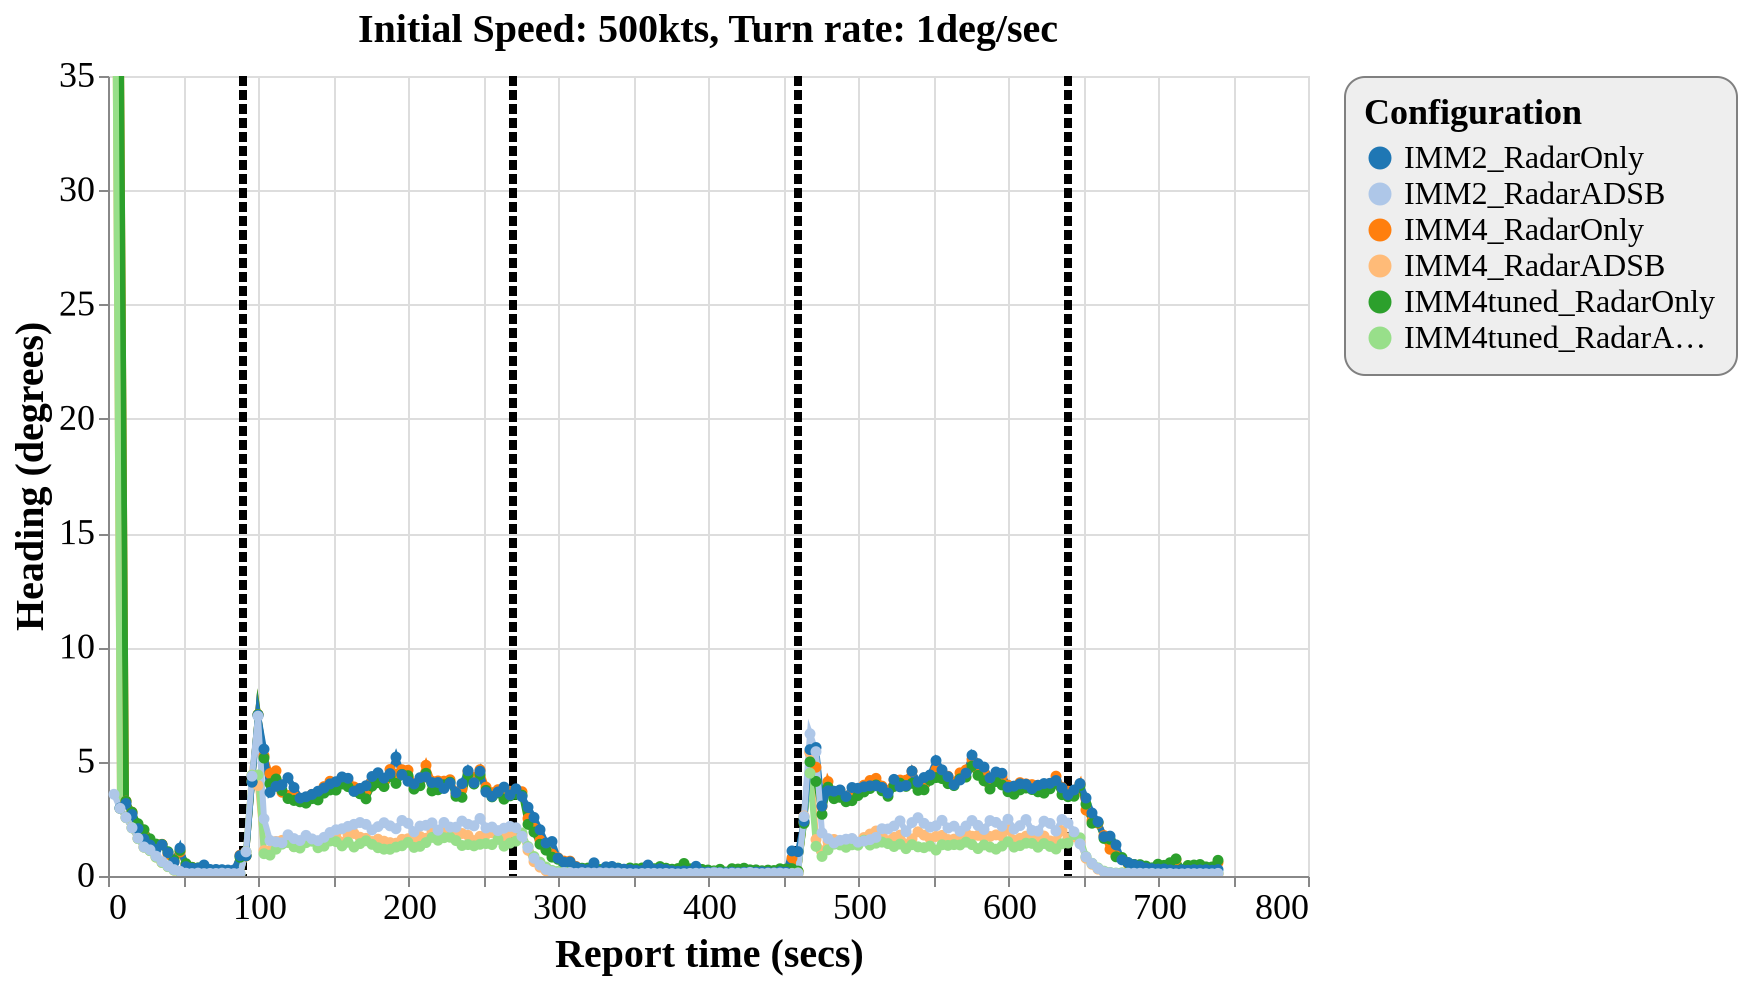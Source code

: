{
  "config": {
    "view": {
      "continuousWidth": 600,
      "continuousHeight": 400
    },
    "axisX": {
      "labelFontSize": 18,
      "titleFontSize": 20
    },
    "axisY": {
      "labelFontSize": 18,
      "titleFontSize": 20
    },
    "font": "Times New Roman",
    "legend": {
      "cornerRadius": 10,
      "fillColor": "#EEEEEE",
      "labelFontSize": 16,
      "padding": 10,
      "strokeColor": "gray",
      "titleFontSize": 18
    },
    "title": {
      "fontSize": 20
    }
  },
  "layer": [
    {
      "data": {
        "name": "data-f41710ca85e44252df82fd1c33449ce2"
      },
      "mark": {
        "type": "rule",
        "strokeDash": [
          5,
          2
        ],
        "strokeWidth": 4
      },
      "encoding": {
        "color": {
          "type": "nominal",
          "field": "color",
          "scale": null
        },
        "x": {
          "type": "quantitative",
          "field": "tt"
        }
      }
    },
    {
      "data": {
        "name": "data-7dd154a397b846c97e75030a52040c31"
      },
      "mark": {
        "type": "line",
        "point": true,
        "strokeWidth": 3
      },
      "encoding": {
        "color": {
          "type": "ordinal",
          "field": "config",
          "scale": {
            "scheme": "category20"
          },
          "sort": [
            "IMM2_RadarOnly",
            "IMM2_RadarADSB",
            "IMM4_RadarOnly",
            "IMM4_RadarADSB",
            "IMM4tuned_RadarOnly",
            "IMM4tuned_RadarADSB"
          ],
          "title": "Configuration"
        },
        "x": {
          "type": "quantitative",
          "field": "time",
          "title": "Report time (secs)"
        },
        "y": {
          "type": "quantitative",
          "field": "rmse_hdg",
          "scale": {
            "domain": [
              0,
              35
            ],
            "zero": false
          },
          "title": "Heading (degrees)"
        }
      },
      "selection": {
        "selector115": {
          "type": "interval",
          "bind": "scales",
          "encodings": [
            "x",
            "y"
          ]
        }
      },
      "title": "Initial Speed: 500kts, Turn rate: 1deg/sec"
    }
  ],
  "$schema": "https://vega.github.io/schema/vega-lite/v4.8.1.json",
  "datasets": {
    "data-f41710ca85e44252df82fd1c33449ce2": [
      {
        "tt": 90,
        "color": "black"
      },
      {
        "tt": 270,
        "color": "black"
      },
      {
        "tt": 460,
        "color": "black"
      },
      {
        "tt": 640,
        "color": "black"
      }
    ],
    "data-7dd154a397b846c97e75030a52040c31": [
      {
        "scenario": "turns_new_05",
        "config": "IMM4_RadarOnly",
        "time": 4,
        "rmse_hdg": 90.0,
        "rmse_tr": 0.0,
        "p_uni": 0.0,
        "p_turn": 0.0
      },
      {
        "scenario": "turns_new_05",
        "config": "IMM4_RadarOnly",
        "time": 8,
        "rmse_hdg": 42.32781813577914,
        "rmse_tr": 0.0,
        "p_uni": 0.7539152542372881,
        "p_turn": 0.0086101694915254
      },
      {
        "scenario": "turns_new_05",
        "config": "IMM4_RadarOnly",
        "time": 12,
        "rmse_hdg": 3.274433942998213,
        "rmse_tr": 0.0003301811742712,
        "p_uni": 0.9391970588235294,
        "p_turn": 0.0208127450980392
      },
      {
        "scenario": "turns_new_05",
        "config": "IMM4_RadarOnly",
        "time": 16,
        "rmse_hdg": 2.7906179773756508,
        "rmse_tr": 0.0023544776952418,
        "p_uni": 0.8986747826086956,
        "p_turn": 0.0351139130434782
      },
      {
        "scenario": "turns_new_05",
        "config": "IMM4_RadarOnly",
        "time": 20,
        "rmse_hdg": 2.2130393071987244,
        "rmse_tr": 0.008778481391288,
        "p_uni": 0.8663553719008263,
        "p_turn": 0.0487677685950413
      },
      {
        "scenario": "turns_new_05",
        "config": "IMM4_RadarOnly",
        "time": 24,
        "rmse_hdg": 1.8269209068813028,
        "rmse_tr": 0.0182943284803092,
        "p_uni": 0.8471163636363637,
        "p_turn": 0.0531118181818181
      },
      {
        "scenario": "turns_new_05",
        "config": "IMM4_RadarOnly",
        "time": 28,
        "rmse_hdg": 1.4792591050928163,
        "rmse_tr": 0.0178007186184528,
        "p_uni": 0.8390658333333333,
        "p_turn": 0.0475825
      },
      {
        "scenario": "turns_new_05",
        "config": "IMM4_RadarOnly",
        "time": 32,
        "rmse_hdg": 1.250211663495355,
        "rmse_tr": 0.0133836645906906,
        "p_uni": 0.852129203539823,
        "p_turn": 0.0446247787610619
      },
      {
        "scenario": "turns_new_05",
        "config": "IMM4_RadarOnly",
        "time": 36,
        "rmse_hdg": 1.387089375449134,
        "rmse_tr": 0.033962727435215,
        "p_uni": 0.8407185483870968,
        "p_turn": 0.0513137096774193
      },
      {
        "scenario": "turns_new_05",
        "config": "IMM4_RadarOnly",
        "time": 40,
        "rmse_hdg": 0.9478231352167836,
        "rmse_tr": 0.0339710784920503,
        "p_uni": 0.8540295652173913,
        "p_turn": 0.052955652173913
      },
      {
        "scenario": "turns_new_05",
        "config": "IMM4_RadarOnly",
        "time": 44,
        "rmse_hdg": 0.6162192192119017,
        "rmse_tr": 0.0174641976110612,
        "p_uni": 0.8460369369369369,
        "p_turn": 0.0434441441441441
      },
      {
        "scenario": "turns_new_05",
        "config": "IMM4_RadarOnly",
        "time": 48,
        "rmse_hdg": 1.050305027316591,
        "rmse_tr": 0.0431942163397283,
        "p_uni": 0.8468634146341463,
        "p_turn": 0.0511065040650406
      },
      {
        "scenario": "turns_new_05",
        "config": "IMM4_RadarOnly",
        "time": 52,
        "rmse_hdg": 0.5058263979149245,
        "rmse_tr": 0.020464363474435,
        "p_uni": 0.869723275862069,
        "p_turn": 0.0392939655172413
      },
      {
        "scenario": "turns_new_05",
        "config": "IMM4_RadarOnly",
        "time": 56,
        "rmse_hdg": 0.379607409983374,
        "rmse_tr": 0.0167223439061121,
        "p_uni": 0.8688848214285715,
        "p_turn": 0.0386169642857142
      },
      {
        "scenario": "turns_new_05",
        "config": "IMM4_RadarOnly",
        "time": 60,
        "rmse_hdg": 0.3340050523569969,
        "rmse_tr": 0.0128347946273012,
        "p_uni": 0.859525,
        "p_turn": 0.0456046875
      },
      {
        "scenario": "turns_new_05",
        "config": "IMM4_RadarOnly",
        "time": 64,
        "rmse_hdg": 0.305498462098956,
        "rmse_tr": 0.0135483966477269,
        "p_uni": 0.8536508620689655,
        "p_turn": 0.0444801724137931
      },
      {
        "scenario": "turns_new_05",
        "config": "IMM4_RadarOnly",
        "time": 68,
        "rmse_hdg": 0.2134445093193041,
        "rmse_tr": 0.0096106031909393,
        "p_uni": 0.8730018018018018,
        "p_turn": 0.0409846846846846
      },
      {
        "scenario": "turns_new_05",
        "config": "IMM4_RadarOnly",
        "time": 72,
        "rmse_hdg": 0.2094239718847867,
        "rmse_tr": 0.011576047684767,
        "p_uni": 0.8760576,
        "p_turn": 0.0394712
      },
      {
        "scenario": "turns_new_05",
        "config": "IMM4_RadarOnly",
        "time": 76,
        "rmse_hdg": 0.2119091894825613,
        "rmse_tr": 0.0124351676504747,
        "p_uni": 0.8783660550458716,
        "p_turn": 0.0407009174311926
      },
      {
        "scenario": "turns_new_05",
        "config": "IMM4_RadarOnly",
        "time": 80,
        "rmse_hdg": 0.1981462765298784,
        "rmse_tr": 0.0138948229997611,
        "p_uni": 0.8799008849557521,
        "p_turn": 0.039633628318584
      },
      {
        "scenario": "turns_new_05",
        "config": "IMM4_RadarOnly",
        "time": 84,
        "rmse_hdg": 0.1956796290914806,
        "rmse_tr": 0.0131788852806821,
        "p_uni": 0.8772396551724138,
        "p_turn": 0.0418982758620689
      },
      {
        "scenario": "turns_new_05",
        "config": "IMM4_RadarOnly",
        "time": 88,
        "rmse_hdg": 0.912262689298272,
        "rmse_tr": 0.0381897237486735,
        "p_uni": 0.8646982142857143,
        "p_turn": 0.0492508928571428
      },
      {
        "scenario": "turns_new_05",
        "config": "IMM4_RadarOnly",
        "time": 92,
        "rmse_hdg": 0.8770443214882798,
        "rmse_tr": 0.7088976688629712,
        "p_uni": 0.8800209677419355,
        "p_turn": 0.0359362903225806
      },
      {
        "scenario": "turns_new_05",
        "config": "IMM4_RadarOnly",
        "time": 96,
        "rmse_hdg": 4.140644830726748,
        "rmse_tr": 0.9937015881506396,
        "p_uni": 0.8551387931034483,
        "p_turn": 0.0504758620689655
      },
      {
        "scenario": "turns_new_05",
        "config": "IMM4_RadarOnly",
        "time": 100,
        "rmse_hdg": 7.062507219349431,
        "rmse_tr": 0.9330455283450008,
        "p_uni": 0.6450061946902654,
        "p_turn": 0.2261230088495575
      },
      {
        "scenario": "turns_new_05",
        "config": "IMM4_RadarOnly",
        "time": 104,
        "rmse_hdg": 5.261409701929454,
        "rmse_tr": 0.6780675075802302,
        "p_uni": 0.1300081967213114,
        "p_turn": 0.7613549180327869
      },
      {
        "scenario": "turns_new_05",
        "config": "IMM4_RadarOnly",
        "time": 108,
        "rmse_hdg": 4.481518932930942,
        "rmse_tr": 0.4028615472075827,
        "p_uni": 0.0768075630252101,
        "p_turn": 0.8591420168067226
      },
      {
        "scenario": "turns_new_05",
        "config": "IMM4_RadarOnly",
        "time": 112,
        "rmse_hdg": 4.6040776743343885,
        "rmse_tr": 0.258537887897037,
        "p_uni": 0.1234808695652174,
        "p_turn": 0.7984547826086956
      },
      {
        "scenario": "turns_new_05",
        "config": "IMM4_RadarOnly",
        "time": 116,
        "rmse_hdg": 3.66545061290437,
        "rmse_tr": 0.2081587229294605,
        "p_uni": 0.1785247863247863,
        "p_turn": 0.7223683760683761
      },
      {
        "scenario": "turns_new_05",
        "config": "IMM4_RadarOnly",
        "time": 120,
        "rmse_hdg": 3.5240099449036264,
        "rmse_tr": 0.1782565022466792,
        "p_uni": 0.1705118644067796,
        "p_turn": 0.7373254237288136
      },
      {
        "scenario": "turns_new_05",
        "config": "IMM4_RadarOnly",
        "time": 124,
        "rmse_hdg": 3.515757009486302,
        "rmse_tr": 0.1757034950757046,
        "p_uni": 0.1605438016528925,
        "p_turn": 0.7469264462809918
      },
      {
        "scenario": "turns_new_05",
        "config": "IMM4_RadarOnly",
        "time": 128,
        "rmse_hdg": 3.3947861051272747,
        "rmse_tr": 0.1520877301171068,
        "p_uni": 0.1506704347826087,
        "p_turn": 0.7630573913043478
      },
      {
        "scenario": "turns_new_05",
        "config": "IMM4_RadarOnly",
        "time": 132,
        "rmse_hdg": 3.416750167392883,
        "rmse_tr": 0.1584193847529942,
        "p_uni": 0.1496327586206896,
        "p_turn": 0.7625948275862069
      },
      {
        "scenario": "turns_new_05",
        "config": "IMM4_RadarOnly",
        "time": 136,
        "rmse_hdg": 3.571609950347585,
        "rmse_tr": 0.154380701817779,
        "p_uni": 0.141525,
        "p_turn": 0.77098359375
      },
      {
        "scenario": "turns_new_05",
        "config": "IMM4_RadarOnly",
        "time": 140,
        "rmse_hdg": 3.5253812342833286,
        "rmse_tr": 0.165891654457114,
        "p_uni": 0.1763648148148148,
        "p_turn": 0.7218638888888889
      },
      {
        "scenario": "turns_new_05",
        "config": "IMM4_RadarOnly",
        "time": 144,
        "rmse_hdg": 3.9097475735105247,
        "rmse_tr": 0.17036009489541,
        "p_uni": 0.1640932773109243,
        "p_turn": 0.7435016806722688
      },
      {
        "scenario": "turns_new_05",
        "config": "IMM4_RadarOnly",
        "time": 148,
        "rmse_hdg": 4.144488263877297,
        "rmse_tr": 0.1774576698351844,
        "p_uni": 0.1579475,
        "p_turn": 0.7503425
      },
      {
        "scenario": "turns_new_05",
        "config": "IMM4_RadarOnly",
        "time": 152,
        "rmse_hdg": 3.9435410879152086,
        "rmse_tr": 0.1667528102221402,
        "p_uni": 0.1593037735849056,
        "p_turn": 0.7522933962264151
      },
      {
        "scenario": "turns_new_05",
        "config": "IMM4_RadarOnly",
        "time": 156,
        "rmse_hdg": 4.180716041292817,
        "rmse_tr": 0.1665790147462943,
        "p_uni": 0.1648,
        "p_turn": 0.737633076923077
      },
      {
        "scenario": "turns_new_05",
        "config": "IMM4_RadarOnly",
        "time": 160,
        "rmse_hdg": 4.136082936851877,
        "rmse_tr": 0.1603476557036465,
        "p_uni": 0.1501870689655172,
        "p_turn": 0.7654577586206897
      },
      {
        "scenario": "turns_new_05",
        "config": "IMM4_RadarOnly",
        "time": 164,
        "rmse_hdg": 3.896326822695869,
        "rmse_tr": 0.1375328893325089,
        "p_uni": 0.1546805555555555,
        "p_turn": 0.7627296296296295
      },
      {
        "scenario": "turns_new_05",
        "config": "IMM4_RadarOnly",
        "time": 168,
        "rmse_hdg": 3.6156995659971143,
        "rmse_tr": 0.1318608687476938,
        "p_uni": 0.1570112068965517,
        "p_turn": 0.7559025862068967
      },
      {
        "scenario": "turns_new_05",
        "config": "IMM4_RadarOnly",
        "time": 172,
        "rmse_hdg": 3.720869085223906,
        "rmse_tr": 0.1550998422675812,
        "p_uni": 0.1711089285714286,
        "p_turn": 0.7354473214285714
      },
      {
        "scenario": "turns_new_05",
        "config": "IMM4_RadarOnly",
        "time": 176,
        "rmse_hdg": 4.175223139475831,
        "rmse_tr": 0.1656883743277946,
        "p_uni": 0.1854486486486486,
        "p_turn": 0.7152432432432432
      },
      {
        "scenario": "turns_new_05",
        "config": "IMM4_RadarOnly",
        "time": 180,
        "rmse_hdg": 4.182656940921475,
        "rmse_tr": 0.1686705618092636,
        "p_uni": 0.1686912280701754,
        "p_turn": 0.7321877192982457
      },
      {
        "scenario": "turns_new_05",
        "config": "IMM4_RadarOnly",
        "time": 184,
        "rmse_hdg": 4.12040427865441,
        "rmse_tr": 0.1626455241248806,
        "p_uni": 0.1539410714285714,
        "p_turn": 0.7587276785714286
      },
      {
        "scenario": "turns_new_05",
        "config": "IMM4_RadarOnly",
        "time": 188,
        "rmse_hdg": 4.658915920188827,
        "rmse_tr": 0.1787375556403754,
        "p_uni": 0.1757546296296296,
        "p_turn": 0.7290277777777777
      },
      {
        "scenario": "turns_new_05",
        "config": "IMM4_RadarOnly",
        "time": 192,
        "rmse_hdg": 4.44413805926724,
        "rmse_tr": 0.170903037391543,
        "p_uni": 0.1779344827586207,
        "p_turn": 0.7138603448275862
      },
      {
        "scenario": "turns_new_05",
        "config": "IMM4_RadarOnly",
        "time": 196,
        "rmse_hdg": 4.649881812567654,
        "rmse_tr": 0.1818857659752592,
        "p_uni": 0.1640771186440678,
        "p_turn": 0.7486737288135594
      },
      {
        "scenario": "turns_new_05",
        "config": "IMM4_RadarOnly",
        "time": 200,
        "rmse_hdg": 4.628653636208239,
        "rmse_tr": 0.1961873608801181,
        "p_uni": 0.1581487804878049,
        "p_turn": 0.7488967479674796
      },
      {
        "scenario": "turns_new_05",
        "config": "IMM4_RadarOnly",
        "time": 204,
        "rmse_hdg": 3.941294092607755,
        "rmse_tr": 0.1858606938600087,
        "p_uni": 0.171487610619469,
        "p_turn": 0.7297353982300885
      },
      {
        "scenario": "turns_new_05",
        "config": "IMM4_RadarOnly",
        "time": 208,
        "rmse_hdg": 4.1868285684715945,
        "rmse_tr": 0.1763473957343881,
        "p_uni": 0.1886893805309734,
        "p_turn": 0.7173663716814159
      },
      {
        "scenario": "turns_new_05",
        "config": "IMM4_RadarOnly",
        "time": 212,
        "rmse_hdg": 4.84191356523324,
        "rmse_tr": 0.1930538901000408,
        "p_uni": 0.1971491379310344,
        "p_turn": 0.6985439655172413
      },
      {
        "scenario": "turns_new_05",
        "config": "IMM4_RadarOnly",
        "time": 216,
        "rmse_hdg": 4.146670338049435,
        "rmse_tr": 0.1623628510769506,
        "p_uni": 0.1802696721311475,
        "p_turn": 0.7199040983606557
      },
      {
        "scenario": "turns_new_05",
        "config": "IMM4_RadarOnly",
        "time": 220,
        "rmse_hdg": 4.157985020507253,
        "rmse_tr": 0.1732831184868923,
        "p_uni": 0.1665610169491525,
        "p_turn": 0.733835593220339
      },
      {
        "scenario": "turns_new_05",
        "config": "IMM4_RadarOnly",
        "time": 224,
        "rmse_hdg": 4.149619153207516,
        "rmse_tr": 0.1693342508436256,
        "p_uni": 0.1839350877192982,
        "p_turn": 0.7238035087719298
      },
      {
        "scenario": "turns_new_05",
        "config": "IMM4_RadarOnly",
        "time": 228,
        "rmse_hdg": 4.211219416962048,
        "rmse_tr": 0.1636947497658902,
        "p_uni": 0.1867733944954128,
        "p_turn": 0.7233660550458716
      },
      {
        "scenario": "turns_new_05",
        "config": "IMM4_RadarOnly",
        "time": 232,
        "rmse_hdg": 3.594345272927597,
        "rmse_tr": 0.1438140065312703,
        "p_uni": 0.1644830508474576,
        "p_turn": 0.745993220338983
      },
      {
        "scenario": "turns_new_05",
        "config": "IMM4_RadarOnly",
        "time": 236,
        "rmse_hdg": 3.79516912074913,
        "rmse_tr": 0.1411068694163796,
        "p_uni": 0.1401842105263158,
        "p_turn": 0.771369298245614
      },
      {
        "scenario": "turns_new_05",
        "config": "IMM4_RadarOnly",
        "time": 240,
        "rmse_hdg": 4.571482444307173,
        "rmse_tr": 0.1773700178085104,
        "p_uni": 0.1719808695652173,
        "p_turn": 0.7381478260869565
      },
      {
        "scenario": "turns_new_05",
        "config": "IMM4_RadarOnly",
        "time": 244,
        "rmse_hdg": 4.31562721328541,
        "rmse_tr": 0.1843286171241706,
        "p_uni": 0.1439157024793388,
        "p_turn": 0.7679280991735536
      },
      {
        "scenario": "turns_new_05",
        "config": "IMM4_RadarOnly",
        "time": 248,
        "rmse_hdg": 4.6508555487903855,
        "rmse_tr": 0.1951260483941208,
        "p_uni": 0.1530142857142857,
        "p_turn": 0.7593647619047619
      },
      {
        "scenario": "turns_new_05",
        "config": "IMM4_RadarOnly",
        "time": 252,
        "rmse_hdg": 3.889347620180464,
        "rmse_tr": 0.1546657513969153,
        "p_uni": 0.162328448275862,
        "p_turn": 0.749746551724138
      },
      {
        "scenario": "turns_new_05",
        "config": "IMM4_RadarOnly",
        "time": 256,
        "rmse_hdg": 3.646061572833428,
        "rmse_tr": 0.1416848385363599,
        "p_uni": 0.1667537190082644,
        "p_turn": 0.7275710743801653
      },
      {
        "scenario": "turns_new_05",
        "config": "IMM4_RadarOnly",
        "time": 260,
        "rmse_hdg": 3.775718921870705,
        "rmse_tr": 0.1396973947863443,
        "p_uni": 0.1403733944954128,
        "p_turn": 0.7749816513761468
      },
      {
        "scenario": "turns_new_05",
        "config": "IMM4_RadarOnly",
        "time": 264,
        "rmse_hdg": 3.6347610778339337,
        "rmse_tr": 0.1504620296983673,
        "p_uni": 0.1324777777777777,
        "p_turn": 0.7774301587301587
      },
      {
        "scenario": "turns_new_05",
        "config": "IMM4_RadarOnly",
        "time": 268,
        "rmse_hdg": 3.705260463613509,
        "rmse_tr": 0.1549586006423763,
        "p_uni": 0.1319017391304347,
        "p_turn": 0.7898999999999999
      },
      {
        "scenario": "turns_new_05",
        "config": "IMM4_RadarOnly",
        "time": 272,
        "rmse_hdg": 3.7014101764564007,
        "rmse_tr": 0.6995114233086446,
        "p_uni": 0.1503732142857143,
        "p_turn": 0.7546607142857144
      },
      {
        "scenario": "turns_new_05",
        "config": "IMM4_RadarOnly",
        "time": 276,
        "rmse_hdg": 3.686525280540985,
        "rmse_tr": 0.921839855020971,
        "p_uni": 0.1896033898305084,
        "p_turn": 0.7109898305084745
      },
      {
        "scenario": "turns_new_05",
        "config": "IMM4_RadarOnly",
        "time": 280,
        "rmse_hdg": 2.514766307200718,
        "rmse_tr": 0.7001347094270772,
        "p_uni": 0.3209605042016806,
        "p_turn": 0.5331966386554622
      },
      {
        "scenario": "turns_new_05",
        "config": "IMM4_RadarOnly",
        "time": 284,
        "rmse_hdg": 2.094146604228083,
        "rmse_tr": 0.5048079696348865,
        "p_uni": 0.4485008620689655,
        "p_turn": 0.397926724137931
      },
      {
        "scenario": "turns_new_05",
        "config": "IMM4_RadarOnly",
        "time": 288,
        "rmse_hdg": 1.565692639895502,
        "rmse_tr": 0.3299288690105147,
        "p_uni": 0.5913614754098361,
        "p_turn": 0.2470975409836065
      },
      {
        "scenario": "turns_new_05",
        "config": "IMM4_RadarOnly",
        "time": 292,
        "rmse_hdg": 1.1642905053947583,
        "rmse_tr": 0.2079785245323821,
        "p_uni": 0.7061961904761904,
        "p_turn": 0.1510152380952381
      },
      {
        "scenario": "turns_new_05",
        "config": "IMM4_RadarOnly",
        "time": 296,
        "rmse_hdg": 0.9580866349135634,
        "rmse_tr": 0.1525103543429697,
        "p_uni": 0.778640909090909,
        "p_turn": 0.0857272727272727
      },
      {
        "scenario": "turns_new_05",
        "config": "IMM4_RadarOnly",
        "time": 300,
        "rmse_hdg": 0.7948828276402883,
        "rmse_tr": 0.1071544028418202,
        "p_uni": 0.8321338709677419,
        "p_turn": 0.0592104838709677
      },
      {
        "scenario": "turns_new_05",
        "config": "IMM4_RadarOnly",
        "time": 304,
        "rmse_hdg": 0.6522459433696775,
        "rmse_tr": 0.0760515234573475,
        "p_uni": 0.8778853211009174,
        "p_turn": 0.03428623853211
      },
      {
        "scenario": "turns_new_05",
        "config": "IMM4_RadarOnly",
        "time": 308,
        "rmse_hdg": 0.6494363277948412,
        "rmse_tr": 0.0517917320503179,
        "p_uni": 0.8774149122807018,
        "p_turn": 0.0383447368421052
      },
      {
        "scenario": "turns_new_05",
        "config": "IMM4_RadarOnly",
        "time": 312,
        "rmse_hdg": 0.4168427698027678,
        "rmse_tr": 0.034276290972143,
        "p_uni": 0.8881543859649123,
        "p_turn": 0.0319929824561403
      },
      {
        "scenario": "turns_new_05",
        "config": "IMM4_RadarOnly",
        "time": 316,
        "rmse_hdg": 0.3267391781927,
        "rmse_tr": 0.0276580722803334,
        "p_uni": 0.8939386792452829,
        "p_turn": 0.0299858490566037
      },
      {
        "scenario": "turns_new_05",
        "config": "IMM4_RadarOnly",
        "time": 320,
        "rmse_hdg": 0.2974032917583764,
        "rmse_tr": 0.0243026219963491,
        "p_uni": 0.8882076923076923,
        "p_turn": 0.0347820512820512
      },
      {
        "scenario": "turns_new_05",
        "config": "IMM4_RadarOnly",
        "time": 324,
        "rmse_hdg": 0.2506732314498671,
        "rmse_tr": 0.0164522847171386,
        "p_uni": 0.9012525862068964,
        "p_turn": 0.0285741379310344
      },
      {
        "scenario": "turns_new_05",
        "config": "IMM4_RadarOnly",
        "time": 328,
        "rmse_hdg": 0.2013614376474028,
        "rmse_tr": 0.014578647546522,
        "p_uni": 0.8886624999999999,
        "p_turn": 0.0319366071428571
      },
      {
        "scenario": "turns_new_05",
        "config": "IMM4_RadarOnly",
        "time": 332,
        "rmse_hdg": 0.1836916518266934,
        "rmse_tr": 0.0112465550280963,
        "p_uni": 0.8929122950819672,
        "p_turn": 0.0315401639344262
      },
      {
        "scenario": "turns_new_05",
        "config": "IMM4_RadarOnly",
        "time": 336,
        "rmse_hdg": 0.1683401106603618,
        "rmse_tr": 0.0090309141682492,
        "p_uni": 0.8895535714285714,
        "p_turn": 0.0338875
      },
      {
        "scenario": "turns_new_05",
        "config": "IMM4_RadarOnly",
        "time": 340,
        "rmse_hdg": 0.1562568093754321,
        "rmse_tr": 0.0099971091059461,
        "p_uni": 0.8929838095238095,
        "p_turn": 0.0332123809523809
      },
      {
        "scenario": "turns_new_05",
        "config": "IMM4_RadarOnly",
        "time": 344,
        "rmse_hdg": 0.1631578145261361,
        "rmse_tr": 0.008360438333835,
        "p_uni": 0.8956724409448819,
        "p_turn": 0.0322897637795275
      },
      {
        "scenario": "turns_new_05",
        "config": "IMM4_RadarOnly",
        "time": 348,
        "rmse_hdg": 0.1641473357264323,
        "rmse_tr": 0.0095147482774169,
        "p_uni": 0.8919634782608695,
        "p_turn": 0.0370973913043478
      },
      {
        "scenario": "turns_new_05",
        "config": "IMM4_RadarOnly",
        "time": 352,
        "rmse_hdg": 0.1644244453543579,
        "rmse_tr": 0.0083560057359008,
        "p_uni": 0.8943858407079647,
        "p_turn": 0.0362823008849557
      },
      {
        "scenario": "turns_new_05",
        "config": "IMM4_RadarOnly",
        "time": 356,
        "rmse_hdg": 0.1535550932618858,
        "rmse_tr": 0.0118464446143136,
        "p_uni": 0.89135,
        "p_turn": 0.0379808333333333
      },
      {
        "scenario": "turns_new_05",
        "config": "IMM4_RadarOnly",
        "time": 360,
        "rmse_hdg": 0.3357535327924473,
        "rmse_tr": 0.0120460421066333,
        "p_uni": 0.8925634782608696,
        "p_turn": 0.0375121739130434
      },
      {
        "scenario": "turns_new_05",
        "config": "IMM4_RadarOnly",
        "time": 364,
        "rmse_hdg": 0.2225621903455965,
        "rmse_tr": 0.0121614437582761,
        "p_uni": 0.8980410714285715,
        "p_turn": 0.034025
      },
      {
        "scenario": "turns_new_05",
        "config": "IMM4_RadarOnly",
        "time": 368,
        "rmse_hdg": 0.2546141128388082,
        "rmse_tr": 0.0134693294059381,
        "p_uni": 0.8870307086614173,
        "p_turn": 0.0407748031496063
      },
      {
        "scenario": "turns_new_05",
        "config": "IMM4_RadarOnly",
        "time": 372,
        "rmse_hdg": 0.2103401589239203,
        "rmse_tr": 0.0133515916654157,
        "p_uni": 0.8854377192982456,
        "p_turn": 0.0391543859649122
      },
      {
        "scenario": "turns_new_05",
        "config": "IMM4_RadarOnly",
        "time": 376,
        "rmse_hdg": 0.1745643929119786,
        "rmse_tr": 0.0090651498690733,
        "p_uni": 0.8978743801652892,
        "p_turn": 0.0334785123966942
      },
      {
        "scenario": "turns_new_05",
        "config": "IMM4_RadarOnly",
        "time": 380,
        "rmse_hdg": 0.1588826531720552,
        "rmse_tr": 0.0103678721591869,
        "p_uni": 0.8910831932773109,
        "p_turn": 0.0367369747899159
      },
      {
        "scenario": "turns_new_05",
        "config": "IMM4_RadarOnly",
        "time": 384,
        "rmse_hdg": 0.1653491786408177,
        "rmse_tr": 0.0164498946831801,
        "p_uni": 0.8845280701754387,
        "p_turn": 0.0398543859649122
      },
      {
        "scenario": "turns_new_05",
        "config": "IMM4_RadarOnly",
        "time": 388,
        "rmse_hdg": 0.158683149327022,
        "rmse_tr": 0.0118772136938006,
        "p_uni": 0.8940358974358974,
        "p_turn": 0.0332076923076923
      },
      {
        "scenario": "turns_new_05",
        "config": "IMM4_RadarOnly",
        "time": 392,
        "rmse_hdg": 0.165029322907642,
        "rmse_tr": 0.0100058329762387,
        "p_uni": 0.8996298387096775,
        "p_turn": 0.0308903225806451
      },
      {
        "scenario": "turns_new_05",
        "config": "IMM4_RadarOnly",
        "time": 396,
        "rmse_hdg": 0.1453413469830818,
        "rmse_tr": 0.0076174142594452,
        "p_uni": 0.8933937500000001,
        "p_turn": 0.0296116071428571
      },
      {
        "scenario": "turns_new_05",
        "config": "IMM4_RadarOnly",
        "time": 400,
        "rmse_hdg": 0.1393550414811284,
        "rmse_tr": 0.0054204752304699,
        "p_uni": 0.9090586206896552,
        "p_turn": 0.0260051724137931
      },
      {
        "scenario": "turns_new_05",
        "config": "IMM4_RadarOnly",
        "time": 404,
        "rmse_hdg": 0.1241445303135827,
        "rmse_tr": 0.0064444431456586,
        "p_uni": 0.9156949152542372,
        "p_turn": 0.0238771186440677
      },
      {
        "scenario": "turns_new_05",
        "config": "IMM4_RadarOnly",
        "time": 408,
        "rmse_hdg": 0.1296282309563368,
        "rmse_tr": 0.0074001175078801,
        "p_uni": 0.9032382608695652,
        "p_turn": 0.0267034782608695
      },
      {
        "scenario": "turns_new_05",
        "config": "IMM4_RadarOnly",
        "time": 412,
        "rmse_hdg": 0.1253169893752898,
        "rmse_tr": 0.0056505328721396,
        "p_uni": 0.910728695652174,
        "p_turn": 0.024011304347826
      },
      {
        "scenario": "turns_new_05",
        "config": "IMM4_RadarOnly",
        "time": 416,
        "rmse_hdg": 0.1397273373880672,
        "rmse_tr": 0.0232978048722279,
        "p_uni": 0.9037915254237288,
        "p_turn": 0.0298245762711864
      },
      {
        "scenario": "turns_new_05",
        "config": "IMM4_RadarOnly",
        "time": 420,
        "rmse_hdg": 0.1195134765387547,
        "rmse_tr": 0.016361436720846,
        "p_uni": 0.9033413223140496,
        "p_turn": 0.0295049586776859
      },
      {
        "scenario": "turns_new_05",
        "config": "IMM4_RadarOnly",
        "time": 424,
        "rmse_hdg": 0.1278528984276989,
        "rmse_tr": 0.0173338816929577,
        "p_uni": 0.8917572727272727,
        "p_turn": 0.0325418181818181
      },
      {
        "scenario": "turns_new_05",
        "config": "IMM4_RadarOnly",
        "time": 428,
        "rmse_hdg": 0.1364197376759881,
        "rmse_tr": 0.0116381618112495,
        "p_uni": 0.8890137931034483,
        "p_turn": 0.0333482758620689
      },
      {
        "scenario": "turns_new_05",
        "config": "IMM4_RadarOnly",
        "time": 432,
        "rmse_hdg": 0.1281258729384482,
        "rmse_tr": 0.0108166854331945,
        "p_uni": 0.8914410256410256,
        "p_turn": 0.030708547008547
      },
      {
        "scenario": "turns_new_05",
        "config": "IMM4_RadarOnly",
        "time": 436,
        "rmse_hdg": 0.1373525183085998,
        "rmse_tr": 0.0090275504244876,
        "p_uni": 0.9097104761904762,
        "p_turn": 0.0254980952380952
      },
      {
        "scenario": "turns_new_05",
        "config": "IMM4_RadarOnly",
        "time": 440,
        "rmse_hdg": 0.1258180130736176,
        "rmse_tr": 0.0074039539762723,
        "p_uni": 0.8942155172413793,
        "p_turn": 0.031325
      },
      {
        "scenario": "turns_new_05",
        "config": "IMM4_RadarOnly",
        "time": 444,
        "rmse_hdg": 0.1138098351260914,
        "rmse_tr": 0.006213126944508,
        "p_uni": 0.8983883928571429,
        "p_turn": 0.0302946428571428
      },
      {
        "scenario": "turns_new_05",
        "config": "IMM4_RadarOnly",
        "time": 448,
        "rmse_hdg": 0.1330058872296083,
        "rmse_tr": 0.0076887015857992,
        "p_uni": 0.8920641509433963,
        "p_turn": 0.0331471698113207
      },
      {
        "scenario": "turns_new_05",
        "config": "IMM4_RadarOnly",
        "time": 452,
        "rmse_hdg": 0.1307345609382949,
        "rmse_tr": 0.0085148673566706,
        "p_uni": 0.8917237288135593,
        "p_turn": 0.0343025423728813
      },
      {
        "scenario": "turns_new_05",
        "config": "IMM4_RadarOnly",
        "time": 456,
        "rmse_hdg": 0.7887917576742224,
        "rmse_tr": 0.0578129983058243,
        "p_uni": 0.876672268907563,
        "p_turn": 0.0462873949579831
      },
      {
        "scenario": "turns_new_05",
        "config": "IMM4_RadarOnly",
        "time": 460,
        "rmse_hdg": 0.2028436237949955,
        "rmse_tr": 0.0348954151716239,
        "p_uni": 0.8880714285714285,
        "p_turn": 0.032775
      },
      {
        "scenario": "turns_new_05",
        "config": "IMM4_RadarOnly",
        "time": 464,
        "rmse_hdg": 2.3531557597111044,
        "rmse_tr": 1.0022697232167213,
        "p_uni": 0.8816515384615384,
        "p_turn": 0.0379430769230769
      },
      {
        "scenario": "turns_new_05",
        "config": "IMM4_RadarOnly",
        "time": 468,
        "rmse_hdg": 5.429735231122162,
        "rmse_tr": 0.9401885904567232,
        "p_uni": 0.6486767857142857,
        "p_turn": 0.2267044642857143
      },
      {
        "scenario": "turns_new_05",
        "config": "IMM4_RadarOnly",
        "time": 472,
        "rmse_hdg": 4.760123975066192,
        "rmse_tr": 0.7132694493868159,
        "p_uni": 0.1341961904761904,
        "p_turn": 0.7389666666666667
      },
      {
        "scenario": "turns_new_05",
        "config": "IMM4_RadarOnly",
        "time": 476,
        "rmse_hdg": 3.0408919570502864,
        "rmse_tr": 0.4551943624190934,
        "p_uni": 0.06616875,
        "p_turn": 0.85729921875
      },
      {
        "scenario": "turns_new_05",
        "config": "IMM4_RadarOnly",
        "time": 480,
        "rmse_hdg": 4.131259847478891,
        "rmse_tr": 0.3110739000693369,
        "p_uni": 0.121375652173913,
        "p_turn": 0.8034034782608696
      },
      {
        "scenario": "turns_new_05",
        "config": "IMM4_RadarOnly",
        "time": 484,
        "rmse_hdg": 3.574099062787636,
        "rmse_tr": 0.2525425522718193,
        "p_uni": 0.1684884955752212,
        "p_turn": 0.7337610619469027
      },
      {
        "scenario": "turns_new_05",
        "config": "IMM4_RadarOnly",
        "time": 488,
        "rmse_hdg": 3.7389339873754426,
        "rmse_tr": 0.2369649953566776,
        "p_uni": 0.1608869918699187,
        "p_turn": 0.7541243902439024
      },
      {
        "scenario": "turns_new_05",
        "config": "IMM4_RadarOnly",
        "time": 492,
        "rmse_hdg": 3.3991177865568,
        "rmse_tr": 0.1774421909582821,
        "p_uni": 0.1260235849056603,
        "p_turn": 0.7973943396226415
      },
      {
        "scenario": "turns_new_05",
        "config": "IMM4_RadarOnly",
        "time": 496,
        "rmse_hdg": 3.5942516574002066,
        "rmse_tr": 0.1756553836154857,
        "p_uni": 0.1459818965517241,
        "p_turn": 0.7745163793103449
      },
      {
        "scenario": "turns_new_05",
        "config": "IMM4_RadarOnly",
        "time": 500,
        "rmse_hdg": 3.70567306834204,
        "rmse_tr": 0.16948362681411,
        "p_uni": 0.1486854838709677,
        "p_turn": 0.7701564516129031
      },
      {
        "scenario": "turns_new_05",
        "config": "IMM4_RadarOnly",
        "time": 504,
        "rmse_hdg": 3.9734171061186654,
        "rmse_tr": 0.1431409598088541,
        "p_uni": 0.1781848214285714,
        "p_turn": 0.7290223214285714
      },
      {
        "scenario": "turns_new_05",
        "config": "IMM4_RadarOnly",
        "time": 508,
        "rmse_hdg": 4.178739348812667,
        "rmse_tr": 0.1665291630981257,
        "p_uni": 0.1640504504504504,
        "p_turn": 0.7465792792792793
      },
      {
        "scenario": "turns_new_05",
        "config": "IMM4_RadarOnly",
        "time": 512,
        "rmse_hdg": 4.272072785891044,
        "rmse_tr": 0.1605757017222922,
        "p_uni": 0.1718803278688524,
        "p_turn": 0.7310868852459016
      },
      {
        "scenario": "turns_new_05",
        "config": "IMM4_RadarOnly",
        "time": 516,
        "rmse_hdg": 3.932822541615532,
        "rmse_tr": 0.1774597285804786,
        "p_uni": 0.1826223214285714,
        "p_turn": 0.7154089285714286
      },
      {
        "scenario": "turns_new_05",
        "config": "IMM4_RadarOnly",
        "time": 520,
        "rmse_hdg": 3.7437897081758615,
        "rmse_tr": 0.1588465480458639,
        "p_uni": 0.1580504347826087,
        "p_turn": 0.7536878260869565
      },
      {
        "scenario": "turns_new_05",
        "config": "IMM4_RadarOnly",
        "time": 524,
        "rmse_hdg": 4.198395080442956,
        "rmse_tr": 0.1579252825738585,
        "p_uni": 0.1623520661157025,
        "p_turn": 0.7483909090909091
      },
      {
        "scenario": "turns_new_05",
        "config": "IMM4_RadarOnly",
        "time": 528,
        "rmse_hdg": 4.198099940344775,
        "rmse_tr": 0.1889872292167318,
        "p_uni": 0.1807114035087719,
        "p_turn": 0.7262263157894737
      },
      {
        "scenario": "turns_new_05",
        "config": "IMM4_RadarOnly",
        "time": 532,
        "rmse_hdg": 4.191297412132568,
        "rmse_tr": 0.1787822247828488,
        "p_uni": 0.1840686440677966,
        "p_turn": 0.7208847457627119
      },
      {
        "scenario": "turns_new_05",
        "config": "IMM4_RadarOnly",
        "time": 536,
        "rmse_hdg": 4.585135918460467,
        "rmse_tr": 0.1821282349049148,
        "p_uni": 0.1821655462184874,
        "p_turn": 0.7194235294117647
      },
      {
        "scenario": "turns_new_05",
        "config": "IMM4_RadarOnly",
        "time": 540,
        "rmse_hdg": 4.051811274458137,
        "rmse_tr": 0.1853182836658853,
        "p_uni": 0.1836104347826087,
        "p_turn": 0.7223382608695652
      },
      {
        "scenario": "turns_new_05",
        "config": "IMM4_RadarOnly",
        "time": 544,
        "rmse_hdg": 4.007590112760022,
        "rmse_tr": 0.1676460608296887,
        "p_uni": 0.2016036036036036,
        "p_turn": 0.7059108108108108
      },
      {
        "scenario": "turns_new_05",
        "config": "IMM4_RadarOnly",
        "time": 548,
        "rmse_hdg": 4.395308184723704,
        "rmse_tr": 0.1467665623401264,
        "p_uni": 0.2059252032520325,
        "p_turn": 0.6898252032520326
      },
      {
        "scenario": "turns_new_05",
        "config": "IMM4_RadarOnly",
        "time": 552,
        "rmse_hdg": 4.646645681707755,
        "rmse_tr": 0.1675013462632465,
        "p_uni": 0.1790116666666666,
        "p_turn": 0.729295
      },
      {
        "scenario": "turns_new_05",
        "config": "IMM4_RadarOnly",
        "time": 556,
        "rmse_hdg": 4.547613285723235,
        "rmse_tr": 0.1868900290892293,
        "p_uni": 0.173463063063063,
        "p_turn": 0.732700900900901
      },
      {
        "scenario": "turns_new_05",
        "config": "IMM4_RadarOnly",
        "time": 560,
        "rmse_hdg": 4.363717622624086,
        "rmse_tr": 0.1792783516570847,
        "p_uni": 0.1693677966101694,
        "p_turn": 0.7254440677966102
      },
      {
        "scenario": "turns_new_05",
        "config": "IMM4_RadarOnly",
        "time": 564,
        "rmse_hdg": 4.10118077200142,
        "rmse_tr": 0.1768808229527873,
        "p_uni": 0.1860154471544715,
        "p_turn": 0.7044365853658537
      },
      {
        "scenario": "turns_new_05",
        "config": "IMM4_RadarOnly",
        "time": 568,
        "rmse_hdg": 4.511319897320881,
        "rmse_tr": 0.1949110274557424,
        "p_uni": 0.1868504587155963,
        "p_turn": 0.7064449541284403
      },
      {
        "scenario": "turns_new_05",
        "config": "IMM4_RadarOnly",
        "time": 572,
        "rmse_hdg": 4.642147757261495,
        "rmse_tr": 0.1903280495520326,
        "p_uni": 0.2123297520661157,
        "p_turn": 0.6722479338842975
      },
      {
        "scenario": "turns_new_05",
        "config": "IMM4_RadarOnly",
        "time": 576,
        "rmse_hdg": 5.102907695076769,
        "rmse_tr": 0.2050159965945319,
        "p_uni": 0.2111894736842105,
        "p_turn": 0.6733254385964913
      },
      {
        "scenario": "turns_new_05",
        "config": "IMM4_RadarOnly",
        "time": 580,
        "rmse_hdg": 4.6700910980331605,
        "rmse_tr": 0.1851492219130288,
        "p_uni": 0.1645098214285714,
        "p_turn": 0.7319223214285715
      },
      {
        "scenario": "turns_new_05",
        "config": "IMM4_RadarOnly",
        "time": 584,
        "rmse_hdg": 4.497079683034815,
        "rmse_tr": 0.1771839482917628,
        "p_uni": 0.1687104838709677,
        "p_turn": 0.7247927419354839
      },
      {
        "scenario": "turns_new_05",
        "config": "IMM4_RadarOnly",
        "time": 588,
        "rmse_hdg": 3.985095074011103,
        "rmse_tr": 0.1612020367075288,
        "p_uni": 0.1812369747899159,
        "p_turn": 0.7153092436974791
      },
      {
        "scenario": "turns_new_05",
        "config": "IMM4_RadarOnly",
        "time": 592,
        "rmse_hdg": 4.446709419005864,
        "rmse_tr": 0.1723786691155194,
        "p_uni": 0.1832698113207547,
        "p_turn": 0.715966037735849
      },
      {
        "scenario": "turns_new_05",
        "config": "IMM4_RadarOnly",
        "time": 596,
        "rmse_hdg": 4.357877857478696,
        "rmse_tr": 0.1764967897636526,
        "p_uni": 0.1561484375,
        "p_turn": 0.7431484375
      },
      {
        "scenario": "turns_new_05",
        "config": "IMM4_RadarOnly",
        "time": 600,
        "rmse_hdg": 3.976126053497845,
        "rmse_tr": 0.1536466757093095,
        "p_uni": 0.1696852173913043,
        "p_turn": 0.7212104347826087
      },
      {
        "scenario": "turns_new_05",
        "config": "IMM4_RadarOnly",
        "time": 604,
        "rmse_hdg": 3.868153762906309,
        "rmse_tr": 0.1567605888029094,
        "p_uni": 0.1620596330275229,
        "p_turn": 0.741348623853211
      },
      {
        "scenario": "turns_new_05",
        "config": "IMM4_RadarOnly",
        "time": 608,
        "rmse_hdg": 4.084413622221019,
        "rmse_tr": 0.1474403209124601,
        "p_uni": 0.1696715384615384,
        "p_turn": 0.7380069230769231
      },
      {
        "scenario": "turns_new_05",
        "config": "IMM4_RadarOnly",
        "time": 612,
        "rmse_hdg": 4.0293082712167125,
        "rmse_tr": 0.1485393396135987,
        "p_uni": 0.158788990825688,
        "p_turn": 0.742945871559633
      },
      {
        "scenario": "turns_new_05",
        "config": "IMM4_RadarOnly",
        "time": 616,
        "rmse_hdg": 3.997314571746324,
        "rmse_tr": 0.1533447197104062,
        "p_uni": 0.1609432432432432,
        "p_turn": 0.7470801801801802
      },
      {
        "scenario": "turns_new_05",
        "config": "IMM4_RadarOnly",
        "time": 620,
        "rmse_hdg": 3.9670437607390103,
        "rmse_tr": 0.1520488252739085,
        "p_uni": 0.1424396946564885,
        "p_turn": 0.7714870229007634
      },
      {
        "scenario": "turns_new_05",
        "config": "IMM4_RadarOnly",
        "time": 624,
        "rmse_hdg": 3.968492121004675,
        "rmse_tr": 0.1507013644201512,
        "p_uni": 0.1354666666666666,
        "p_turn": 0.7668685714285713
      },
      {
        "scenario": "turns_new_05",
        "config": "IMM4_RadarOnly",
        "time": 628,
        "rmse_hdg": 4.047401588106848,
        "rmse_tr": 0.1575071036649396,
        "p_uni": 0.1657540983606557,
        "p_turn": 0.7357442622950819
      },
      {
        "scenario": "turns_new_05",
        "config": "IMM4_RadarOnly",
        "time": 632,
        "rmse_hdg": 4.367397854511328,
        "rmse_tr": 0.162547693631494,
        "p_uni": 0.1728745901639344,
        "p_turn": 0.7275409836065574
      },
      {
        "scenario": "turns_new_05",
        "config": "IMM4_RadarOnly",
        "time": 636,
        "rmse_hdg": 3.8774149692982216,
        "rmse_tr": 0.1542667732455249,
        "p_uni": 0.1449715517241379,
        "p_turn": 0.7645336206896552
      },
      {
        "scenario": "turns_new_05",
        "config": "IMM4_RadarOnly",
        "time": 640,
        "rmse_hdg": 3.7091767930079302,
        "rmse_tr": 0.1420838247374856,
        "p_uni": 0.1567853658536585,
        "p_turn": 0.749970731707317
      },
      {
        "scenario": "turns_new_05",
        "config": "IMM4_RadarOnly",
        "time": 644,
        "rmse_hdg": 3.5317126594533543,
        "rmse_tr": 0.970689660285596,
        "p_uni": 0.182260162601626,
        "p_turn": 0.7092016260162602
      },
      {
        "scenario": "turns_new_05",
        "config": "IMM4_RadarOnly",
        "time": 648,
        "rmse_hdg": 4.022390210913104,
        "rmse_tr": 0.8585485708939656,
        "p_uni": 0.2362106194690265,
        "p_turn": 0.6300008849557522
      },
      {
        "scenario": "turns_new_05",
        "config": "IMM4_RadarOnly",
        "time": 652,
        "rmse_hdg": 2.8820478830165195,
        "rmse_tr": 0.648378269708841,
        "p_uni": 0.3360198198198198,
        "p_turn": 0.4967
      },
      {
        "scenario": "turns_new_05",
        "config": "IMM4_RadarOnly",
        "time": 656,
        "rmse_hdg": 2.4267500184761337,
        "rmse_tr": 0.4452899735248247,
        "p_uni": 0.4518591304347826,
        "p_turn": 0.3801373913043478
      },
      {
        "scenario": "turns_new_05",
        "config": "IMM4_RadarOnly",
        "time": 660,
        "rmse_hdg": 2.311059863419313,
        "rmse_tr": 0.2773223074885416,
        "p_uni": 0.5686392307692308,
        "p_turn": 0.2616953846153846
      },
      {
        "scenario": "turns_new_05",
        "config": "IMM4_RadarOnly",
        "time": 664,
        "rmse_hdg": 1.7703121680691785,
        "rmse_tr": 0.1696032688160916,
        "p_uni": 0.677128448275862,
        "p_turn": 0.1610672413793103
      },
      {
        "scenario": "turns_new_05",
        "config": "IMM4_RadarOnly",
        "time": 668,
        "rmse_hdg": 1.1694049318935007,
        "rmse_tr": 0.1242528809366311,
        "p_uni": 0.7470394736842105,
        "p_turn": 0.1110157894736842
      },
      {
        "scenario": "turns_new_05",
        "config": "IMM4_RadarOnly",
        "time": 672,
        "rmse_hdg": 0.8844885527806451,
        "rmse_tr": 0.0870643339720691,
        "p_uni": 0.7904433333333334,
        "p_turn": 0.082365
      },
      {
        "scenario": "turns_new_05",
        "config": "IMM4_RadarOnly",
        "time": 676,
        "rmse_hdg": 0.765893934248417,
        "rmse_tr": 0.0597215087812683,
        "p_uni": 0.8410074074074074,
        "p_turn": 0.0494462962962963
      },
      {
        "scenario": "turns_new_05",
        "config": "IMM4_RadarOnly",
        "time": 680,
        "rmse_hdg": 0.5432148312971364,
        "rmse_tr": 0.0483417543132645,
        "p_uni": 0.8500075630252101,
        "p_turn": 0.0429638655462184
      },
      {
        "scenario": "turns_new_05",
        "config": "IMM4_RadarOnly",
        "time": 684,
        "rmse_hdg": 0.4959202408108609,
        "rmse_tr": 0.0312574437036243,
        "p_uni": 0.8626377049180328,
        "p_turn": 0.0413868852459016
      },
      {
        "scenario": "turns_new_05",
        "config": "IMM4_RadarOnly",
        "time": 688,
        "rmse_hdg": 0.4304584119801183,
        "rmse_tr": 0.0258828307170202,
        "p_uni": 0.8750537037037036,
        "p_turn": 0.0399046296296296
      },
      {
        "scenario": "turns_new_05",
        "config": "IMM4_RadarOnly",
        "time": 692,
        "rmse_hdg": 0.3130292129108615,
        "rmse_tr": 0.0189520514519481,
        "p_uni": 0.8711440677966101,
        "p_turn": 0.0368957627118644
      },
      {
        "scenario": "turns_new_05",
        "config": "IMM4_RadarOnly",
        "time": 696,
        "rmse_hdg": 0.2560315877251149,
        "rmse_tr": 0.0113252929705842,
        "p_uni": 0.8745756521739131,
        "p_turn": 0.0353043478260869
      },
      {
        "scenario": "turns_new_05",
        "config": "IMM4_RadarOnly",
        "time": 700,
        "rmse_hdg": 0.2467380108894839,
        "rmse_tr": 0.0149897605168989,
        "p_uni": 0.8711867256637169,
        "p_turn": 0.0418327433628318
      },
      {
        "scenario": "turns_new_05",
        "config": "IMM4_RadarOnly",
        "time": 704,
        "rmse_hdg": 0.2382351779229928,
        "rmse_tr": 0.0137937696080513,
        "p_uni": 0.8902128,
        "p_turn": 0.0343808
      },
      {
        "scenario": "turns_new_05",
        "config": "IMM4_RadarOnly",
        "time": 708,
        "rmse_hdg": 0.2156791035964196,
        "rmse_tr": 0.0186788390732993,
        "p_uni": 0.8716242718446602,
        "p_turn": 0.0476951456310679
      },
      {
        "scenario": "turns_new_05",
        "config": "IMM4_RadarOnly",
        "time": 712,
        "rmse_hdg": 0.7053453317610018,
        "rmse_tr": 0.0352341085797187,
        "p_uni": 0.8730574074074074,
        "p_turn": 0.0482027777777777
      },
      {
        "scenario": "turns_new_05",
        "config": "IMM4_RadarOnly",
        "time": 716,
        "rmse_hdg": 0.2106735230951753,
        "rmse_tr": 0.0133784933132746,
        "p_uni": 0.8851541666666667,
        "p_turn": 0.037585
      },
      {
        "scenario": "turns_new_05",
        "config": "IMM4_RadarOnly",
        "time": 720,
        "rmse_hdg": 0.2047581325787648,
        "rmse_tr": 0.0127975130117423,
        "p_uni": 0.8863928571428571,
        "p_turn": 0.0385910714285714
      },
      {
        "scenario": "turns_new_05",
        "config": "IMM4_RadarOnly",
        "time": 724,
        "rmse_hdg": 0.3971397738832007,
        "rmse_tr": 0.0167155798193078,
        "p_uni": 0.876824347826087,
        "p_turn": 0.0428791304347826
      },
      {
        "scenario": "turns_new_05",
        "config": "IMM4_RadarOnly",
        "time": 728,
        "rmse_hdg": 0.2092242574750032,
        "rmse_tr": 0.013948829052389,
        "p_uni": 0.8749823529411764,
        "p_turn": 0.0386420168067226
      },
      {
        "scenario": "turns_new_05",
        "config": "IMM4_RadarOnly",
        "time": 732,
        "rmse_hdg": 0.2199818978875995,
        "rmse_tr": 0.0119072373321839,
        "p_uni": 0.8619911504424779,
        "p_turn": 0.0402247787610619
      },
      {
        "scenario": "turns_new_05",
        "config": "IMM4_RadarOnly",
        "time": 736,
        "rmse_hdg": 0.2098516602227522,
        "rmse_tr": 0.0121481714745651,
        "p_uni": 0.8631657894736843,
        "p_turn": 0.0405315789473684
      },
      {
        "scenario": "turns_new_05",
        "config": "IMM4_RadarOnly",
        "time": 740,
        "rmse_hdg": 0.5924569329422225,
        "rmse_tr": 0.0279331795852017,
        "p_uni": 0.8569373913043478,
        "p_turn": 0.0486043478260869
      },
      {
        "scenario": "turns_new_05",
        "config": "IMM4_RadarADSB",
        "time": 4,
        "rmse_hdg": 48.63559313918152,
        "rmse_tr": 0.0,
        "p_uni": 0.6672122727272727,
        "p_turn": 0.0142981818181818
      },
      {
        "scenario": "turns_new_05",
        "config": "IMM4_RadarADSB",
        "time": 8,
        "rmse_hdg": 2.9586874727591272,
        "rmse_tr": 0.0003815513010708,
        "p_uni": 0.8641963455149503,
        "p_turn": 0.0487066445182724
      },
      {
        "scenario": "turns_new_05",
        "config": "IMM4_RadarADSB",
        "time": 12,
        "rmse_hdg": 2.5547198512789064,
        "rmse_tr": 0.0024375280941717,
        "p_uni": 0.7890561728395061,
        "p_turn": 0.0784006172839506
      },
      {
        "scenario": "turns_new_05",
        "config": "IMM4_RadarADSB",
        "time": 16,
        "rmse_hdg": 2.1093684800469044,
        "rmse_tr": 0.0078834705360207,
        "p_uni": 0.7590889230769231,
        "p_turn": 0.091340923076923
      },
      {
        "scenario": "turns_new_05",
        "config": "IMM4_RadarADSB",
        "time": 20,
        "rmse_hdg": 1.6414668114376734,
        "rmse_tr": 0.0113256666503799,
        "p_uni": 0.7689042296072507,
        "p_turn": 0.0849471299093655
      },
      {
        "scenario": "turns_new_05",
        "config": "IMM4_RadarADSB",
        "time": 24,
        "rmse_hdg": 1.2643031677568477,
        "rmse_tr": 0.008529269458752,
        "p_uni": 0.7863325,
        "p_turn": 0.0749771875
      },
      {
        "scenario": "turns_new_05",
        "config": "IMM4_RadarADSB",
        "time": 28,
        "rmse_hdg": 1.1139233504910602,
        "rmse_tr": 0.0061248296679612,
        "p_uni": 0.7955332307692308,
        "p_turn": 0.0718652307692307
      },
      {
        "scenario": "turns_new_05",
        "config": "IMM4_RadarADSB",
        "time": 32,
        "rmse_hdg": 0.8302974443859535,
        "rmse_tr": 0.0062430367364214,
        "p_uni": 0.802504,
        "p_turn": 0.0692156923076923
      },
      {
        "scenario": "turns_new_05",
        "config": "IMM4_RadarADSB",
        "time": 36,
        "rmse_hdg": 0.5891485171263676,
        "rmse_tr": 0.0049242277136472,
        "p_uni": 0.8116925696594427,
        "p_turn": 0.0653523219814241
      },
      {
        "scenario": "turns_new_05",
        "config": "IMM4_RadarADSB",
        "time": 40,
        "rmse_hdg": 0.411801222574169,
        "rmse_tr": 0.0038351525473869,
        "p_uni": 0.8109552469135802,
        "p_turn": 0.0650111111111111
      },
      {
        "scenario": "turns_new_05",
        "config": "IMM4_RadarADSB",
        "time": 44,
        "rmse_hdg": 0.2576251472797313,
        "rmse_tr": 0.0046617252431895,
        "p_uni": 0.8114264797507788,
        "p_turn": 0.0661548286604361
      },
      {
        "scenario": "turns_new_05",
        "config": "IMM4_RadarADSB",
        "time": 48,
        "rmse_hdg": 0.1751464866713375,
        "rmse_tr": 0.0054317511883962,
        "p_uni": 0.8098224924012158,
        "p_turn": 0.0662899696048632
      },
      {
        "scenario": "turns_new_05",
        "config": "IMM4_RadarADSB",
        "time": 52,
        "rmse_hdg": 0.0999005716880664,
        "rmse_tr": 0.0039219441559936,
        "p_uni": 0.8136624223602484,
        "p_turn": 0.0651745341614906
      },
      {
        "scenario": "turns_new_05",
        "config": "IMM4_RadarADSB",
        "time": 56,
        "rmse_hdg": 0.0787245893962597,
        "rmse_tr": 0.0036732429016652,
        "p_uni": 0.815084756097561,
        "p_turn": 0.0642759146341463
      },
      {
        "scenario": "turns_new_05",
        "config": "IMM4_RadarADSB",
        "time": 60,
        "rmse_hdg": 0.0874143298335061,
        "rmse_tr": 0.004541356147964,
        "p_uni": 0.8107503012048193,
        "p_turn": 0.0662322289156626
      },
      {
        "scenario": "turns_new_05",
        "config": "IMM4_RadarADSB",
        "time": 64,
        "rmse_hdg": 0.0787632364521249,
        "rmse_tr": 0.003982057020624,
        "p_uni": 0.8121534954407296,
        "p_turn": 0.0662492401215805
      },
      {
        "scenario": "turns_new_05",
        "config": "IMM4_RadarADSB",
        "time": 68,
        "rmse_hdg": 0.0832101338802436,
        "rmse_tr": 0.003690503482036,
        "p_uni": 0.8150389570552147,
        "p_turn": 0.0645950920245398
      },
      {
        "scenario": "turns_new_05",
        "config": "IMM4_RadarADSB",
        "time": 72,
        "rmse_hdg": 0.0802222432284542,
        "rmse_tr": 0.0042014834175576,
        "p_uni": 0.8123545994065282,
        "p_turn": 0.0663091988130563
      },
      {
        "scenario": "turns_new_05",
        "config": "IMM4_RadarADSB",
        "time": 76,
        "rmse_hdg": 0.0924242177399662,
        "rmse_tr": 0.0041153439589688,
        "p_uni": 0.8160170807453416,
        "p_turn": 0.0642062111801242
      },
      {
        "scenario": "turns_new_05",
        "config": "IMM4_RadarADSB",
        "time": 80,
        "rmse_hdg": 0.0888629606015415,
        "rmse_tr": 0.0038096825302897,
        "p_uni": 0.814986809815951,
        "p_turn": 0.0645782208588957
      },
      {
        "scenario": "turns_new_05",
        "config": "IMM4_RadarADSB",
        "time": 84,
        "rmse_hdg": 0.0796445323530888,
        "rmse_tr": 0.0036966781639537,
        "p_uni": 0.8141291411042945,
        "p_turn": 0.0652748466257668
      },
      {
        "scenario": "turns_new_05",
        "config": "IMM4_RadarADSB",
        "time": 88,
        "rmse_hdg": 0.0892579307016827,
        "rmse_tr": 0.0041961672171925,
        "p_uni": 0.8145155763239875,
        "p_turn": 0.0647822429906542
      },
      {
        "scenario": "turns_new_05",
        "config": "IMM4_RadarADSB",
        "time": 92,
        "rmse_hdg": 1.055692729221552,
        "rmse_tr": 0.7120003283663218,
        "p_uni": 0.81751375,
        "p_turn": 0.063951875
      },
      {
        "scenario": "turns_new_05",
        "config": "IMM4_RadarADSB",
        "time": 96,
        "rmse_hdg": 4.413865070685237,
        "rmse_tr": 0.9838392538604612,
        "p_uni": 0.7330879746835443,
        "p_turn": 0.1390920886075949
      },
      {
        "scenario": "turns_new_05",
        "config": "IMM4_RadarADSB",
        "time": 100,
        "rmse_hdg": 3.960712210732567,
        "rmse_tr": 0.6460503582739255,
        "p_uni": 0.1243176656151419,
        "p_turn": 0.8137365930599368
      },
      {
        "scenario": "turns_new_05",
        "config": "IMM4_RadarADSB",
        "time": 104,
        "rmse_hdg": 1.1102337764261452,
        "rmse_tr": 0.1824530687210118,
        "p_uni": 0.13502,
        "p_turn": 0.7876444444444445
      },
      {
        "scenario": "turns_new_05",
        "config": "IMM4_RadarADSB",
        "time": 108,
        "rmse_hdg": 1.1222706666282918,
        "rmse_tr": 0.088656994770365,
        "p_uni": 0.2027235474006116,
        "p_turn": 0.6881223241590214
      },
      {
        "scenario": "turns_new_05",
        "config": "IMM4_RadarADSB",
        "time": 112,
        "rmse_hdg": 1.5100935540700868,
        "rmse_tr": 0.1025277107809757,
        "p_uni": 0.2152955974842767,
        "p_turn": 0.6717993710691824
      },
      {
        "scenario": "turns_new_05",
        "config": "IMM4_RadarADSB",
        "time": 116,
        "rmse_hdg": 1.5596209634969571,
        "rmse_tr": 0.0958477193243769,
        "p_uni": 0.1836302839116719,
        "p_turn": 0.7171637223974764
      },
      {
        "scenario": "turns_new_05",
        "config": "IMM4_RadarADSB",
        "time": 120,
        "rmse_hdg": 1.487562167214908,
        "rmse_tr": 0.0676752542045138,
        "p_uni": 0.1808401898734177,
        "p_turn": 0.7204348101265823
      },
      {
        "scenario": "turns_new_05",
        "config": "IMM4_RadarADSB",
        "time": 124,
        "rmse_hdg": 1.2896291240029578,
        "rmse_tr": 0.0650558518730509,
        "p_uni": 0.1751585669781931,
        "p_turn": 0.7280389408099689
      },
      {
        "scenario": "turns_new_05",
        "config": "IMM4_RadarADSB",
        "time": 128,
        "rmse_hdg": 1.4089031562375924,
        "rmse_tr": 0.0737950593281826,
        "p_uni": 0.179615625,
        "p_turn": 0.722600625
      },
      {
        "scenario": "turns_new_05",
        "config": "IMM4_RadarADSB",
        "time": 132,
        "rmse_hdg": 1.5046152667520682,
        "rmse_tr": 0.0770281929927171,
        "p_uni": 0.194290251572327,
        "p_turn": 0.7009927672955975
      },
      {
        "scenario": "turns_new_05",
        "config": "IMM4_RadarADSB",
        "time": 136,
        "rmse_hdg": 1.555342026349723,
        "rmse_tr": 0.0924328884569855,
        "p_uni": 0.1813039755351682,
        "p_turn": 0.7200437308868501
      },
      {
        "scenario": "turns_new_05",
        "config": "IMM4_RadarADSB",
        "time": 140,
        "rmse_hdg": 1.4489409406165954,
        "rmse_tr": 0.0700922681253461,
        "p_uni": 0.1738691082802547,
        "p_turn": 0.7299359872611465
      },
      {
        "scenario": "turns_new_05",
        "config": "IMM4_RadarADSB",
        "time": 144,
        "rmse_hdg": 1.4637300793053647,
        "rmse_tr": 0.0775142567531934,
        "p_uni": 0.1832778481012658,
        "p_turn": 0.7168787974683545
      },
      {
        "scenario": "turns_new_05",
        "config": "IMM4_RadarADSB",
        "time": 148,
        "rmse_hdg": 1.693443898483945,
        "rmse_tr": 0.0740108794789657,
        "p_uni": 0.1839984375,
        "p_turn": 0.7159184375
      },
      {
        "scenario": "turns_new_05",
        "config": "IMM4_RadarADSB",
        "time": 152,
        "rmse_hdg": 1.8660117070490625,
        "rmse_tr": 0.0721768422587297,
        "p_uni": 0.1847318181818181,
        "p_turn": 0.7153775974025974
      },
      {
        "scenario": "turns_new_05",
        "config": "IMM4_RadarADSB",
        "time": 156,
        "rmse_hdg": 1.456657384880009,
        "rmse_tr": 0.0758960780171485,
        "p_uni": 0.1740614906832298,
        "p_turn": 0.7300077639751553
      },
      {
        "scenario": "turns_new_05",
        "config": "IMM4_RadarADSB",
        "time": 160,
        "rmse_hdg": 1.820233181364323,
        "rmse_tr": 0.0776958105957263,
        "p_uni": 0.1827803174603174,
        "p_turn": 0.7175025396825396
      },
      {
        "scenario": "turns_new_05",
        "config": "IMM4_RadarADSB",
        "time": 164,
        "rmse_hdg": 1.8595181269623624,
        "rmse_tr": 0.0742091361238248,
        "p_uni": 0.1893929260450161,
        "p_turn": 0.7083250803858521
      },
      {
        "scenario": "turns_new_05",
        "config": "IMM4_RadarADSB",
        "time": 168,
        "rmse_hdg": 1.6952060827337485,
        "rmse_tr": 0.0766580061458031,
        "p_uni": 0.1850734375,
        "p_turn": 0.714543125
      },
      {
        "scenario": "turns_new_05",
        "config": "IMM4_RadarADSB",
        "time": 172,
        "rmse_hdg": 1.6474663495785364,
        "rmse_tr": 0.0763228374050266,
        "p_uni": 0.1802694267515923,
        "p_turn": 0.7206493630573249
      },
      {
        "scenario": "turns_new_05",
        "config": "IMM4_RadarADSB",
        "time": 176,
        "rmse_hdg": 1.509569158712745,
        "rmse_tr": 0.0721069621280897,
        "p_uni": 0.1855208860759493,
        "p_turn": 0.7144091772151898
      },
      {
        "scenario": "turns_new_05",
        "config": "IMM4_RadarADSB",
        "time": 180,
        "rmse_hdg": 1.6093706913471435,
        "rmse_tr": 0.0763885807117654,
        "p_uni": 0.1892235294117647,
        "p_turn": 0.7087164086687306
      },
      {
        "scenario": "turns_new_05",
        "config": "IMM4_RadarADSB",
        "time": 184,
        "rmse_hdg": 1.5218558601218906,
        "rmse_tr": 0.0681420370636941,
        "p_uni": 0.1773104430379746,
        "p_turn": 0.7262360759493671
      },
      {
        "scenario": "turns_new_05",
        "config": "IMM4_RadarADSB",
        "time": 188,
        "rmse_hdg": 1.4593100929045493,
        "rmse_tr": 0.0666631688897231,
        "p_uni": 0.1756478395061728,
        "p_turn": 0.7278768518518518
      },
      {
        "scenario": "turns_new_05",
        "config": "IMM4_RadarADSB",
        "time": 192,
        "rmse_hdg": 1.4346990874193812,
        "rmse_tr": 0.081132186153795,
        "p_uni": 0.1983197492163009,
        "p_turn": 0.6960470219435736
      },
      {
        "scenario": "turns_new_05",
        "config": "IMM4_RadarADSB",
        "time": 196,
        "rmse_hdg": 1.6037668794147402,
        "rmse_tr": 0.0827687750487883,
        "p_uni": 0.1896452307692308,
        "p_turn": 0.7085036923076923
      },
      {
        "scenario": "turns_new_05",
        "config": "IMM4_RadarADSB",
        "time": 200,
        "rmse_hdg": 1.6290673647645175,
        "rmse_tr": 0.0802250955135346,
        "p_uni": 0.1768221183800623,
        "p_turn": 0.7262542056074767
      },
      {
        "scenario": "turns_new_05",
        "config": "IMM4_RadarADSB",
        "time": 204,
        "rmse_hdg": 1.5007241687335873,
        "rmse_tr": 0.0747220264864118,
        "p_uni": 0.1801232919254658,
        "p_turn": 0.72102049689441
      },
      {
        "scenario": "turns_new_05",
        "config": "IMM4_RadarADSB",
        "time": 208,
        "rmse_hdg": 1.7281503166142351,
        "rmse_tr": 0.077234895718964,
        "p_uni": 0.1950167192429022,
        "p_turn": 0.7006593059936909
      },
      {
        "scenario": "turns_new_05",
        "config": "IMM4_RadarADSB",
        "time": 212,
        "rmse_hdg": 1.64932451278788,
        "rmse_tr": 0.0822549559047832,
        "p_uni": 0.1890990712074303,
        "p_turn": 0.7083965944272446
      },
      {
        "scenario": "turns_new_05",
        "config": "IMM4_RadarADSB",
        "time": 216,
        "rmse_hdg": 1.943855597278844,
        "rmse_tr": 0.0765039948952978,
        "p_uni": 0.1829777108433735,
        "p_turn": 0.7165259036144578
      },
      {
        "scenario": "turns_new_05",
        "config": "IMM4_RadarADSB",
        "time": 220,
        "rmse_hdg": 1.9503025549643889,
        "rmse_tr": 0.0903330394286739,
        "p_uni": 0.1878841614906832,
        "p_turn": 0.710277950310559
      },
      {
        "scenario": "turns_new_05",
        "config": "IMM4_RadarADSB",
        "time": 224,
        "rmse_hdg": 1.9873394679565533,
        "rmse_tr": 0.0944409352329699,
        "p_uni": 0.1924876160990712,
        "p_turn": 0.7034529411764706
      },
      {
        "scenario": "turns_new_05",
        "config": "IMM4_RadarADSB",
        "time": 228,
        "rmse_hdg": 1.926217508574644,
        "rmse_tr": 0.0918513847621038,
        "p_uni": 0.187770987654321,
        "p_turn": 0.710608950617284
      },
      {
        "scenario": "turns_new_05",
        "config": "IMM4_RadarADSB",
        "time": 232,
        "rmse_hdg": 1.8920970990647263,
        "rmse_tr": 0.0840005918295272,
        "p_uni": 0.185139156626506,
        "p_turn": 0.714872891566265
      },
      {
        "scenario": "turns_new_05",
        "config": "IMM4_RadarADSB",
        "time": 236,
        "rmse_hdg": 1.859160366890825,
        "rmse_tr": 0.0826052829179674,
        "p_uni": 0.1898829787234042,
        "p_turn": 0.7072696048632219
      },
      {
        "scenario": "turns_new_05",
        "config": "IMM4_RadarADSB",
        "time": 240,
        "rmse_hdg": 1.778592154624608,
        "rmse_tr": 0.0820277982666456,
        "p_uni": 0.1793816199376947,
        "p_turn": 0.7218314641744548
      },
      {
        "scenario": "turns_new_05",
        "config": "IMM4_RadarADSB",
        "time": 244,
        "rmse_hdg": 1.5511683970261654,
        "rmse_tr": 0.0867627324553535,
        "p_uni": 0.1875293577981651,
        "p_turn": 0.710743119266055
      },
      {
        "scenario": "turns_new_05",
        "config": "IMM4_RadarADSB",
        "time": 248,
        "rmse_hdg": 1.7345601698053486,
        "rmse_tr": 0.0966085767512948,
        "p_uni": 0.1812187898089172,
        "p_turn": 0.7206656050955413
      },
      {
        "scenario": "turns_new_05",
        "config": "IMM4_RadarADSB",
        "time": 252,
        "rmse_hdg": 1.8116066742069736,
        "rmse_tr": 0.0920681439206851,
        "p_uni": 0.1835603125,
        "p_turn": 0.7167687500000001
      },
      {
        "scenario": "turns_new_05",
        "config": "IMM4_RadarADSB",
        "time": 256,
        "rmse_hdg": 1.8911129916464304,
        "rmse_tr": 0.0909382954064379,
        "p_uni": 0.1872624223602484,
        "p_turn": 0.7111121118012422
      },
      {
        "scenario": "turns_new_05",
        "config": "IMM4_RadarADSB",
        "time": 260,
        "rmse_hdg": 1.7641167130635431,
        "rmse_tr": 0.0820719433936169,
        "p_uni": 0.1819724683544304,
        "p_turn": 0.7191958860759493
      },
      {
        "scenario": "turns_new_05",
        "config": "IMM4_RadarADSB",
        "time": 264,
        "rmse_hdg": 1.637172667732009,
        "rmse_tr": 0.0913766578166984,
        "p_uni": 0.1780053125,
        "p_turn": 0.72378
      },
      {
        "scenario": "turns_new_05",
        "config": "IMM4_RadarADSB",
        "time": 268,
        "rmse_hdg": 1.89650362313036,
        "rmse_tr": 0.0830980676726702,
        "p_uni": 0.1840562111801242,
        "p_turn": 0.7158937888198758
      },
      {
        "scenario": "turns_new_05",
        "config": "IMM4_RadarADSB",
        "time": 272,
        "rmse_hdg": 1.849886276631282,
        "rmse_tr": 0.7225307963376025,
        "p_uni": 0.1821109375,
        "p_turn": 0.7179809374999999
      },
      {
        "scenario": "turns_new_05",
        "config": "IMM4_RadarADSB",
        "time": 276,
        "rmse_hdg": 1.7784534156744565,
        "rmse_tr": 0.8516400405406251,
        "p_uni": 0.3131423197492163,
        "p_turn": 0.5397310344827586
      },
      {
        "scenario": "turns_new_05",
        "config": "IMM4_RadarADSB",
        "time": 280,
        "rmse_hdg": 1.1251442980160475,
        "rmse_tr": 0.4252796091476643,
        "p_uni": 0.5185558641975309,
        "p_turn": 0.3011179012345679
      },
      {
        "scenario": "turns_new_05",
        "config": "IMM4_RadarADSB",
        "time": 284,
        "rmse_hdg": 0.6246073689327364,
        "rmse_tr": 0.1425966591951659,
        "p_uni": 0.6530003095975233,
        "p_turn": 0.1809086687306501
      },
      {
        "scenario": "turns_new_05",
        "config": "IMM4_RadarADSB",
        "time": 288,
        "rmse_hdg": 0.3878626345923039,
        "rmse_tr": 0.0460302247994947,
        "p_uni": 0.7304527607361964,
        "p_turn": 0.1206343558282208
      },
      {
        "scenario": "turns_new_05",
        "config": "IMM4_RadarADSB",
        "time": 292,
        "rmse_hdg": 0.2266343018965062,
        "rmse_tr": 0.016518159076847,
        "p_uni": 0.7772860841423949,
        "p_turn": 0.0865521035598705
      },
      {
        "scenario": "turns_new_05",
        "config": "IMM4_RadarADSB",
        "time": 296,
        "rmse_hdg": 0.1457456710955313,
        "rmse_tr": 0.0092567330149099,
        "p_uni": 0.7987604501607717,
        "p_turn": 0.0732392282958199
      },
      {
        "scenario": "turns_new_05",
        "config": "IMM4_RadarADSB",
        "time": 300,
        "rmse_hdg": 0.1115273220259582,
        "rmse_tr": 0.0075033939151159,
        "p_uni": 0.8053472392638037,
        "p_turn": 0.0696987730061349
      },
      {
        "scenario": "turns_new_05",
        "config": "IMM4_RadarADSB",
        "time": 304,
        "rmse_hdg": 0.1220887397648063,
        "rmse_tr": 0.0066764252476943,
        "p_uni": 0.8101588050314464,
        "p_turn": 0.0675462264150943
      },
      {
        "scenario": "turns_new_05",
        "config": "IMM4_RadarADSB",
        "time": 308,
        "rmse_hdg": 0.1289328984692905,
        "rmse_tr": 0.0076346880446067,
        "p_uni": 0.8133224615384614,
        "p_turn": 0.0664113846153846
      },
      {
        "scenario": "turns_new_05",
        "config": "IMM4_RadarADSB",
        "time": 312,
        "rmse_hdg": 0.0972521231651133,
        "rmse_tr": 0.0087786341294027,
        "p_uni": 0.8099015337423312,
        "p_turn": 0.0673825153374233
      },
      {
        "scenario": "turns_new_05",
        "config": "IMM4_RadarADSB",
        "time": 316,
        "rmse_hdg": 0.1156018040074769,
        "rmse_tr": 0.0061701869850386,
        "p_uni": 0.8135854489164086,
        "p_turn": 0.0657256965944272
      },
      {
        "scenario": "turns_new_05",
        "config": "IMM4_RadarADSB",
        "time": 320,
        "rmse_hdg": 0.1085315203481972,
        "rmse_tr": 0.0058851121870823,
        "p_uni": 0.8139712121212122,
        "p_turn": 0.0655275757575757
      },
      {
        "scenario": "turns_new_05",
        "config": "IMM4_RadarADSB",
        "time": 324,
        "rmse_hdg": 0.099805281548242,
        "rmse_tr": 0.0054016714738353,
        "p_uni": 0.815563829787234,
        "p_turn": 0.0642051671732522
      },
      {
        "scenario": "turns_new_05",
        "config": "IMM4_RadarADSB",
        "time": 328,
        "rmse_hdg": 0.1087114613009197,
        "rmse_tr": 0.00582966685789,
        "p_uni": 0.8152968652037618,
        "p_turn": 0.064905329153605
      },
      {
        "scenario": "turns_new_05",
        "config": "IMM4_RadarADSB",
        "time": 332,
        "rmse_hdg": 0.1075882530676212,
        "rmse_tr": 0.0056405706406092,
        "p_uni": 0.8131950464396284,
        "p_turn": 0.065684520123839
      },
      {
        "scenario": "turns_new_05",
        "config": "IMM4_RadarADSB",
        "time": 336,
        "rmse_hdg": 0.097194934774975,
        "rmse_tr": 0.006013993116686,
        "p_uni": 0.8172839622641509,
        "p_turn": 0.0635981132075471
      },
      {
        "scenario": "turns_new_05",
        "config": "IMM4_RadarADSB",
        "time": 340,
        "rmse_hdg": 0.1004281158421934,
        "rmse_tr": 0.0048862611869502,
        "p_uni": 0.8195006451612903,
        "p_turn": 0.0626729032258064
      },
      {
        "scenario": "turns_new_05",
        "config": "IMM4_RadarADSB",
        "time": 344,
        "rmse_hdg": 0.0899374782835284,
        "rmse_tr": 0.0040238235858446,
        "p_uni": 0.8195118750000001,
        "p_turn": 0.063069375
      },
      {
        "scenario": "turns_new_05",
        "config": "IMM4_RadarADSB",
        "time": 348,
        "rmse_hdg": 0.0819571908503175,
        "rmse_tr": 0.0039397586364151,
        "p_uni": 0.8212182389937107,
        "p_turn": 0.0618427672955974
      },
      {
        "scenario": "turns_new_05",
        "config": "IMM4_RadarADSB",
        "time": 352,
        "rmse_hdg": 0.0777935040237471,
        "rmse_tr": 0.0036145960878151,
        "p_uni": 0.8172853658536585,
        "p_turn": 0.0641155487804878
      },
      {
        "scenario": "turns_new_05",
        "config": "IMM4_RadarADSB",
        "time": 356,
        "rmse_hdg": 0.0846435230474463,
        "rmse_tr": 0.0033974221204054,
        "p_uni": 0.8181134556574924,
        "p_turn": 0.0634522935779816
      },
      {
        "scenario": "turns_new_05",
        "config": "IMM4_RadarADSB",
        "time": 360,
        "rmse_hdg": 0.0789015850455461,
        "rmse_tr": 0.0053957151825581,
        "p_uni": 0.8143898773006135,
        "p_turn": 0.0661960122699386
      },
      {
        "scenario": "turns_new_05",
        "config": "IMM4_RadarADSB",
        "time": 364,
        "rmse_hdg": 0.0824602117410331,
        "rmse_tr": 0.00452270482501,
        "p_uni": 0.8166583072100314,
        "p_turn": 0.0647429467084639
      },
      {
        "scenario": "turns_new_05",
        "config": "IMM4_RadarADSB",
        "time": 368,
        "rmse_hdg": 0.0739886494111874,
        "rmse_tr": 0.0040915209649525,
        "p_uni": 0.8160474320241692,
        "p_turn": 0.0642429003021148
      },
      {
        "scenario": "turns_new_05",
        "config": "IMM4_RadarADSB",
        "time": 372,
        "rmse_hdg": 0.0755213217015276,
        "rmse_tr": 0.0035950412746673,
        "p_uni": 0.8175873817034701,
        "p_turn": 0.0637425867507886
      },
      {
        "scenario": "turns_new_05",
        "config": "IMM4_RadarADSB",
        "time": 376,
        "rmse_hdg": 0.0770181155537876,
        "rmse_tr": 0.0031441352419628,
        "p_uni": 0.819525,
        "p_turn": 0.062545061728395
      },
      {
        "scenario": "turns_new_05",
        "config": "IMM4_RadarADSB",
        "time": 380,
        "rmse_hdg": 0.0745981922175821,
        "rmse_tr": 0.0031759085289608,
        "p_uni": 0.8170573667711599,
        "p_turn": 0.063405329153605
      },
      {
        "scenario": "turns_new_05",
        "config": "IMM4_RadarADSB",
        "time": 384,
        "rmse_hdg": 0.0758049799441047,
        "rmse_tr": 0.0036628910930949,
        "p_uni": 0.8166746081504702,
        "p_turn": 0.0639542319749216
      },
      {
        "scenario": "turns_new_05",
        "config": "IMM4_RadarADSB",
        "time": 388,
        "rmse_hdg": 0.0846345638872715,
        "rmse_tr": 0.0036602327897601,
        "p_uni": 0.8191263322884014,
        "p_turn": 0.0631686520376175
      },
      {
        "scenario": "turns_new_05",
        "config": "IMM4_RadarADSB",
        "time": 392,
        "rmse_hdg": 0.0888750836163026,
        "rmse_tr": 0.0051570901939264,
        "p_uni": 0.8149756097560976,
        "p_turn": 0.0645963414634146
      },
      {
        "scenario": "turns_new_05",
        "config": "IMM4_RadarADSB",
        "time": 396,
        "rmse_hdg": 0.0972305177652875,
        "rmse_tr": 0.0053445352093305,
        "p_uni": 0.8155138364779874,
        "p_turn": 0.064667610062893
      },
      {
        "scenario": "turns_new_05",
        "config": "IMM4_RadarADSB",
        "time": 400,
        "rmse_hdg": 0.101824962466807,
        "rmse_tr": 0.0046589058508096,
        "p_uni": 0.8175270186335404,
        "p_turn": 0.0632717391304347
      },
      {
        "scenario": "turns_new_05",
        "config": "IMM4_RadarADSB",
        "time": 404,
        "rmse_hdg": 0.1068025754532956,
        "rmse_tr": 0.0069216604016702,
        "p_uni": 0.8144614197530864,
        "p_turn": 0.0654425925925926
      },
      {
        "scenario": "turns_new_05",
        "config": "IMM4_RadarADSB",
        "time": 408,
        "rmse_hdg": 0.112705231182061,
        "rmse_tr": 0.00422967179067,
        "p_uni": 0.820479012345679,
        "p_turn": 0.0613472222222222
      },
      {
        "scenario": "turns_new_05",
        "config": "IMM4_RadarADSB",
        "time": 412,
        "rmse_hdg": 0.0903887269034099,
        "rmse_tr": 0.0046458183400538,
        "p_uni": 0.8177871951219512,
        "p_turn": 0.0634701219512195
      },
      {
        "scenario": "turns_new_05",
        "config": "IMM4_RadarADSB",
        "time": 416,
        "rmse_hdg": 0.0988212258319146,
        "rmse_tr": 0.0053245270433432,
        "p_uni": 0.8158554179566563,
        "p_turn": 0.0645402476780185
      },
      {
        "scenario": "turns_new_05",
        "config": "IMM4_RadarADSB",
        "time": 420,
        "rmse_hdg": 0.0909594394876184,
        "rmse_tr": 0.0050377592642868,
        "p_uni": 0.8177911042944785,
        "p_turn": 0.0637239263803681
      },
      {
        "scenario": "turns_new_05",
        "config": "IMM4_RadarADSB",
        "time": 424,
        "rmse_hdg": 0.0939427303896343,
        "rmse_tr": 0.0054658590488555,
        "p_uni": 0.8161492113564668,
        "p_turn": 0.0646388012618296
      },
      {
        "scenario": "turns_new_05",
        "config": "IMM4_RadarADSB",
        "time": 428,
        "rmse_hdg": 0.1177323621223537,
        "rmse_tr": 0.005530118635365,
        "p_uni": 0.8162033333333334,
        "p_turn": 0.0643930303030303
      },
      {
        "scenario": "turns_new_05",
        "config": "IMM4_RadarADSB",
        "time": 432,
        "rmse_hdg": 0.0985558370267744,
        "rmse_tr": 0.0041602500793692,
        "p_uni": 0.8156590361445782,
        "p_turn": 0.0646457831325301
      },
      {
        "scenario": "turns_new_05",
        "config": "IMM4_RadarADSB",
        "time": 436,
        "rmse_hdg": 0.0798509583448397,
        "rmse_tr": 0.0045912346636473,
        "p_uni": 0.8145937304075235,
        "p_turn": 0.0643451410658307
      },
      {
        "scenario": "turns_new_05",
        "config": "IMM4_RadarADSB",
        "time": 440,
        "rmse_hdg": 0.0916498455514375,
        "rmse_tr": 0.005146894197249,
        "p_uni": 0.8145467889908258,
        "p_turn": 0.0649480122324159
      },
      {
        "scenario": "turns_new_05",
        "config": "IMM4_RadarADSB",
        "time": 444,
        "rmse_hdg": 0.096540147089177,
        "rmse_tr": 0.0047905708668977,
        "p_uni": 0.8149726153846154,
        "p_turn": 0.0653095384615384
      },
      {
        "scenario": "turns_new_05",
        "config": "IMM4_RadarADSB",
        "time": 448,
        "rmse_hdg": 0.1029267227517214,
        "rmse_tr": 0.0046773458395295,
        "p_uni": 0.8190589743589743,
        "p_turn": 0.0627195512820512
      },
      {
        "scenario": "turns_new_05",
        "config": "IMM4_RadarADSB",
        "time": 452,
        "rmse_hdg": 0.0923454002967921,
        "rmse_tr": 0.0037434849065119,
        "p_uni": 0.8202160377358492,
        "p_turn": 0.0623415094339622
      },
      {
        "scenario": "turns_new_05",
        "config": "IMM4_RadarADSB",
        "time": 456,
        "rmse_hdg": 0.0868468053600477,
        "rmse_tr": 0.0036877882167315,
        "p_uni": 0.820209968847352,
        "p_turn": 0.0619221183800623
      },
      {
        "scenario": "turns_new_05",
        "config": "IMM4_RadarADSB",
        "time": 460,
        "rmse_hdg": 0.0932923899980366,
        "rmse_tr": 0.0041742299389942,
        "p_uni": 0.8189296529968455,
        "p_turn": 0.0631716088328075
      },
      {
        "scenario": "turns_new_05",
        "config": "IMM4_RadarADSB",
        "time": 464,
        "rmse_hdg": 2.6238200217171217,
        "rmse_tr": 0.997219094600762,
        "p_uni": 0.807861515151515,
        "p_turn": 0.0716684848484848
      },
      {
        "scenario": "turns_new_05",
        "config": "IMM4_RadarADSB",
        "time": 468,
        "rmse_hdg": 5.37887929172685,
        "rmse_tr": 0.8628086890372657,
        "p_uni": 0.3906397435897435,
        "p_turn": 0.5038310897435897
      },
      {
        "scenario": "turns_new_05",
        "config": "IMM4_RadarADSB",
        "time": 472,
        "rmse_hdg": 1.596183346840446,
        "rmse_tr": 0.3676384489340246,
        "p_uni": 0.0841942307692307,
        "p_turn": 0.8626256410256411
      },
      {
        "scenario": "turns_new_05",
        "config": "IMM4_RadarADSB",
        "time": 476,
        "rmse_hdg": 1.0337030163299783,
        "rmse_tr": 0.087896118782172,
        "p_uni": 0.1796857575757575,
        "p_turn": 0.7212987878787879
      },
      {
        "scenario": "turns_new_05",
        "config": "IMM4_RadarADSB",
        "time": 480,
        "rmse_hdg": 1.494133509537137,
        "rmse_tr": 0.1066763810968092,
        "p_uni": 0.2193324921135646,
        "p_turn": 0.6644643533123028
      },
      {
        "scenario": "turns_new_05",
        "config": "IMM4_RadarADSB",
        "time": 484,
        "rmse_hdg": 1.5986326230207109,
        "rmse_tr": 0.0956549237121631,
        "p_uni": 0.1888901898734177,
        "p_turn": 0.709498417721519
      },
      {
        "scenario": "turns_new_05",
        "config": "IMM4_RadarADSB",
        "time": 488,
        "rmse_hdg": 1.4536753063500103,
        "rmse_tr": 0.0920103983485308,
        "p_uni": 0.1782012158054711,
        "p_turn": 0.7237282674772036
      },
      {
        "scenario": "turns_new_05",
        "config": "IMM4_RadarADSB",
        "time": 492,
        "rmse_hdg": 1.469597037396592,
        "rmse_tr": 0.0786988922218265,
        "p_uni": 0.1840187898089172,
        "p_turn": 0.7159372611464968
      },
      {
        "scenario": "turns_new_05",
        "config": "IMM4_RadarADSB",
        "time": 496,
        "rmse_hdg": 1.6162165571458809,
        "rmse_tr": 0.0783371913498904,
        "p_uni": 0.185694670846395,
        "p_turn": 0.7135225705329153
      },
      {
        "scenario": "turns_new_05",
        "config": "IMM4_RadarADSB",
        "time": 500,
        "rmse_hdg": 1.4312184702989177,
        "rmse_tr": 0.072422066939687,
        "p_uni": 0.1805223241590214,
        "p_turn": 0.7205938837920489
      },
      {
        "scenario": "turns_new_05",
        "config": "IMM4_RadarADSB",
        "time": 504,
        "rmse_hdg": 1.6825199359514935,
        "rmse_tr": 0.0757581074806954,
        "p_uni": 0.1845852201257861,
        "p_turn": 0.7152141509433962
      },
      {
        "scenario": "turns_new_05",
        "config": "IMM4_RadarADSB",
        "time": 508,
        "rmse_hdg": 1.8348307299075977,
        "rmse_tr": 0.0769971083893119,
        "p_uni": 0.1824940063091482,
        "p_turn": 0.7174372239747634
      },
      {
        "scenario": "turns_new_05",
        "config": "IMM4_RadarADSB",
        "time": 512,
        "rmse_hdg": 1.968854740839125,
        "rmse_tr": 0.0709264692707163,
        "p_uni": 0.1927416666666666,
        "p_turn": 0.7030811728395062
      },
      {
        "scenario": "turns_new_05",
        "config": "IMM4_RadarADSB",
        "time": 516,
        "rmse_hdg": 1.8389468919868217,
        "rmse_tr": 0.0732120739420611,
        "p_uni": 0.1792117647058823,
        "p_turn": 0.7227287925696594
      },
      {
        "scenario": "turns_new_05",
        "config": "IMM4_RadarADSB",
        "time": 520,
        "rmse_hdg": 1.5446952889206016,
        "rmse_tr": 0.0740158422770116,
        "p_uni": 0.1777067484662576,
        "p_turn": 0.7240346625766871
      },
      {
        "scenario": "turns_new_05",
        "config": "IMM4_RadarADSB",
        "time": 524,
        "rmse_hdg": 1.6885083281103048,
        "rmse_tr": 0.0913313837154356,
        "p_uni": 0.2003183486238532,
        "p_turn": 0.6932351681957187
      },
      {
        "scenario": "turns_new_05",
        "config": "IMM4_RadarADSB",
        "time": 528,
        "rmse_hdg": 1.7877026109339835,
        "rmse_tr": 0.085963483879771,
        "p_uni": 0.1833006230529595,
        "p_turn": 0.716706230529595
      },
      {
        "scenario": "turns_new_05",
        "config": "IMM4_RadarADSB",
        "time": 532,
        "rmse_hdg": 1.3824294331598512,
        "rmse_tr": 0.0779787031920584,
        "p_uni": 0.18077,
        "p_turn": 0.7195106060606061
      },
      {
        "scenario": "turns_new_05",
        "config": "IMM4_RadarADSB",
        "time": 536,
        "rmse_hdg": 1.624869180151856,
        "rmse_tr": 0.0762550605783228,
        "p_uni": 0.1955518404907975,
        "p_turn": 0.6993993865030674
      },
      {
        "scenario": "turns_new_05",
        "config": "IMM4_RadarADSB",
        "time": 540,
        "rmse_hdg": 1.9328453626874809,
        "rmse_tr": 0.0699914820710349,
        "p_uni": 0.1852056249999999,
        "p_turn": 0.7137884375
      },
      {
        "scenario": "turns_new_05",
        "config": "IMM4_RadarADSB",
        "time": 544,
        "rmse_hdg": 1.7885803959473812,
        "rmse_tr": 0.0776004532584182,
        "p_uni": 0.1743012578616352,
        "p_turn": 0.7291830188679246
      },
      {
        "scenario": "turns_new_05",
        "config": "IMM4_RadarADSB",
        "time": 548,
        "rmse_hdg": 1.6415078759885735,
        "rmse_tr": 0.0883825269700953,
        "p_uni": 0.1871098159509202,
        "p_turn": 0.7113015337423313
      },
      {
        "scenario": "turns_new_05",
        "config": "IMM4_RadarADSB",
        "time": 552,
        "rmse_hdg": 1.7300958274521052,
        "rmse_tr": 0.0723562405172882,
        "p_uni": 0.1835312693498452,
        "p_turn": 0.7160021671826625
      },
      {
        "scenario": "turns_new_05",
        "config": "IMM4_RadarADSB",
        "time": 556,
        "rmse_hdg": 1.775228287901775,
        "rmse_tr": 0.0717740498423297,
        "p_uni": 0.1842791666666666,
        "p_turn": 0.7154628205128205
      },
      {
        "scenario": "turns_new_05",
        "config": "IMM4_RadarADSB",
        "time": 560,
        "rmse_hdg": 1.5957613369558368,
        "rmse_tr": 0.0758773640108218,
        "p_uni": 0.188400923076923,
        "p_turn": 0.7092707692307693
      },
      {
        "scenario": "turns_new_05",
        "config": "IMM4_RadarADSB",
        "time": 564,
        "rmse_hdg": 1.611903436584199,
        "rmse_tr": 0.0914552014483114,
        "p_uni": 0.1808496951219512,
        "p_turn": 0.7198881097560975
      },
      {
        "scenario": "turns_new_05",
        "config": "IMM4_RadarADSB",
        "time": 568,
        "rmse_hdg": 1.632217798930233,
        "rmse_tr": 0.0768738393070836,
        "p_uni": 0.1895446540880503,
        "p_turn": 0.7081389937106918
      },
      {
        "scenario": "turns_new_05",
        "config": "IMM4_RadarADSB",
        "time": 572,
        "rmse_hdg": 1.8653970166748088,
        "rmse_tr": 0.0791801238826531,
        "p_uni": 0.196492469879518,
        "p_turn": 0.6982957831325302
      },
      {
        "scenario": "turns_new_05",
        "config": "IMM4_RadarADSB",
        "time": 576,
        "rmse_hdg": 1.7383579514964296,
        "rmse_tr": 0.0809435541017151,
        "p_uni": 0.1766975308641975,
        "p_turn": 0.7266231481481482
      },
      {
        "scenario": "turns_new_05",
        "config": "IMM4_RadarADSB",
        "time": 580,
        "rmse_hdg": 1.7774444366504816,
        "rmse_tr": 0.0745438917940126,
        "p_uni": 0.1859231012658228,
        "p_turn": 0.7125563291139241
      },
      {
        "scenario": "turns_new_05",
        "config": "IMM4_RadarADSB",
        "time": 584,
        "rmse_hdg": 1.6938488949078327,
        "rmse_tr": 0.082144711503838,
        "p_uni": 0.1851442073170731,
        "p_turn": 0.7148664634146341
      },
      {
        "scenario": "turns_new_05",
        "config": "IMM4_RadarADSB",
        "time": 588,
        "rmse_hdg": 1.728888994249631,
        "rmse_tr": 0.0776452797583343,
        "p_uni": 0.1882262499999999,
        "p_turn": 0.7102203125
      },
      {
        "scenario": "turns_new_05",
        "config": "IMM4_RadarADSB",
        "time": 592,
        "rmse_hdg": 1.7981635526652624,
        "rmse_tr": 0.071880398052625,
        "p_uni": 0.174862101910828,
        "p_turn": 0.7292926751592357
      },
      {
        "scenario": "turns_new_05",
        "config": "IMM4_RadarADSB",
        "time": 596,
        "rmse_hdg": 1.7374871333911197,
        "rmse_tr": 0.0771359631504365,
        "p_uni": 0.1887603715170278,
        "p_turn": 0.7087362229102167
      },
      {
        "scenario": "turns_new_05",
        "config": "IMM4_RadarADSB",
        "time": 600,
        "rmse_hdg": 2.0243443650738504,
        "rmse_tr": 0.074391857333313,
        "p_uni": 0.1892396875,
        "p_turn": 0.7088996875
      },
      {
        "scenario": "turns_new_05",
        "config": "IMM4_RadarADSB",
        "time": 604,
        "rmse_hdg": 1.5679836320317533,
        "rmse_tr": 0.077504674701846,
        "p_uni": 0.1726466453674121,
        "p_turn": 0.7316086261980831
      },
      {
        "scenario": "turns_new_05",
        "config": "IMM4_RadarADSB",
        "time": 608,
        "rmse_hdg": 1.646400540264918,
        "rmse_tr": 0.0771718095201569,
        "p_uni": 0.1871378461538461,
        "p_turn": 0.7109258461538462
      },
      {
        "scenario": "turns_new_05",
        "config": "IMM4_RadarADSB",
        "time": 612,
        "rmse_hdg": 1.7421076980995682,
        "rmse_tr": 0.0722016152041991,
        "p_uni": 0.1866790476190476,
        "p_turn": 0.7125911111111111
      },
      {
        "scenario": "turns_new_05",
        "config": "IMM4_RadarADSB",
        "time": 616,
        "rmse_hdg": 1.612365362095724,
        "rmse_tr": 0.0859676085231517,
        "p_uni": 0.1799708860759493,
        "p_turn": 0.7224294303797468
      },
      {
        "scenario": "turns_new_05",
        "config": "IMM4_RadarADSB",
        "time": 620,
        "rmse_hdg": 1.5797992224197028,
        "rmse_tr": 0.0868684384786279,
        "p_uni": 0.1798640866873065,
        "p_turn": 0.7223303405572755
      },
      {
        "scenario": "turns_new_05",
        "config": "IMM4_RadarADSB",
        "time": 624,
        "rmse_hdg": 1.7468735768834858,
        "rmse_tr": 0.1004371961667179,
        "p_uni": 0.2068401869158878,
        "p_turn": 0.6840252336448598
      },
      {
        "scenario": "turns_new_05",
        "config": "IMM4_RadarADSB",
        "time": 628,
        "rmse_hdg": 1.53485503711886,
        "rmse_tr": 0.0823458524370247,
        "p_uni": 0.1743074074074074,
        "p_turn": 0.7302638888888889
      },
      {
        "scenario": "turns_new_05",
        "config": "IMM4_RadarADSB",
        "time": 632,
        "rmse_hdg": 1.527489808667417,
        "rmse_tr": 0.0765220682712858,
        "p_uni": 0.1787110429447852,
        "p_turn": 0.7225064417177914
      },
      {
        "scenario": "turns_new_05",
        "config": "IMM4_RadarADSB",
        "time": 636,
        "rmse_hdg": 1.983192557651816,
        "rmse_tr": 0.0871335091839697,
        "p_uni": 0.2068640378548896,
        "p_turn": 0.6836416403785489
      },
      {
        "scenario": "turns_new_05",
        "config": "IMM4_RadarADSB",
        "time": 640,
        "rmse_hdg": 1.6583736010430117,
        "rmse_tr": 0.0833948192562816,
        "p_uni": 0.1771415151515151,
        "p_turn": 0.7254115151515151
      },
      {
        "scenario": "turns_new_05",
        "config": "IMM4_RadarADSB",
        "time": 644,
        "rmse_hdg": 1.711239932114477,
        "rmse_tr": 0.9799254993638066,
        "p_uni": 0.2134517027863777,
        "p_turn": 0.6732315789473684
      },
      {
        "scenario": "turns_new_05",
        "config": "IMM4_RadarADSB",
        "time": 648,
        "rmse_hdg": 1.490771091484192,
        "rmse_tr": 0.667674502139668,
        "p_uni": 0.4060773291925466,
        "p_turn": 0.4245698757763975
      },
      {
        "scenario": "turns_new_05",
        "config": "IMM4_RadarADSB",
        "time": 652,
        "rmse_hdg": 0.7799282340795632,
        "rmse_tr": 0.267350831917621,
        "p_uni": 0.5883446540880504,
        "p_turn": 0.2349603773584905
      },
      {
        "scenario": "turns_new_05",
        "config": "IMM4_RadarADSB",
        "time": 656,
        "rmse_hdg": 0.5124988862028221,
        "rmse_tr": 0.084955080463704,
        "p_uni": 0.6915244582043344,
        "p_turn": 0.1496770897832817
      },
      {
        "scenario": "turns_new_05",
        "config": "IMM4_RadarADSB",
        "time": 660,
        "rmse_hdg": 0.3021583971523826,
        "rmse_tr": 0.0275809140200577,
        "p_uni": 0.7561293939393939,
        "p_turn": 0.1009754545454545
      },
      {
        "scenario": "turns_new_05",
        "config": "IMM4_RadarADSB",
        "time": 664,
        "rmse_hdg": 0.1735762271297706,
        "rmse_tr": 0.0108369228058085,
        "p_uni": 0.7863318611987382,
        "p_turn": 0.0804189274447949
      },
      {
        "scenario": "turns_new_05",
        "config": "IMM4_RadarADSB",
        "time": 668,
        "rmse_hdg": 0.1225907132377335,
        "rmse_tr": 0.0066659942901386,
        "p_uni": 0.8010962848297214,
        "p_turn": 0.0711962848297213
      },
      {
        "scenario": "turns_new_05",
        "config": "IMM4_RadarADSB",
        "time": 672,
        "rmse_hdg": 0.0969144213380608,
        "rmse_tr": 0.0043050786905288,
        "p_uni": 0.8086072784810127,
        "p_turn": 0.0674778481012658
      },
      {
        "scenario": "turns_new_05",
        "config": "IMM4_RadarADSB",
        "time": 676,
        "rmse_hdg": 0.0884784578301403,
        "rmse_tr": 0.0042484408904914,
        "p_uni": 0.8127409374999999,
        "p_turn": 0.0659131249999999
      },
      {
        "scenario": "turns_new_05",
        "config": "IMM4_RadarADSB",
        "time": 680,
        "rmse_hdg": 0.0900596817041714,
        "rmse_tr": 0.0047372294945022,
        "p_uni": 0.8119964179104477,
        "p_turn": 0.0661385074626865
      },
      {
        "scenario": "turns_new_05",
        "config": "IMM4_RadarADSB",
        "time": 684,
        "rmse_hdg": 0.0906373182347655,
        "rmse_tr": 0.0039293019202202,
        "p_uni": 0.8124413580246913,
        "p_turn": 0.0651722222222222
      },
      {
        "scenario": "turns_new_05",
        "config": "IMM4_RadarADSB",
        "time": 688,
        "rmse_hdg": 0.0897812960173283,
        "rmse_tr": 0.0037067840074677,
        "p_uni": 0.814066253869969,
        "p_turn": 0.0650786377708978
      },
      {
        "scenario": "turns_new_05",
        "config": "IMM4_RadarADSB",
        "time": 692,
        "rmse_hdg": 0.0875670474829315,
        "rmse_tr": 0.0038318028934998,
        "p_uni": 0.8146710365853659,
        "p_turn": 0.0646070121951219
      },
      {
        "scenario": "turns_new_05",
        "config": "IMM4_RadarADSB",
        "time": 696,
        "rmse_hdg": 0.0854633706921353,
        "rmse_tr": 0.0039820032261729,
        "p_uni": 0.8126076687116565,
        "p_turn": 0.0654760736196319
      },
      {
        "scenario": "turns_new_05",
        "config": "IMM4_RadarADSB",
        "time": 700,
        "rmse_hdg": 0.0746473189218619,
        "rmse_tr": 0.003417086695049,
        "p_uni": 0.814537962962963,
        "p_turn": 0.0643101851851851
      },
      {
        "scenario": "turns_new_05",
        "config": "IMM4_RadarADSB",
        "time": 704,
        "rmse_hdg": 0.0773272468512234,
        "rmse_tr": 0.0033912199384303,
        "p_uni": 0.8167201863354038,
        "p_turn": 0.0640937888198757
      },
      {
        "scenario": "turns_new_05",
        "config": "IMM4_RadarADSB",
        "time": 708,
        "rmse_hdg": 0.0827096155422371,
        "rmse_tr": 0.0041077813871393,
        "p_uni": 0.816474213836478,
        "p_turn": 0.0638415094339622
      },
      {
        "scenario": "turns_new_05",
        "config": "IMM4_RadarADSB",
        "time": 712,
        "rmse_hdg": 0.0738939609191268,
        "rmse_tr": 0.0034673763009945,
        "p_uni": 0.8180761904761905,
        "p_turn": 0.0633780952380952
      },
      {
        "scenario": "turns_new_05",
        "config": "IMM4_RadarADSB",
        "time": 716,
        "rmse_hdg": 0.0696761740537553,
        "rmse_tr": 0.0032749539045493,
        "p_uni": 0.818839076923077,
        "p_turn": 0.0630941538461538
      },
      {
        "scenario": "turns_new_05",
        "config": "IMM4_RadarADSB",
        "time": 720,
        "rmse_hdg": 0.0784367387225153,
        "rmse_tr": 0.0034665585043061,
        "p_uni": 0.8185755417956656,
        "p_turn": 0.0631492260061919
      },
      {
        "scenario": "turns_new_05",
        "config": "IMM4_RadarADSB",
        "time": 724,
        "rmse_hdg": 0.0771836826814718,
        "rmse_tr": 0.0036876615018226,
        "p_uni": 0.8178227414330218,
        "p_turn": 0.0637411214953271
      },
      {
        "scenario": "turns_new_05",
        "config": "IMM4_RadarADSB",
        "time": 728,
        "rmse_hdg": 0.0812175155352671,
        "rmse_tr": 0.0046299135058019,
        "p_uni": 0.8178359133126935,
        "p_turn": 0.064001547987616
      },
      {
        "scenario": "turns_new_05",
        "config": "IMM4_RadarADSB",
        "time": 732,
        "rmse_hdg": 0.0790953523688661,
        "rmse_tr": 0.003703479882472,
        "p_uni": 0.8172482866043614,
        "p_turn": 0.06322492211838
      },
      {
        "scenario": "turns_new_05",
        "config": "IMM4_RadarADSB",
        "time": 736,
        "rmse_hdg": 0.072196841350081,
        "rmse_tr": 0.0035308327892663,
        "p_uni": 0.8147625386996904,
        "p_turn": 0.0649464396284829
      },
      {
        "scenario": "turns_new_05",
        "config": "IMM4_RadarADSB",
        "time": 740,
        "rmse_hdg": 0.0815437704736996,
        "rmse_tr": 0.0037838817021937,
        "p_uni": 0.8162095092024539,
        "p_turn": 0.0637300613496932
      },
      {
        "scenario": "turns_new_05",
        "config": "IMM4tuned_RadarOnly",
        "time": 4,
        "rmse_hdg": 90.0,
        "rmse_tr": 0.0,
        "p_uni": 0.0,
        "p_turn": 0.0
      },
      {
        "scenario": "turns_new_05",
        "config": "IMM4tuned_RadarOnly",
        "time": 8,
        "rmse_hdg": 42.32781813577914,
        "rmse_tr": 0.0,
        "p_uni": 0.7541610169491525,
        "p_turn": 0.0088559322033898
      },
      {
        "scenario": "turns_new_05",
        "config": "IMM4tuned_RadarOnly",
        "time": 12,
        "rmse_hdg": 3.274418074328658,
        "rmse_tr": 0.0002471405093717,
        "p_uni": 0.9422598039215686,
        "p_turn": 0.023935294117647
      },
      {
        "scenario": "turns_new_05",
        "config": "IMM4tuned_RadarOnly",
        "time": 16,
        "rmse_hdg": 2.7912479677361706,
        "rmse_tr": 0.0020112725800607,
        "p_uni": 0.9046008695652172,
        "p_turn": 0.0424921739130434
      },
      {
        "scenario": "turns_new_05",
        "config": "IMM4tuned_RadarOnly",
        "time": 20,
        "rmse_hdg": 2.2879827991609107,
        "rmse_tr": 0.0073374844249204,
        "p_uni": 0.870911570247934,
        "p_turn": 0.0591413223140495
      },
      {
        "scenario": "turns_new_05",
        "config": "IMM4tuned_RadarOnly",
        "time": 24,
        "rmse_hdg": 2.024097105108618,
        "rmse_tr": 0.0160159636272405,
        "p_uni": 0.8451872727272728,
        "p_turn": 0.0660118181818181
      },
      {
        "scenario": "turns_new_05",
        "config": "IMM4tuned_RadarOnly",
        "time": 28,
        "rmse_hdg": 1.6264675424571708,
        "rmse_tr": 0.0181686451522029,
        "p_uni": 0.8351000000000001,
        "p_turn": 0.0611775
      },
      {
        "scenario": "turns_new_05",
        "config": "IMM4tuned_RadarOnly",
        "time": 32,
        "rmse_hdg": 1.396673354860395,
        "rmse_tr": 0.0142349159413888,
        "p_uni": 0.8262619469026549,
        "p_turn": 0.0568256637168141
      },
      {
        "scenario": "turns_new_05",
        "config": "IMM4tuned_RadarOnly",
        "time": 36,
        "rmse_hdg": 1.3775474934731624,
        "rmse_tr": 0.0308349416901063,
        "p_uni": 0.8055379032258065,
        "p_turn": 0.063491129032258
      },
      {
        "scenario": "turns_new_05",
        "config": "IMM4tuned_RadarOnly",
        "time": 40,
        "rmse_hdg": 1.0618515412486695,
        "rmse_tr": 0.0334372546719972,
        "p_uni": 0.7992173913043478,
        "p_turn": 0.0638869565217391
      },
      {
        "scenario": "turns_new_05",
        "config": "IMM4tuned_RadarOnly",
        "time": 44,
        "rmse_hdg": 0.701669181053037,
        "rmse_tr": 0.0153082295479226,
        "p_uni": 0.7927702702702702,
        "p_turn": 0.0556891891891891
      },
      {
        "scenario": "turns_new_05",
        "config": "IMM4tuned_RadarOnly",
        "time": 48,
        "rmse_hdg": 1.1192208381516335,
        "rmse_tr": 0.0435691992346797,
        "p_uni": 0.7804869918699187,
        "p_turn": 0.0640373983739837
      },
      {
        "scenario": "turns_new_05",
        "config": "IMM4tuned_RadarOnly",
        "time": 52,
        "rmse_hdg": 0.5405114117267988,
        "rmse_tr": 0.0219776787233994,
        "p_uni": 0.8000629310344828,
        "p_turn": 0.0514801724137931
      },
      {
        "scenario": "turns_new_05",
        "config": "IMM4tuned_RadarOnly",
        "time": 56,
        "rmse_hdg": 0.3781923641293072,
        "rmse_tr": 0.0172338252324565,
        "p_uni": 0.8007062500000001,
        "p_turn": 0.0492223214285714
      },
      {
        "scenario": "turns_new_05",
        "config": "IMM4tuned_RadarOnly",
        "time": 60,
        "rmse_hdg": 0.3528455752875465,
        "rmse_tr": 0.0167712784620016,
        "p_uni": 0.79743828125,
        "p_turn": 0.05807265625
      },
      {
        "scenario": "turns_new_05",
        "config": "IMM4tuned_RadarOnly",
        "time": 64,
        "rmse_hdg": 0.3255618485654899,
        "rmse_tr": 0.0152491407332822,
        "p_uni": 0.8037474137931034,
        "p_turn": 0.0552396551724137
      },
      {
        "scenario": "turns_new_05",
        "config": "IMM4tuned_RadarOnly",
        "time": 68,
        "rmse_hdg": 0.229321364657304,
        "rmse_tr": 0.0109008140864683,
        "p_uni": 0.8184198198198198,
        "p_turn": 0.0501405405405405
      },
      {
        "scenario": "turns_new_05",
        "config": "IMM4tuned_RadarOnly",
        "time": 72,
        "rmse_hdg": 0.2224230203913253,
        "rmse_tr": 0.0194228010338364,
        "p_uni": 0.8238840000000001,
        "p_turn": 0.048348
      },
      {
        "scenario": "turns_new_05",
        "config": "IMM4tuned_RadarOnly",
        "time": 76,
        "rmse_hdg": 0.2222445962233027,
        "rmse_tr": 0.0148722418613217,
        "p_uni": 0.8340229357798166,
        "p_turn": 0.0489844036697247
      },
      {
        "scenario": "turns_new_05",
        "config": "IMM4tuned_RadarOnly",
        "time": 80,
        "rmse_hdg": 0.2067339789514466,
        "rmse_tr": 0.0144830111033399,
        "p_uni": 0.8335053097345132,
        "p_turn": 0.0494557522123893
      },
      {
        "scenario": "turns_new_05",
        "config": "IMM4tuned_RadarOnly",
        "time": 84,
        "rmse_hdg": 0.2107212572947069,
        "rmse_tr": 0.0138789067193398,
        "p_uni": 0.8317189655172413,
        "p_turn": 0.0511086206896551
      },
      {
        "scenario": "turns_new_05",
        "config": "IMM4tuned_RadarOnly",
        "time": 88,
        "rmse_hdg": 0.8194619314787339,
        "rmse_tr": 0.0360971296346003,
        "p_uni": 0.8199892857142858,
        "p_turn": 0.0602383928571428
      },
      {
        "scenario": "turns_new_05",
        "config": "IMM4tuned_RadarOnly",
        "time": 92,
        "rmse_hdg": 0.8843192843614502,
        "rmse_tr": 0.708621159535852,
        "p_uni": 0.8368346774193548,
        "p_turn": 0.0442951612903225
      },
      {
        "scenario": "turns_new_05",
        "config": "IMM4tuned_RadarOnly",
        "time": 96,
        "rmse_hdg": 4.135781579024278,
        "rmse_tr": 0.993201239679049,
        "p_uni": 0.8156387931034483,
        "p_turn": 0.0624327586206896
      },
      {
        "scenario": "turns_new_05",
        "config": "IMM4tuned_RadarOnly",
        "time": 100,
        "rmse_hdg": 7.060719500828547,
        "rmse_tr": 0.936104132841066,
        "p_uni": 0.6228548672566372,
        "p_turn": 0.2568663716814159
      },
      {
        "scenario": "turns_new_05",
        "config": "IMM4tuned_RadarOnly",
        "time": 104,
        "rmse_hdg": 5.161144883703011,
        "rmse_tr": 0.6916926978642239,
        "p_uni": 0.1257008196721311,
        "p_turn": 0.8099877049180327
      },
      {
        "scenario": "turns_new_05",
        "config": "IMM4tuned_RadarOnly",
        "time": 108,
        "rmse_hdg": 4.038140598398844,
        "rmse_tr": 0.4082504373296272,
        "p_uni": 0.0723294117647058,
        "p_turn": 0.8872361344537816
      },
      {
        "scenario": "turns_new_05",
        "config": "IMM4tuned_RadarOnly",
        "time": 112,
        "rmse_hdg": 4.243003234584632,
        "rmse_tr": 0.2445980100526967,
        "p_uni": 0.1179260869565217,
        "p_turn": 0.8255895652173914
      },
      {
        "scenario": "turns_new_05",
        "config": "IMM4tuned_RadarOnly",
        "time": 116,
        "rmse_hdg": 3.7409647287329415,
        "rmse_tr": 0.1779333724817664,
        "p_uni": 0.1704188034188034,
        "p_turn": 0.7559888888888888
      },
      {
        "scenario": "turns_new_05",
        "config": "IMM4tuned_RadarOnly",
        "time": 120,
        "rmse_hdg": 3.3884310589020705,
        "rmse_tr": 0.1543679272036537,
        "p_uni": 0.1589245762711864,
        "p_turn": 0.7734864406779661
      },
      {
        "scenario": "turns_new_05",
        "config": "IMM4tuned_RadarOnly",
        "time": 124,
        "rmse_hdg": 3.304201594364113,
        "rmse_tr": 0.1484057802777058,
        "p_uni": 0.1511190082644628,
        "p_turn": 0.781197520661157
      },
      {
        "scenario": "turns_new_05",
        "config": "IMM4tuned_RadarOnly",
        "time": 128,
        "rmse_hdg": 3.2445934674671384,
        "rmse_tr": 0.134206025588823,
        "p_uni": 0.1413017391304347,
        "p_turn": 0.7941730434782608
      },
      {
        "scenario": "turns_new_05",
        "config": "IMM4tuned_RadarOnly",
        "time": 132,
        "rmse_hdg": 3.188300947294222,
        "rmse_tr": 0.1347875860829511,
        "p_uni": 0.1377163793103448,
        "p_turn": 0.7994181034482759
      },
      {
        "scenario": "turns_new_05",
        "config": "IMM4tuned_RadarOnly",
        "time": 136,
        "rmse_hdg": 3.385112686905249,
        "rmse_tr": 0.1373622420713749,
        "p_uni": 0.1299296875,
        "p_turn": 0.8095
      },
      {
        "scenario": "turns_new_05",
        "config": "IMM4tuned_RadarOnly",
        "time": 140,
        "rmse_hdg": 3.3285991679851024,
        "rmse_tr": 0.1451172227316018,
        "p_uni": 0.1635898148148148,
        "p_turn": 0.7647111111111111
      },
      {
        "scenario": "turns_new_05",
        "config": "IMM4tuned_RadarOnly",
        "time": 144,
        "rmse_hdg": 3.6259915277286106,
        "rmse_tr": 0.1451935520711068,
        "p_uni": 0.1495151260504201,
        "p_turn": 0.7860831932773109
      },
      {
        "scenario": "turns_new_05",
        "config": "IMM4tuned_RadarOnly",
        "time": 148,
        "rmse_hdg": 3.763477288725148,
        "rmse_tr": 0.1557233149959675,
        "p_uni": 0.147,
        "p_turn": 0.7861241666666667
      },
      {
        "scenario": "turns_new_05",
        "config": "IMM4tuned_RadarOnly",
        "time": 152,
        "rmse_hdg": 3.758949520910692,
        "rmse_tr": 0.1453290404564758,
        "p_uni": 0.1504141509433962,
        "p_turn": 0.7804575471698113
      },
      {
        "scenario": "turns_new_05",
        "config": "IMM4tuned_RadarOnly",
        "time": 156,
        "rmse_hdg": 4.025060911464571,
        "rmse_tr": 0.1499273667736891,
        "p_uni": 0.1569584615384615,
        "p_turn": 0.7684023076923078
      },
      {
        "scenario": "turns_new_05",
        "config": "IMM4tuned_RadarOnly",
        "time": 160,
        "rmse_hdg": 3.911156889679786,
        "rmse_tr": 0.1465772048538197,
        "p_uni": 0.1407698275862069,
        "p_turn": 0.7929784482758621
      },
      {
        "scenario": "turns_new_05",
        "config": "IMM4tuned_RadarOnly",
        "time": 164,
        "rmse_hdg": 3.713677066925372,
        "rmse_tr": 0.1294739953155187,
        "p_uni": 0.1405138888888888,
        "p_turn": 0.797487037037037
      },
      {
        "scenario": "turns_new_05",
        "config": "IMM4tuned_RadarOnly",
        "time": 168,
        "rmse_hdg": 3.596641928507279,
        "rmse_tr": 0.1175050171342659,
        "p_uni": 0.140575,
        "p_turn": 0.7995043103448276
      },
      {
        "scenario": "turns_new_05",
        "config": "IMM4tuned_RadarOnly",
        "time": 172,
        "rmse_hdg": 3.375295722401331,
        "rmse_tr": 0.1400234804926863,
        "p_uni": 0.1563410714285714,
        "p_turn": 0.7754473214285714
      },
      {
        "scenario": "turns_new_05",
        "config": "IMM4tuned_RadarOnly",
        "time": 176,
        "rmse_hdg": 3.929883221965799,
        "rmse_tr": 0.1459397827193811,
        "p_uni": 0.1706990990990991,
        "p_turn": 0.7557414414414414
      },
      {
        "scenario": "turns_new_05",
        "config": "IMM4tuned_RadarOnly",
        "time": 180,
        "rmse_hdg": 4.082939536764804,
        "rmse_tr": 0.1471690801693573,
        "p_uni": 0.155988596491228,
        "p_turn": 0.777669298245614
      },
      {
        "scenario": "turns_new_05",
        "config": "IMM4tuned_RadarOnly",
        "time": 184,
        "rmse_hdg": 3.911828001383844,
        "rmse_tr": 0.1406693460236248,
        "p_uni": 0.1403839285714286,
        "p_turn": 0.7983821428571429
      },
      {
        "scenario": "turns_new_05",
        "config": "IMM4tuned_RadarOnly",
        "time": 188,
        "rmse_hdg": 4.351807846501311,
        "rmse_tr": 0.1572180633529253,
        "p_uni": 0.1589898148148148,
        "p_turn": 0.7724314814814816
      },
      {
        "scenario": "turns_new_05",
        "config": "IMM4tuned_RadarOnly",
        "time": 192,
        "rmse_hdg": 4.049925898023663,
        "rmse_tr": 0.1406650751326318,
        "p_uni": 0.1662646551724138,
        "p_turn": 0.7596758620689655
      },
      {
        "scenario": "turns_new_05",
        "config": "IMM4tuned_RadarOnly",
        "time": 196,
        "rmse_hdg": 4.444199329958858,
        "rmse_tr": 0.1519234720375104,
        "p_uni": 0.144836440677966,
        "p_turn": 0.7909415254237289
      },
      {
        "scenario": "turns_new_05",
        "config": "IMM4tuned_RadarOnly",
        "time": 200,
        "rmse_hdg": 4.389533102502757,
        "rmse_tr": 0.1741610685683745,
        "p_uni": 0.1431934959349593,
        "p_turn": 0.7933325203252032
      },
      {
        "scenario": "turns_new_05",
        "config": "IMM4tuned_RadarOnly",
        "time": 204,
        "rmse_hdg": 3.801038157047024,
        "rmse_tr": 0.1635369531459106,
        "p_uni": 0.157270796460177,
        "p_turn": 0.7744867256637168
      },
      {
        "scenario": "turns_new_05",
        "config": "IMM4tuned_RadarOnly",
        "time": 208,
        "rmse_hdg": 3.9503548683205296,
        "rmse_tr": 0.151113219290199,
        "p_uni": 0.1707637168141592,
        "p_turn": 0.7578442477876106
      },
      {
        "scenario": "turns_new_05",
        "config": "IMM4tuned_RadarOnly",
        "time": 212,
        "rmse_hdg": 4.492022377744256,
        "rmse_tr": 0.1752390613438957,
        "p_uni": 0.1810956896551724,
        "p_turn": 0.7411620689655173
      },
      {
        "scenario": "turns_new_05",
        "config": "IMM4tuned_RadarOnly",
        "time": 216,
        "rmse_hdg": 3.722073678237643,
        "rmse_tr": 0.1348853578195141,
        "p_uni": 0.1661762295081967,
        "p_turn": 0.7624590163934426
      },
      {
        "scenario": "turns_new_05",
        "config": "IMM4tuned_RadarOnly",
        "time": 220,
        "rmse_hdg": 3.772064631379621,
        "rmse_tr": 0.1421019823571455,
        "p_uni": 0.1505822033898305,
        "p_turn": 0.7819669491525423
      },
      {
        "scenario": "turns_new_05",
        "config": "IMM4tuned_RadarOnly",
        "time": 224,
        "rmse_hdg": 3.991949351562291,
        "rmse_tr": 0.142695294922371,
        "p_uni": 0.1660394736842105,
        "p_turn": 0.7621684210526315
      },
      {
        "scenario": "turns_new_05",
        "config": "IMM4tuned_RadarOnly",
        "time": 228,
        "rmse_hdg": 4.100581932946509,
        "rmse_tr": 0.1396104238898929,
        "p_uni": 0.1649055045871559,
        "p_turn": 0.7661422018348624
      },
      {
        "scenario": "turns_new_05",
        "config": "IMM4tuned_RadarOnly",
        "time": 232,
        "rmse_hdg": 3.487209667205408,
        "rmse_tr": 0.1296865958208219,
        "p_uni": 0.1489016949152542,
        "p_turn": 0.7882169491525425
      },
      {
        "scenario": "turns_new_05",
        "config": "IMM4tuned_RadarOnly",
        "time": 236,
        "rmse_hdg": 3.442494526846545,
        "rmse_tr": 0.1239674285178705,
        "p_uni": 0.1281833333333333,
        "p_turn": 0.8152368421052631
      },
      {
        "scenario": "turns_new_05",
        "config": "IMM4tuned_RadarOnly",
        "time": 240,
        "rmse_hdg": 4.429774498078438,
        "rmse_tr": 0.1519207310466189,
        "p_uni": 0.1569234782608695,
        "p_turn": 0.7779886956521739
      },
      {
        "scenario": "turns_new_05",
        "config": "IMM4tuned_RadarOnly",
        "time": 244,
        "rmse_hdg": 4.025377441909604,
        "rmse_tr": 0.1593660249782097,
        "p_uni": 0.1333330578512396,
        "p_turn": 0.80649173553719
      },
      {
        "scenario": "turns_new_05",
        "config": "IMM4tuned_RadarOnly",
        "time": 248,
        "rmse_hdg": 4.432143648018041,
        "rmse_tr": 0.1676479281396695,
        "p_uni": 0.1390790476190476,
        "p_turn": 0.8010742857142856
      },
      {
        "scenario": "turns_new_05",
        "config": "IMM4tuned_RadarOnly",
        "time": 252,
        "rmse_hdg": 3.746422799139705,
        "rmse_tr": 0.1363837666672424,
        "p_uni": 0.1467603448275862,
        "p_turn": 0.7903163793103448
      },
      {
        "scenario": "turns_new_05",
        "config": "IMM4tuned_RadarOnly",
        "time": 256,
        "rmse_hdg": 3.462152564709173,
        "rmse_tr": 0.123077537544159,
        "p_uni": 0.1547719008264462,
        "p_turn": 0.7755033057851239
      },
      {
        "scenario": "turns_new_05",
        "config": "IMM4tuned_RadarOnly",
        "time": 260,
        "rmse_hdg": 3.632852275031538,
        "rmse_tr": 0.1222181896100561,
        "p_uni": 0.1251715596330275,
        "p_turn": 0.8198339449541285
      },
      {
        "scenario": "turns_new_05",
        "config": "IMM4tuned_RadarOnly",
        "time": 264,
        "rmse_hdg": 3.36230100220733,
        "rmse_tr": 0.1355223975514572,
        "p_uni": 0.1245039682539682,
        "p_turn": 0.8168412698412698
      },
      {
        "scenario": "turns_new_05",
        "config": "IMM4tuned_RadarOnly",
        "time": 268,
        "rmse_hdg": 3.5048998532737388,
        "rmse_tr": 0.1362225857542177,
        "p_uni": 0.1191226086956521,
        "p_turn": 0.8262904347826087
      },
      {
        "scenario": "turns_new_05",
        "config": "IMM4tuned_RadarOnly",
        "time": 272,
        "rmse_hdg": 3.573322932022499,
        "rmse_tr": 0.7070452057936001,
        "p_uni": 0.1412553571428571,
        "p_turn": 0.7922446428571428
      },
      {
        "scenario": "turns_new_05",
        "config": "IMM4tuned_RadarOnly",
        "time": 276,
        "rmse_hdg": 3.5357447133476843,
        "rmse_tr": 0.9423602902341384,
        "p_uni": 0.1782830508474576,
        "p_turn": 0.7428737288135593
      },
      {
        "scenario": "turns_new_05",
        "config": "IMM4tuned_RadarOnly",
        "time": 280,
        "rmse_hdg": 2.259987729571805,
        "rmse_tr": 0.7278407676884029,
        "p_uni": 0.3001924369747899,
        "p_turn": 0.5716218487394957
      },
      {
        "scenario": "turns_new_05",
        "config": "IMM4tuned_RadarOnly",
        "time": 284,
        "rmse_hdg": 1.925839494511601,
        "rmse_tr": 0.5242949716787165,
        "p_uni": 0.4069293103448276,
        "p_turn": 0.4232008620689655
      },
      {
        "scenario": "turns_new_05",
        "config": "IMM4tuned_RadarOnly",
        "time": 288,
        "rmse_hdg": 1.389265049243369,
        "rmse_tr": 0.3387919292301329,
        "p_uni": 0.5175631147540983,
        "p_turn": 0.273422131147541
      },
      {
        "scenario": "turns_new_05",
        "config": "IMM4tuned_RadarOnly",
        "time": 292,
        "rmse_hdg": 1.1320676405838754,
        "rmse_tr": 0.2135446820646565,
        "p_uni": 0.6012790476190476,
        "p_turn": 0.1742009523809523
      },
      {
        "scenario": "turns_new_05",
        "config": "IMM4tuned_RadarOnly",
        "time": 296,
        "rmse_hdg": 0.8262747726997358,
        "rmse_tr": 0.1532516296813838,
        "p_uni": 0.6563981818181819,
        "p_turn": 0.1006909090909091
      },
      {
        "scenario": "turns_new_05",
        "config": "IMM4tuned_RadarOnly",
        "time": 300,
        "rmse_hdg": 0.7321108456528836,
        "rmse_tr": 0.1075030419674627,
        "p_uni": 0.6947258064516129,
        "p_turn": 0.0727120967741935
      },
      {
        "scenario": "turns_new_05",
        "config": "IMM4tuned_RadarOnly",
        "time": 304,
        "rmse_hdg": 0.4705920534113871,
        "rmse_tr": 0.0770117946405709,
        "p_uni": 0.7391926605504587,
        "p_turn": 0.0415256880733945
      },
      {
        "scenario": "turns_new_05",
        "config": "IMM4tuned_RadarOnly",
        "time": 308,
        "rmse_hdg": 0.5482148061519422,
        "rmse_tr": 0.0522119247655102,
        "p_uni": 0.7375456140350878,
        "p_turn": 0.0471894736842105
      },
      {
        "scenario": "turns_new_05",
        "config": "IMM4tuned_RadarOnly",
        "time": 312,
        "rmse_hdg": 0.3750742616527933,
        "rmse_tr": 0.0350415492728075,
        "p_uni": 0.7691350877192982,
        "p_turn": 0.0403236842105263
      },
      {
        "scenario": "turns_new_05",
        "config": "IMM4tuned_RadarOnly",
        "time": 316,
        "rmse_hdg": 0.3409365569267329,
        "rmse_tr": 0.0279662110816633,
        "p_uni": 0.8032405660377359,
        "p_turn": 0.0375566037735849
      },
      {
        "scenario": "turns_new_05",
        "config": "IMM4tuned_RadarOnly",
        "time": 320,
        "rmse_hdg": 0.3475026901451556,
        "rmse_tr": 0.0247965051300917,
        "p_uni": 0.8029529914529914,
        "p_turn": 0.0426504273504273
      },
      {
        "scenario": "turns_new_05",
        "config": "IMM4tuned_RadarOnly",
        "time": 324,
        "rmse_hdg": 0.2520519240430287,
        "rmse_tr": 0.0170357990207639,
        "p_uni": 0.8232741379310344,
        "p_turn": 0.0351818965517241
      },
      {
        "scenario": "turns_new_05",
        "config": "IMM4tuned_RadarOnly",
        "time": 328,
        "rmse_hdg": 0.2827100988645412,
        "rmse_tr": 0.0143264584149148,
        "p_uni": 0.8174589285714287,
        "p_turn": 0.0401526785714285
      },
      {
        "scenario": "turns_new_05",
        "config": "IMM4tuned_RadarOnly",
        "time": 332,
        "rmse_hdg": 0.2683266299267908,
        "rmse_tr": 0.0111902255357514,
        "p_uni": 0.8294680327868852,
        "p_turn": 0.0392524590163934
      },
      {
        "scenario": "turns_new_05",
        "config": "IMM4tuned_RadarOnly",
        "time": 336,
        "rmse_hdg": 0.295517101269717,
        "rmse_tr": 0.0089137634347916,
        "p_uni": 0.8327241071428572,
        "p_turn": 0.0420339285714285
      },
      {
        "scenario": "turns_new_05",
        "config": "IMM4tuned_RadarOnly",
        "time": 340,
        "rmse_hdg": 0.3448602201306655,
        "rmse_tr": 0.0104538805736252,
        "p_uni": 0.8365847619047618,
        "p_turn": 0.0415409523809523
      },
      {
        "scenario": "turns_new_05",
        "config": "IMM4tuned_RadarOnly",
        "time": 344,
        "rmse_hdg": 0.284498453561245,
        "rmse_tr": 0.0090646931231742,
        "p_uni": 0.8435220472440945,
        "p_turn": 0.0402921259842519
      },
      {
        "scenario": "turns_new_05",
        "config": "IMM4tuned_RadarOnly",
        "time": 348,
        "rmse_hdg": 0.3500819779770839,
        "rmse_tr": 0.0106378651012805,
        "p_uni": 0.8436791304347826,
        "p_turn": 0.0449765217391304
      },
      {
        "scenario": "turns_new_05",
        "config": "IMM4tuned_RadarOnly",
        "time": 352,
        "rmse_hdg": 0.3224436563252933,
        "rmse_tr": 0.0087125532463679,
        "p_uni": 0.8484309734513273,
        "p_turn": 0.0439530973451327
      },
      {
        "scenario": "turns_new_05",
        "config": "IMM4tuned_RadarOnly",
        "time": 356,
        "rmse_hdg": 0.3498047074202041,
        "rmse_tr": 0.0113676771300619,
        "p_uni": 0.8451991666666667,
        "p_turn": 0.0462825
      },
      {
        "scenario": "turns_new_05",
        "config": "IMM4tuned_RadarOnly",
        "time": 360,
        "rmse_hdg": 0.4418360900093884,
        "rmse_tr": 0.0116980860567575,
        "p_uni": 0.8512765217391304,
        "p_turn": 0.0451878260869565
      },
      {
        "scenario": "turns_new_05",
        "config": "IMM4tuned_RadarOnly",
        "time": 364,
        "rmse_hdg": 0.3186943228684394,
        "rmse_tr": 0.0090679331004527,
        "p_uni": 0.8586053571428571,
        "p_turn": 0.0404973214285714
      },
      {
        "scenario": "turns_new_05",
        "config": "IMM4tuned_RadarOnly",
        "time": 368,
        "rmse_hdg": 0.4118424131003807,
        "rmse_tr": 0.0113936195710201,
        "p_uni": 0.8468417322834646,
        "p_turn": 0.050255905511811
      },
      {
        "scenario": "turns_new_05",
        "config": "IMM4tuned_RadarOnly",
        "time": 372,
        "rmse_hdg": 0.3401508953081665,
        "rmse_tr": 0.014142830308068,
        "p_uni": 0.8438526315789474,
        "p_turn": 0.049459649122807
      },
      {
        "scenario": "turns_new_05",
        "config": "IMM4tuned_RadarOnly",
        "time": 376,
        "rmse_hdg": 0.2959548212115271,
        "rmse_tr": 0.0094374014142954,
        "p_uni": 0.8568834710743802,
        "p_turn": 0.0418776859504132
      },
      {
        "scenario": "turns_new_05",
        "config": "IMM4tuned_RadarOnly",
        "time": 380,
        "rmse_hdg": 0.3258395749006389,
        "rmse_tr": 0.0103803547485566,
        "p_uni": 0.8524974789915966,
        "p_turn": 0.0450865546218487
      },
      {
        "scenario": "turns_new_05",
        "config": "IMM4tuned_RadarOnly",
        "time": 384,
        "rmse_hdg": 0.5472787544640467,
        "rmse_tr": 0.0167677112436634,
        "p_uni": 0.8470333333333334,
        "p_turn": 0.0488175438596491
      },
      {
        "scenario": "turns_new_05",
        "config": "IMM4tuned_RadarOnly",
        "time": 388,
        "rmse_hdg": 0.3148368184031572,
        "rmse_tr": 0.0123012924065642,
        "p_uni": 0.8577940170940171,
        "p_turn": 0.0412888888888888
      },
      {
        "scenario": "turns_new_05",
        "config": "IMM4tuned_RadarOnly",
        "time": 392,
        "rmse_hdg": 0.2575645863255114,
        "rmse_tr": 0.0101915287403076,
        "p_uni": 0.8626233870967742,
        "p_turn": 0.0382209677419354
      },
      {
        "scenario": "turns_new_05",
        "config": "IMM4tuned_RadarOnly",
        "time": 396,
        "rmse_hdg": 0.2881591821992019,
        "rmse_tr": 0.0081402549100135,
        "p_uni": 0.8567089285714287,
        "p_turn": 0.0381723214285714
      },
      {
        "scenario": "turns_new_05",
        "config": "IMM4tuned_RadarOnly",
        "time": 400,
        "rmse_hdg": 0.260478670779463,
        "rmse_tr": 0.0056280470674207,
        "p_uni": 0.8679879310344828,
        "p_turn": 0.0320068965517241
      },
      {
        "scenario": "turns_new_05",
        "config": "IMM4tuned_RadarOnly",
        "time": 404,
        "rmse_hdg": 0.2240478913694985,
        "rmse_tr": 0.0060426450600737,
        "p_uni": 0.8756779661016949,
        "p_turn": 0.0300110169491525
      },
      {
        "scenario": "turns_new_05",
        "config": "IMM4tuned_RadarOnly",
        "time": 408,
        "rmse_hdg": 0.2929905770854561,
        "rmse_tr": 0.0079939651150645,
        "p_uni": 0.8709165217391305,
        "p_turn": 0.03442
      },
      {
        "scenario": "turns_new_05",
        "config": "IMM4tuned_RadarOnly",
        "time": 412,
        "rmse_hdg": 0.1726343207350535,
        "rmse_tr": 0.0063152334804853,
        "p_uni": 0.8748747826086957,
        "p_turn": 0.0314208695652173
      },
      {
        "scenario": "turns_new_05",
        "config": "IMM4tuned_RadarOnly",
        "time": 416,
        "rmse_hdg": 0.3188924158417003,
        "rmse_tr": 0.0128607733642041,
        "p_uni": 0.8694525423728814,
        "p_turn": 0.0363186440677966
      },
      {
        "scenario": "turns_new_05",
        "config": "IMM4tuned_RadarOnly",
        "time": 420,
        "rmse_hdg": 0.303512495147634,
        "rmse_tr": 0.012362403013349,
        "p_uni": 0.8692165289256198,
        "p_turn": 0.0364685950413223
      },
      {
        "scenario": "turns_new_05",
        "config": "IMM4tuned_RadarOnly",
        "time": 424,
        "rmse_hdg": 0.34108649929307,
        "rmse_tr": 0.0189053984594107,
        "p_uni": 0.8570563636363636,
        "p_turn": 0.0409481818181818
      },
      {
        "scenario": "turns_new_05",
        "config": "IMM4tuned_RadarOnly",
        "time": 428,
        "rmse_hdg": 0.26954943248266,
        "rmse_tr": 0.0118443897675446,
        "p_uni": 0.8559077586206897,
        "p_turn": 0.0416086206896551
      },
      {
        "scenario": "turns_new_05",
        "config": "IMM4tuned_RadarOnly",
        "time": 432,
        "rmse_hdg": 0.2675641947096039,
        "rmse_tr": 0.0124380103941145,
        "p_uni": 0.8547837606837606,
        "p_turn": 0.0395435897435897
      },
      {
        "scenario": "turns_new_05",
        "config": "IMM4tuned_RadarOnly",
        "time": 436,
        "rmse_hdg": 0.2287981018902264,
        "rmse_tr": 0.0102251370930383,
        "p_uni": 0.8703790476190476,
        "p_turn": 0.0322342857142857
      },
      {
        "scenario": "turns_new_05",
        "config": "IMM4tuned_RadarOnly",
        "time": 440,
        "rmse_hdg": 0.2566898034056185,
        "rmse_tr": 0.0074503413483475,
        "p_uni": 0.8578879310344828,
        "p_turn": 0.0396370689655172
      },
      {
        "scenario": "turns_new_05",
        "config": "IMM4tuned_RadarOnly",
        "time": 444,
        "rmse_hdg": 0.2391353472109766,
        "rmse_tr": 0.0066095844909386,
        "p_uni": 0.8601830357142858,
        "p_turn": 0.0385017857142857
      },
      {
        "scenario": "turns_new_05",
        "config": "IMM4tuned_RadarOnly",
        "time": 448,
        "rmse_hdg": 0.3156245679989563,
        "rmse_tr": 0.008321431752715,
        "p_uni": 0.8584754716981132,
        "p_turn": 0.0413726415094339
      },
      {
        "scenario": "turns_new_05",
        "config": "IMM4tuned_RadarOnly",
        "time": 452,
        "rmse_hdg": 0.3046949015832849,
        "rmse_tr": 0.0090958828458683,
        "p_uni": 0.8556110169491526,
        "p_turn": 0.0425516949152542
      },
      {
        "scenario": "turns_new_05",
        "config": "IMM4tuned_RadarOnly",
        "time": 456,
        "rmse_hdg": 0.3198345160345544,
        "rmse_tr": 0.0497657251023029,
        "p_uni": 0.8443806722689076,
        "p_turn": 0.0554067226890756
      },
      {
        "scenario": "turns_new_05",
        "config": "IMM4tuned_RadarOnly",
        "time": 460,
        "rmse_hdg": 0.2130916134301997,
        "rmse_tr": 0.0327995875954038,
        "p_uni": 0.8600330357142857,
        "p_turn": 0.0386839285714285
      },
      {
        "scenario": "turns_new_05",
        "config": "IMM4tuned_RadarOnly",
        "time": 464,
        "rmse_hdg": 2.3012585015595315,
        "rmse_tr": 1.0019735608748903,
        "p_uni": 0.8502146153846154,
        "p_turn": 0.0467253846153846
      },
      {
        "scenario": "turns_new_05",
        "config": "IMM4tuned_RadarOnly",
        "time": 468,
        "rmse_hdg": 4.991007900079974,
        "rmse_tr": 0.9460428716973062,
        "p_uni": 0.6340035714285713,
        "p_turn": 0.2529491071428572
      },
      {
        "scenario": "turns_new_05",
        "config": "IMM4tuned_RadarOnly",
        "time": 472,
        "rmse_hdg": 4.138350233849231,
        "rmse_tr": 0.728652377958627,
        "p_uni": 0.1341704761904761,
        "p_turn": 0.7992190476190477
      },
      {
        "scenario": "turns_new_05",
        "config": "IMM4tuned_RadarOnly",
        "time": 476,
        "rmse_hdg": 2.697492377899911,
        "rmse_tr": 0.460263944485933,
        "p_uni": 0.060203125,
        "p_turn": 0.90255859375
      },
      {
        "scenario": "turns_new_05",
        "config": "IMM4tuned_RadarOnly",
        "time": 480,
        "rmse_hdg": 3.88618655110637,
        "rmse_tr": 0.2955167997872908,
        "p_uni": 0.1105452173913043,
        "p_turn": 0.8382243478260869
      },
      {
        "scenario": "turns_new_05",
        "config": "IMM4tuned_RadarOnly",
        "time": 484,
        "rmse_hdg": 3.383216033611875,
        "rmse_tr": 0.2291385141624305,
        "p_uni": 0.1611159292035398,
        "p_turn": 0.767878761061947
      },
      {
        "scenario": "turns_new_05",
        "config": "IMM4tuned_RadarOnly",
        "time": 488,
        "rmse_hdg": 3.44099004414463,
        "rmse_tr": 0.2153462411495398,
        "p_uni": 0.1510113821138211,
        "p_turn": 0.7848821138211381
      },
      {
        "scenario": "turns_new_05",
        "config": "IMM4tuned_RadarOnly",
        "time": 492,
        "rmse_hdg": 3.2498455043830154,
        "rmse_tr": 0.1577103527906728,
        "p_uni": 0.1171754716981132,
        "p_turn": 0.8284028301886792
      },
      {
        "scenario": "turns_new_05",
        "config": "IMM4tuned_RadarOnly",
        "time": 496,
        "rmse_hdg": 3.296597029775423,
        "rmse_tr": 0.1526205862984052,
        "p_uni": 0.1336431034482758,
        "p_turn": 0.8065362068965517
      },
      {
        "scenario": "turns_new_05",
        "config": "IMM4tuned_RadarOnly",
        "time": 500,
        "rmse_hdg": 3.519958135622108,
        "rmse_tr": 0.1527103908309514,
        "p_uni": 0.1340217741935483,
        "p_turn": 0.8080032258064517
      },
      {
        "scenario": "turns_new_05",
        "config": "IMM4tuned_RadarOnly",
        "time": 504,
        "rmse_hdg": 3.677820139884398,
        "rmse_tr": 0.1211497667440712,
        "p_uni": 0.165125,
        "p_turn": 0.7629937499999999
      },
      {
        "scenario": "turns_new_05",
        "config": "IMM4tuned_RadarOnly",
        "time": 508,
        "rmse_hdg": 3.82751248287665,
        "rmse_tr": 0.1395140720726992,
        "p_uni": 0.1515144144144144,
        "p_turn": 0.7812207207207208
      },
      {
        "scenario": "turns_new_05",
        "config": "IMM4tuned_RadarOnly",
        "time": 512,
        "rmse_hdg": 3.980600651118941,
        "rmse_tr": 0.1356954687743907,
        "p_uni": 0.1606073770491803,
        "p_turn": 0.7663368852459016
      },
      {
        "scenario": "turns_new_05",
        "config": "IMM4tuned_RadarOnly",
        "time": 516,
        "rmse_hdg": 3.727139718755523,
        "rmse_tr": 0.144564034872341,
        "p_uni": 0.1669785714285714,
        "p_turn": 0.7585616071428571
      },
      {
        "scenario": "turns_new_05",
        "config": "IMM4tuned_RadarOnly",
        "time": 520,
        "rmse_hdg": 3.487768005086401,
        "rmse_tr": 0.1341064622506734,
        "p_uni": 0.1404860869565217,
        "p_turn": 0.799864347826087
      },
      {
        "scenario": "turns_new_05",
        "config": "IMM4tuned_RadarOnly",
        "time": 524,
        "rmse_hdg": 3.916473003695757,
        "rmse_tr": 0.1372920775043285,
        "p_uni": 0.1465404958677686,
        "p_turn": 0.7904280991735537
      },
      {
        "scenario": "turns_new_05",
        "config": "IMM4tuned_RadarOnly",
        "time": 528,
        "rmse_hdg": 4.061719101130849,
        "rmse_tr": 0.1618348996256434,
        "p_uni": 0.1629561403508772,
        "p_turn": 0.7694377192982457
      },
      {
        "scenario": "turns_new_05",
        "config": "IMM4tuned_RadarOnly",
        "time": 532,
        "rmse_hdg": 3.921248737069111,
        "rmse_tr": 0.1601150576770194,
        "p_uni": 0.1658093220338983,
        "p_turn": 0.7646177966101695
      },
      {
        "scenario": "turns_new_05",
        "config": "IMM4tuned_RadarOnly",
        "time": 536,
        "rmse_hdg": 4.053800137996883,
        "rmse_tr": 0.1617572431586472,
        "p_uni": 0.165881512605042,
        "p_turn": 0.7653823529411765
      },
      {
        "scenario": "turns_new_05",
        "config": "IMM4tuned_RadarOnly",
        "time": 540,
        "rmse_hdg": 3.746482688370635,
        "rmse_tr": 0.1679583020198504,
        "p_uni": 0.1652895652173913,
        "p_turn": 0.7667765217391305
      },
      {
        "scenario": "turns_new_05",
        "config": "IMM4tuned_RadarOnly",
        "time": 544,
        "rmse_hdg": 3.7710924156519146,
        "rmse_tr": 0.1532845070125813,
        "p_uni": 0.1799306306306306,
        "p_turn": 0.7464576576576577
      },
      {
        "scenario": "turns_new_05",
        "config": "IMM4tuned_RadarOnly",
        "time": 548,
        "rmse_hdg": 4.187029578245856,
        "rmse_tr": 0.1344644212016907,
        "p_uni": 0.1873325203252032,
        "p_turn": 0.735939837398374
      },
      {
        "scenario": "turns_new_05",
        "config": "IMM4tuned_RadarOnly",
        "time": 552,
        "rmse_hdg": 4.3050785522837245,
        "rmse_tr": 0.1473929885826776,
        "p_uni": 0.15909,
        "p_turn": 0.7748825
      },
      {
        "scenario": "turns_new_05",
        "config": "IMM4tuned_RadarOnly",
        "time": 556,
        "rmse_hdg": 4.26234651168528,
        "rmse_tr": 0.1686923440377094,
        "p_uni": 0.1568738738738739,
        "p_turn": 0.776027027027027
      },
      {
        "scenario": "turns_new_05",
        "config": "IMM4tuned_RadarOnly",
        "time": 560,
        "rmse_hdg": 4.039860093461871,
        "rmse_tr": 0.1612066147126681,
        "p_uni": 0.1598245762711864,
        "p_turn": 0.7671915254237288
      },
      {
        "scenario": "turns_new_05",
        "config": "IMM4tuned_RadarOnly",
        "time": 564,
        "rmse_hdg": 3.95460760403228,
        "rmse_tr": 0.1563816183862594,
        "p_uni": 0.1699715447154471,
        "p_turn": 0.7563130081300813
      },
      {
        "scenario": "turns_new_05",
        "config": "IMM4tuned_RadarOnly",
        "time": 568,
        "rmse_hdg": 4.251541726341831,
        "rmse_tr": 0.1740599472289871,
        "p_uni": 0.1669110091743119,
        "p_turn": 0.7596449541284404
      },
      {
        "scenario": "turns_new_05",
        "config": "IMM4tuned_RadarOnly",
        "time": 572,
        "rmse_hdg": 4.328004088147884,
        "rmse_tr": 0.171056721055274,
        "p_uni": 0.1906223140495868,
        "p_turn": 0.7282388429752066
      },
      {
        "scenario": "turns_new_05",
        "config": "IMM4tuned_RadarOnly",
        "time": 576,
        "rmse_hdg": 4.804126940846999,
        "rmse_tr": 0.1759173941411238,
        "p_uni": 0.1914675438596491,
        "p_turn": 0.7269912280701754
      },
      {
        "scenario": "turns_new_05",
        "config": "IMM4tuned_RadarOnly",
        "time": 580,
        "rmse_hdg": 4.404579958852895,
        "rmse_tr": 0.1639770533271565,
        "p_uni": 0.1541044642857142,
        "p_turn": 0.7731964285714286
      },
      {
        "scenario": "turns_new_05",
        "config": "IMM4tuned_RadarOnly",
        "time": 584,
        "rmse_hdg": 4.164864043176578,
        "rmse_tr": 0.1489598898708057,
        "p_uni": 0.1590233870967742,
        "p_turn": 0.7650669354838711
      },
      {
        "scenario": "turns_new_05",
        "config": "IMM4tuned_RadarOnly",
        "time": 588,
        "rmse_hdg": 3.8052304683126335,
        "rmse_tr": 0.1462724957919638,
        "p_uni": 0.1653378151260504,
        "p_turn": 0.7626663865546218
      },
      {
        "scenario": "turns_new_05",
        "config": "IMM4tuned_RadarOnly",
        "time": 592,
        "rmse_hdg": 4.13436987470268,
        "rmse_tr": 0.1448428715982605,
        "p_uni": 0.1645924528301886,
        "p_turn": 0.7627216981132076
      },
      {
        "scenario": "turns_new_05",
        "config": "IMM4tuned_RadarOnly",
        "time": 596,
        "rmse_hdg": 3.984790719341872,
        "rmse_tr": 0.1509335398031199,
        "p_uni": 0.14208046875,
        "p_turn": 0.7909078125
      },
      {
        "scenario": "turns_new_05",
        "config": "IMM4tuned_RadarOnly",
        "time": 600,
        "rmse_hdg": 3.6878507812286414,
        "rmse_tr": 0.1312920640669363,
        "p_uni": 0.1576686956521739,
        "p_turn": 0.7694939130434783
      },
      {
        "scenario": "turns_new_05",
        "config": "IMM4tuned_RadarOnly",
        "time": 604,
        "rmse_hdg": 3.5784637382746776,
        "rmse_tr": 0.1299965955799817,
        "p_uni": 0.1480366972477064,
        "p_turn": 0.7829128440366973
      },
      {
        "scenario": "turns_new_05",
        "config": "IMM4tuned_RadarOnly",
        "time": 608,
        "rmse_hdg": 3.76849823880099,
        "rmse_tr": 0.1257947715068537,
        "p_uni": 0.1539530769230769,
        "p_turn": 0.7756815384615384
      },
      {
        "scenario": "turns_new_05",
        "config": "IMM4tuned_RadarOnly",
        "time": 612,
        "rmse_hdg": 3.848986763785784,
        "rmse_tr": 0.1265759673262944,
        "p_uni": 0.1467422018348624,
        "p_turn": 0.788902752293578
      },
      {
        "scenario": "turns_new_05",
        "config": "IMM4tuned_RadarOnly",
        "time": 616,
        "rmse_hdg": 3.7829701641663753,
        "rmse_tr": 0.1261287855350258,
        "p_uni": 0.1477414414414414,
        "p_turn": 0.7869063063063063
      },
      {
        "scenario": "turns_new_05",
        "config": "IMM4tuned_RadarOnly",
        "time": 620,
        "rmse_hdg": 3.682937607534555,
        "rmse_tr": 0.1296717517661686,
        "p_uni": 0.133067175572519,
        "p_turn": 0.8059618320610688
      },
      {
        "scenario": "turns_new_05",
        "config": "IMM4tuned_RadarOnly",
        "time": 624,
        "rmse_hdg": 3.626033855881656,
        "rmse_tr": 0.1335696219383805,
        "p_uni": 0.1298771428571428,
        "p_turn": 0.8072152380952381
      },
      {
        "scenario": "turns_new_05",
        "config": "IMM4tuned_RadarOnly",
        "time": 628,
        "rmse_hdg": 3.8155050683867846,
        "rmse_tr": 0.1328941520750168,
        "p_uni": 0.1550877049180327,
        "p_turn": 0.7755762295081967
      },
      {
        "scenario": "turns_new_05",
        "config": "IMM4tuned_RadarOnly",
        "time": 632,
        "rmse_hdg": 4.054721858211608,
        "rmse_tr": 0.1400277706648829,
        "p_uni": 0.1602860655737704,
        "p_turn": 0.7674918032786885
      },
      {
        "scenario": "turns_new_05",
        "config": "IMM4tuned_RadarOnly",
        "time": 636,
        "rmse_hdg": 3.557274758323694,
        "rmse_tr": 0.1336201274070484,
        "p_uni": 0.1369301724137931,
        "p_turn": 0.7992068965517242
      },
      {
        "scenario": "turns_new_05",
        "config": "IMM4tuned_RadarOnly",
        "time": 640,
        "rmse_hdg": 3.4694942712229344,
        "rmse_tr": 0.1262892753044001,
        "p_uni": 0.1457577235772357,
        "p_turn": 0.7896284552845528
      },
      {
        "scenario": "turns_new_05",
        "config": "IMM4tuned_RadarOnly",
        "time": 644,
        "rmse_hdg": 3.488017467510524,
        "rmse_tr": 0.9818494671683954,
        "p_uni": 0.1694674796747967,
        "p_turn": 0.7577536585365854
      },
      {
        "scenario": "turns_new_05",
        "config": "IMM4tuned_RadarOnly",
        "time": 648,
        "rmse_hdg": 3.95694807308579,
        "rmse_tr": 0.8825494459310902,
        "p_uni": 0.2268566371681415,
        "p_turn": 0.673158407079646
      },
      {
        "scenario": "turns_new_05",
        "config": "IMM4tuned_RadarOnly",
        "time": 652,
        "rmse_hdg": 3.1437246228803986,
        "rmse_tr": 0.6866157794929043,
        "p_uni": 0.322372072072072,
        "p_turn": 0.5334126126126126
      },
      {
        "scenario": "turns_new_05",
        "config": "IMM4tuned_RadarOnly",
        "time": 656,
        "rmse_hdg": 2.3085973531844903,
        "rmse_tr": 0.4713927799155623,
        "p_uni": 0.4175895652173912,
        "p_turn": 0.4049530434782609
      },
      {
        "scenario": "turns_new_05",
        "config": "IMM4tuned_RadarOnly",
        "time": 660,
        "rmse_hdg": 2.344673833311444,
        "rmse_tr": 0.2926781466704706,
        "p_uni": 0.5055000000000001,
        "p_turn": 0.28768
      },
      {
        "scenario": "turns_new_05",
        "config": "IMM4tuned_RadarOnly",
        "time": 664,
        "rmse_hdg": 1.6426977915863763,
        "rmse_tr": 0.1759603151281561,
        "p_uni": 0.5818275862068966,
        "p_turn": 0.1800379310344827
      },
      {
        "scenario": "turns_new_05",
        "config": "IMM4tuned_RadarOnly",
        "time": 668,
        "rmse_hdg": 1.6061559208573932,
        "rmse_tr": 0.1251624323576536,
        "p_uni": 0.6335947368421052,
        "p_turn": 0.1270175438596491
      },
      {
        "scenario": "turns_new_05",
        "config": "IMM4tuned_RadarOnly",
        "time": 672,
        "rmse_hdg": 0.83976187100868,
        "rmse_tr": 0.0859205684532716,
        "p_uni": 0.6720900000000001,
        "p_turn": 0.0956933333333333
      },
      {
        "scenario": "turns_new_05",
        "config": "IMM4tuned_RadarOnly",
        "time": 676,
        "rmse_hdg": 0.8093058296626344,
        "rmse_tr": 0.0581824628344442,
        "p_uni": 0.7172611111111111,
        "p_turn": 0.0588388888888888
      },
      {
        "scenario": "turns_new_05",
        "config": "IMM4tuned_RadarOnly",
        "time": 680,
        "rmse_hdg": 0.5739206164179677,
        "rmse_tr": 0.046741703078971,
        "p_uni": 0.7336386554621849,
        "p_turn": 0.0523159663865546
      },
      {
        "scenario": "turns_new_05",
        "config": "IMM4tuned_RadarOnly",
        "time": 684,
        "rmse_hdg": 0.5045928402447158,
        "rmse_tr": 0.0296351710077019,
        "p_uni": 0.7428975409836065,
        "p_turn": 0.050111475409836
      },
      {
        "scenario": "turns_new_05",
        "config": "IMM4tuned_RadarOnly",
        "time": 688,
        "rmse_hdg": 0.4963636286552958,
        "rmse_tr": 0.02517317612651,
        "p_uni": 0.7642842592592592,
        "p_turn": 0.0487138888888888
      },
      {
        "scenario": "turns_new_05",
        "config": "IMM4tuned_RadarOnly",
        "time": 692,
        "rmse_hdg": 0.4334264350224512,
        "rmse_tr": 0.018882235396248,
        "p_uni": 0.7694940677966101,
        "p_turn": 0.0471177966101694
      },
      {
        "scenario": "turns_new_05",
        "config": "IMM4tuned_RadarOnly",
        "time": 696,
        "rmse_hdg": 0.3559005723391076,
        "rmse_tr": 0.0112060309849108,
        "p_uni": 0.7904191304347826,
        "p_turn": 0.0438339130434782
      },
      {
        "scenario": "turns_new_05",
        "config": "IMM4tuned_RadarOnly",
        "time": 700,
        "rmse_hdg": 0.5157372933502209,
        "rmse_tr": 0.0157149075270607,
        "p_uni": 0.7941637168141593,
        "p_turn": 0.0507371681415929
      },
      {
        "scenario": "turns_new_05",
        "config": "IMM4tuned_RadarOnly",
        "time": 704,
        "rmse_hdg": 0.4655800683018981,
        "rmse_tr": 0.0142082229712233,
        "p_uni": 0.8215399999999999,
        "p_turn": 0.0419832
      },
      {
        "scenario": "turns_new_05",
        "config": "IMM4tuned_RadarOnly",
        "time": 708,
        "rmse_hdg": 0.5797455082783587,
        "rmse_tr": 0.0179027252901767,
        "p_uni": 0.8107631067961165,
        "p_turn": 0.0570087378640776
      },
      {
        "scenario": "turns_new_05",
        "config": "IMM4tuned_RadarOnly",
        "time": 712,
        "rmse_hdg": 0.7484298378754164,
        "rmse_tr": 0.0343877037131976,
        "p_uni": 0.816887962962963,
        "p_turn": 0.0568027777777777
      },
      {
        "scenario": "turns_new_05",
        "config": "IMM4tuned_RadarOnly",
        "time": 716,
        "rmse_hdg": 0.2778938646318052,
        "rmse_tr": 0.0154331920439896,
        "p_uni": 0.8393458333333333,
        "p_turn": 0.0438691666666666
      },
      {
        "scenario": "turns_new_05",
        "config": "IMM4tuned_RadarOnly",
        "time": 720,
        "rmse_hdg": 0.4608794000913592,
        "rmse_tr": 0.0120185347930364,
        "p_uni": 0.8376089285714287,
        "p_turn": 0.0455026785714285
      },
      {
        "scenario": "turns_new_05",
        "config": "IMM4tuned_RadarOnly",
        "time": 724,
        "rmse_hdg": 0.4793600806872867,
        "rmse_tr": 0.0148845207017807,
        "p_uni": 0.8343391304347826,
        "p_turn": 0.0513078260869565
      },
      {
        "scenario": "turns_new_05",
        "config": "IMM4tuned_RadarOnly",
        "time": 728,
        "rmse_hdg": 0.5022018744380352,
        "rmse_tr": 0.0135536779094808,
        "p_uni": 0.8327428571428571,
        "p_turn": 0.0484949579831932
      },
      {
        "scenario": "turns_new_05",
        "config": "IMM4tuned_RadarOnly",
        "time": 732,
        "rmse_hdg": 0.3981417011056384,
        "rmse_tr": 0.0114637867687621,
        "p_uni": 0.8305592920353982,
        "p_turn": 0.050416814159292
      },
      {
        "scenario": "turns_new_05",
        "config": "IMM4tuned_RadarOnly",
        "time": 736,
        "rmse_hdg": 0.3947628646393247,
        "rmse_tr": 0.0122199218994259,
        "p_uni": 0.8220973684210526,
        "p_turn": 0.0512228070175438
      },
      {
        "scenario": "turns_new_05",
        "config": "IMM4tuned_RadarOnly",
        "time": 740,
        "rmse_hdg": 0.6856929215098375,
        "rmse_tr": 0.0258317970557689,
        "p_uni": 0.8237165217391305,
        "p_turn": 0.05902
      },
      {
        "scenario": "turns_new_05",
        "config": "IMM4tuned_RadarADSB",
        "time": 4,
        "rmse_hdg": 48.63559313918152,
        "rmse_tr": 0.0,
        "p_uni": 0.6692390909090908,
        "p_turn": 0.0163945454545454
      },
      {
        "scenario": "turns_new_05",
        "config": "IMM4tuned_RadarADSB",
        "time": 8,
        "rmse_hdg": 2.9586393568418945,
        "rmse_tr": 0.0002996675899256,
        "p_uni": 0.8722588039867109,
        "p_turn": 0.0588395348837209
      },
      {
        "scenario": "turns_new_05",
        "config": "IMM4tuned_RadarADSB",
        "time": 12,
        "rmse_hdg": 2.554764611901108,
        "rmse_tr": 0.0020799379739089,
        "p_uni": 0.7949746913580247,
        "p_turn": 0.095708024691358
      },
      {
        "scenario": "turns_new_05",
        "config": "IMM4tuned_RadarADSB",
        "time": 16,
        "rmse_hdg": 2.1053944633141435,
        "rmse_tr": 0.0073249919926446,
        "p_uni": 0.7454732307692308,
        "p_turn": 0.1125113846153846
      },
      {
        "scenario": "turns_new_05",
        "config": "IMM4tuned_RadarADSB",
        "time": 20,
        "rmse_hdg": 1.6355384748513364,
        "rmse_tr": 0.0114340734759654,
        "p_uni": 0.7277208459214501,
        "p_turn": 0.1048480362537764
      },
      {
        "scenario": "turns_new_05",
        "config": "IMM4tuned_RadarADSB",
        "time": 24,
        "rmse_hdg": 1.2591704858755224,
        "rmse_tr": 0.0092177207052502,
        "p_uni": 0.726270625,
        "p_turn": 0.09132625
      },
      {
        "scenario": "turns_new_05",
        "config": "IMM4tuned_RadarADSB",
        "time": 28,
        "rmse_hdg": 1.1090419982336794,
        "rmse_tr": 0.0065198631415556,
        "p_uni": 0.7237424615384616,
        "p_turn": 0.0865381538461538
      },
      {
        "scenario": "turns_new_05",
        "config": "IMM4tuned_RadarADSB",
        "time": 32,
        "rmse_hdg": 0.826824881468491,
        "rmse_tr": 0.0062140708817229,
        "p_uni": 0.7248575384615384,
        "p_turn": 0.0832443076923077
      },
      {
        "scenario": "turns_new_05",
        "config": "IMM4tuned_RadarADSB",
        "time": 36,
        "rmse_hdg": 0.5895414600576747,
        "rmse_tr": 0.0050295935368089,
        "p_uni": 0.7328808049535603,
        "p_turn": 0.0787173374613003
      },
      {
        "scenario": "turns_new_05",
        "config": "IMM4tuned_RadarADSB",
        "time": 40,
        "rmse_hdg": 0.4102216353673427,
        "rmse_tr": 0.0039051327414564,
        "p_uni": 0.7360913580246913,
        "p_turn": 0.0786206790123456
      },
      {
        "scenario": "turns_new_05",
        "config": "IMM4tuned_RadarADSB",
        "time": 44,
        "rmse_hdg": 0.2562094888576245,
        "rmse_tr": 0.0047186248590821,
        "p_uni": 0.7377750778816199,
        "p_turn": 0.0800084112149532
      },
      {
        "scenario": "turns_new_05",
        "config": "IMM4tuned_RadarADSB",
        "time": 48,
        "rmse_hdg": 0.1770811982110986,
        "rmse_tr": 0.0055807446856311,
        "p_uni": 0.7405933130699088,
        "p_turn": 0.0802407294832826
      },
      {
        "scenario": "turns_new_05",
        "config": "IMM4tuned_RadarADSB",
        "time": 52,
        "rmse_hdg": 0.1023679273336328,
        "rmse_tr": 0.0039561219168673,
        "p_uni": 0.7457027950310559,
        "p_turn": 0.0786683229813664
      },
      {
        "scenario": "turns_new_05",
        "config": "IMM4tuned_RadarADSB",
        "time": 56,
        "rmse_hdg": 0.0827168251973664,
        "rmse_tr": 0.0037172677154454,
        "p_uni": 0.7486003048780487,
        "p_turn": 0.0778240853658536
      },
      {
        "scenario": "turns_new_05",
        "config": "IMM4tuned_RadarADSB",
        "time": 60,
        "rmse_hdg": 0.0935462645670997,
        "rmse_tr": 0.004530568862391,
        "p_uni": 0.7464834337349397,
        "p_turn": 0.0801132530120481
      },
      {
        "scenario": "turns_new_05",
        "config": "IMM4tuned_RadarADSB",
        "time": 64,
        "rmse_hdg": 0.083596948796139,
        "rmse_tr": 0.0039995972441611,
        "p_uni": 0.7479838905775076,
        "p_turn": 0.0799705167173252
      },
      {
        "scenario": "turns_new_05",
        "config": "IMM4tuned_RadarADSB",
        "time": 68,
        "rmse_hdg": 0.0886054188263828,
        "rmse_tr": 0.0037727591569621,
        "p_uni": 0.7509128834355828,
        "p_turn": 0.0781303680981595
      },
      {
        "scenario": "turns_new_05",
        "config": "IMM4tuned_RadarADSB",
        "time": 72,
        "rmse_hdg": 0.0838962196267257,
        "rmse_tr": 0.0041363446641943,
        "p_uni": 0.7495089020771513,
        "p_turn": 0.0799997032640949
      },
      {
        "scenario": "turns_new_05",
        "config": "IMM4tuned_RadarADSB",
        "time": 76,
        "rmse_hdg": 0.0980382103224546,
        "rmse_tr": 0.0041575830592316,
        "p_uni": 0.7525329192546584,
        "p_turn": 0.0776813664596273
      },
      {
        "scenario": "turns_new_05",
        "config": "IMM4tuned_RadarADSB",
        "time": 80,
        "rmse_hdg": 0.0944340585331526,
        "rmse_tr": 0.0038337818711531,
        "p_uni": 0.7516079754601227,
        "p_turn": 0.0782407975460122
      },
      {
        "scenario": "turns_new_05",
        "config": "IMM4tuned_RadarADSB",
        "time": 84,
        "rmse_hdg": 0.0839587979582919,
        "rmse_tr": 0.0037468719059709,
        "p_uni": 0.7510361963190184,
        "p_turn": 0.0789447852760736
      },
      {
        "scenario": "turns_new_05",
        "config": "IMM4tuned_RadarADSB",
        "time": 88,
        "rmse_hdg": 0.094144781455954,
        "rmse_tr": 0.0042085767641879,
        "p_uni": 0.7509376947040498,
        "p_turn": 0.0783850467289719
      },
      {
        "scenario": "turns_new_05",
        "config": "IMM4tuned_RadarADSB",
        "time": 92,
        "rmse_hdg": 1.056801350671568,
        "rmse_tr": 0.711957392751666,
        "p_uni": 0.75402125,
        "p_turn": 0.077233125
      },
      {
        "scenario": "turns_new_05",
        "config": "IMM4tuned_RadarADSB",
        "time": 96,
        "rmse_hdg": 4.409092076399014,
        "rmse_tr": 0.9853794632596744,
        "p_uni": 0.6778490506329113,
        "p_turn": 0.1515933544303797
      },
      {
        "scenario": "turns_new_05",
        "config": "IMM4tuned_RadarADSB",
        "time": 100,
        "rmse_hdg": 4.4207788041445255,
        "rmse_tr": 0.6806590108053637,
        "p_uni": 0.1207205047318612,
        "p_turn": 0.8221678233438486
      },
      {
        "scenario": "turns_new_05",
        "config": "IMM4tuned_RadarADSB",
        "time": 104,
        "rmse_hdg": 0.9768550038951128,
        "rmse_tr": 0.2098497333127411,
        "p_uni": 0.1124514285714285,
        "p_turn": 0.8428120634920634
      },
      {
        "scenario": "turns_new_05",
        "config": "IMM4tuned_RadarADSB",
        "time": 108,
        "rmse_hdg": 0.913534785278794,
        "rmse_tr": 0.0979687930091502,
        "p_uni": 0.1699027522935779,
        "p_turn": 0.7704889908256881
      },
      {
        "scenario": "turns_new_05",
        "config": "IMM4tuned_RadarADSB",
        "time": 112,
        "rmse_hdg": 1.1739707634199326,
        "rmse_tr": 0.1067404943995206,
        "p_uni": 0.2054764150943396,
        "p_turn": 0.7244345911949686
      },
      {
        "scenario": "turns_new_05",
        "config": "IMM4tuned_RadarADSB",
        "time": 116,
        "rmse_hdg": 1.3924883965897972,
        "rmse_tr": 0.0818596972358543,
        "p_uni": 0.1807334384858044,
        "p_turn": 0.7534246056782334
      },
      {
        "scenario": "turns_new_05",
        "config": "IMM4tuned_RadarADSB",
        "time": 120,
        "rmse_hdg": 1.4659196033915347,
        "rmse_tr": 0.0598890675448566,
        "p_uni": 0.1672218354430379,
        "p_turn": 0.7703882911392406
      },
      {
        "scenario": "turns_new_05",
        "config": "IMM4tuned_RadarADSB",
        "time": 124,
        "rmse_hdg": 1.277804293818964,
        "rmse_tr": 0.0628849936781943,
        "p_uni": 0.1589800623052959,
        "p_turn": 0.781611214953271
      },
      {
        "scenario": "turns_new_05",
        "config": "IMM4tuned_RadarADSB",
        "time": 128,
        "rmse_hdg": 1.2223357189848665,
        "rmse_tr": 0.0754913140698981,
        "p_uni": 0.16331,
        "p_turn": 0.7769209375
      },
      {
        "scenario": "turns_new_05",
        "config": "IMM4tuned_RadarADSB",
        "time": 132,
        "rmse_hdg": 1.4574379541687432,
        "rmse_tr": 0.0678374358625273,
        "p_uni": 0.1795754716981132,
        "p_turn": 0.7553440251572326
      },
      {
        "scenario": "turns_new_05",
        "config": "IMM4tuned_RadarADSB",
        "time": 136,
        "rmse_hdg": 1.5223291544221536,
        "rmse_tr": 0.0797783536973183,
        "p_uni": 0.1682703363914373,
        "p_turn": 0.7695302752293578
      },
      {
        "scenario": "turns_new_05",
        "config": "IMM4tuned_RadarADSB",
        "time": 140,
        "rmse_hdg": 1.2364882220548068,
        "rmse_tr": 0.0718393935897121,
        "p_uni": 0.1598124203821656,
        "p_turn": 0.7806767515923567
      },
      {
        "scenario": "turns_new_05",
        "config": "IMM4tuned_RadarADSB",
        "time": 144,
        "rmse_hdg": 1.306362087359833,
        "rmse_tr": 0.0768033414604707,
        "p_uni": 0.168132911392405,
        "p_turn": 0.7705110759493671
      },
      {
        "scenario": "turns_new_05",
        "config": "IMM4tuned_RadarADSB",
        "time": 148,
        "rmse_hdg": 1.5319580668420736,
        "rmse_tr": 0.0721979726169648,
        "p_uni": 0.169579375,
        "p_turn": 0.7682946875
      },
      {
        "scenario": "turns_new_05",
        "config": "IMM4tuned_RadarADSB",
        "time": 152,
        "rmse_hdg": 1.5058190406061245,
        "rmse_tr": 0.0654122684985765,
        "p_uni": 0.1700662337662337,
        "p_turn": 0.7678366883116883
      },
      {
        "scenario": "turns_new_05",
        "config": "IMM4tuned_RadarADSB",
        "time": 156,
        "rmse_hdg": 1.316710522582509,
        "rmse_tr": 0.073879129925232,
        "p_uni": 0.160607453416149,
        "p_turn": 0.7793083850931677
      },
      {
        "scenario": "turns_new_05",
        "config": "IMM4tuned_RadarADSB",
        "time": 160,
        "rmse_hdg": 1.4781113248020048,
        "rmse_tr": 0.0791856207886415,
        "p_uni": 0.1673212698412698,
        "p_turn": 0.7716104761904762
      },
      {
        "scenario": "turns_new_05",
        "config": "IMM4tuned_RadarADSB",
        "time": 164,
        "rmse_hdg": 1.2667913255830054,
        "rmse_tr": 0.0734153617277786,
        "p_uni": 0.1738331189710611,
        "p_turn": 0.7630070739549839
      },
      {
        "scenario": "turns_new_05",
        "config": "IMM4tuned_RadarADSB",
        "time": 168,
        "rmse_hdg": 1.4161132724600456,
        "rmse_tr": 0.0726533802121415,
        "p_uni": 0.1717184375,
        "p_turn": 0.7653390625000001
      },
      {
        "scenario": "turns_new_05",
        "config": "IMM4tuned_RadarADSB",
        "time": 172,
        "rmse_hdg": 1.540796538067159,
        "rmse_tr": 0.0734610427976434,
        "p_uni": 0.1656009554140127,
        "p_turn": 0.7734417197452229
      },
      {
        "scenario": "turns_new_05",
        "config": "IMM4tuned_RadarADSB",
        "time": 176,
        "rmse_hdg": 1.384835513469772,
        "rmse_tr": 0.0689026629530769,
        "p_uni": 0.1701632911392405,
        "p_turn": 0.767846835443038
      },
      {
        "scenario": "turns_new_05",
        "config": "IMM4tuned_RadarADSB",
        "time": 180,
        "rmse_hdg": 1.2372683523502708,
        "rmse_tr": 0.0684775184006823,
        "p_uni": 0.1738445820433436,
        "p_turn": 0.7631061919504645
      },
      {
        "scenario": "turns_new_05",
        "config": "IMM4tuned_RadarADSB",
        "time": 184,
        "rmse_hdg": 1.1729109328741432,
        "rmse_tr": 0.0651801347678449,
        "p_uni": 0.162828164556962,
        "p_turn": 0.7773325949367089
      },
      {
        "scenario": "turns_new_05",
        "config": "IMM4tuned_RadarADSB",
        "time": 188,
        "rmse_hdg": 1.1686152495899038,
        "rmse_tr": 0.0728896423995604,
        "p_uni": 0.1610737654320987,
        "p_turn": 0.7794873456790123
      },
      {
        "scenario": "turns_new_05",
        "config": "IMM4tuned_RadarADSB",
        "time": 192,
        "rmse_hdg": 1.2644944116958492,
        "rmse_tr": 0.077249085171765,
        "p_uni": 0.1816739811912225,
        "p_turn": 0.7533833855799372
      },
      {
        "scenario": "turns_new_05",
        "config": "IMM4tuned_RadarADSB",
        "time": 196,
        "rmse_hdg": 1.3223658659794926,
        "rmse_tr": 0.0759405530661977,
        "p_uni": 0.1750476923076923,
        "p_turn": 0.7611301538461539
      },
      {
        "scenario": "turns_new_05",
        "config": "IMM4tuned_RadarADSB",
        "time": 200,
        "rmse_hdg": 1.4719942326642743,
        "rmse_tr": 0.0745719400093636,
        "p_uni": 0.163132398753894,
        "p_turn": 0.7762595015576325
      },
      {
        "scenario": "turns_new_05",
        "config": "IMM4tuned_RadarADSB",
        "time": 204,
        "rmse_hdg": 1.2505132559441046,
        "rmse_tr": 0.0756812820955573,
        "p_uni": 0.164185403726708,
        "p_turn": 0.7758167701863353
      },
      {
        "scenario": "turns_new_05",
        "config": "IMM4tuned_RadarADSB",
        "time": 208,
        "rmse_hdg": 1.296727914165264,
        "rmse_tr": 0.0744088348270247,
        "p_uni": 0.1781397476340694,
        "p_turn": 0.758177287066246
      },
      {
        "scenario": "turns_new_05",
        "config": "IMM4tuned_RadarADSB",
        "time": 212,
        "rmse_hdg": 1.4628565057901304,
        "rmse_tr": 0.0731036343982233,
        "p_uni": 0.1755752321981424,
        "p_turn": 0.7605006191950464
      },
      {
        "scenario": "turns_new_05",
        "config": "IMM4tuned_RadarADSB",
        "time": 216,
        "rmse_hdg": 1.6879320183985314,
        "rmse_tr": 0.0740034802584408,
        "p_uni": 0.169444578313253,
        "p_turn": 0.7677759036144578
      },
      {
        "scenario": "turns_new_05",
        "config": "IMM4tuned_RadarADSB",
        "time": 220,
        "rmse_hdg": 1.5653555347941113,
        "rmse_tr": 0.0769580425333116,
        "p_uni": 0.1724704968944099,
        "p_turn": 0.7649360248447206
      },
      {
        "scenario": "turns_new_05",
        "config": "IMM4tuned_RadarADSB",
        "time": 224,
        "rmse_hdg": 1.6761108658385475,
        "rmse_tr": 0.0823415391598155,
        "p_uni": 0.1772052631578947,
        "p_turn": 0.7587634674922601
      },
      {
        "scenario": "turns_new_05",
        "config": "IMM4tuned_RadarADSB",
        "time": 228,
        "rmse_hdg": 1.6957862196294635,
        "rmse_tr": 0.08053759225003,
        "p_uni": 0.1729367283950617,
        "p_turn": 0.7641759259259259
      },
      {
        "scenario": "turns_new_05",
        "config": "IMM4tuned_RadarADSB",
        "time": 232,
        "rmse_hdg": 1.549677212328308,
        "rmse_tr": 0.0762353736712504,
        "p_uni": 0.1699605421686747,
        "p_turn": 0.7677382530120482
      },
      {
        "scenario": "turns_new_05",
        "config": "IMM4tuned_RadarADSB",
        "time": 236,
        "rmse_hdg": 1.3338706022307565,
        "rmse_tr": 0.0749777482694853,
        "p_uni": 0.173937386018237,
        "p_turn": 0.7635498480243161
      },
      {
        "scenario": "turns_new_05",
        "config": "IMM4tuned_RadarADSB",
        "time": 240,
        "rmse_hdg": 1.3741874232793223,
        "rmse_tr": 0.0761956096804759,
        "p_uni": 0.1658666666666666,
        "p_turn": 0.7731831775700935
      },
      {
        "scenario": "turns_new_05",
        "config": "IMM4tuned_RadarADSB",
        "time": 244,
        "rmse_hdg": 1.3192493538775834,
        "rmse_tr": 0.0797740668583422,
        "p_uni": 0.1723525993883791,
        "p_turn": 0.7648782874617737
      },
      {
        "scenario": "turns_new_05",
        "config": "IMM4tuned_RadarADSB",
        "time": 248,
        "rmse_hdg": 1.387471992670791,
        "rmse_tr": 0.0842191883592931,
        "p_uni": 0.1665722929936305,
        "p_turn": 0.7726334394904458
      },
      {
        "scenario": "turns_new_05",
        "config": "IMM4tuned_RadarADSB",
        "time": 252,
        "rmse_hdg": 1.4199664184519465,
        "rmse_tr": 0.0841574189020195,
        "p_uni": 0.1682534375,
        "p_turn": 0.770359375
      },
      {
        "scenario": "turns_new_05",
        "config": "IMM4tuned_RadarADSB",
        "time": 256,
        "rmse_hdg": 1.374540639010694,
        "rmse_tr": 0.0774194638646714,
        "p_uni": 0.1722114906832298,
        "p_turn": 0.7649947204968944
      },
      {
        "scenario": "turns_new_05",
        "config": "IMM4tuned_RadarADSB",
        "time": 260,
        "rmse_hdg": 1.6020772291610037,
        "rmse_tr": 0.0720834713054458,
        "p_uni": 0.1672123417721519,
        "p_turn": 0.7714613924050633
      },
      {
        "scenario": "turns_new_05",
        "config": "IMM4tuned_RadarADSB",
        "time": 264,
        "rmse_hdg": 1.3062246170619922,
        "rmse_tr": 0.0809918385162974,
        "p_uni": 0.16349,
        "p_turn": 0.7762025
      },
      {
        "scenario": "turns_new_05",
        "config": "IMM4tuned_RadarADSB",
        "time": 268,
        "rmse_hdg": 1.439308082559721,
        "rmse_tr": 0.0770569830290569,
        "p_uni": 0.1687468944099379,
        "p_turn": 0.7695748447204969
      },
      {
        "scenario": "turns_new_05",
        "config": "IMM4tuned_RadarADSB",
        "time": 272,
        "rmse_hdg": 1.5251028179171238,
        "rmse_tr": 0.7373756105269552,
        "p_uni": 0.1676684375,
        "p_turn": 0.7707125
      },
      {
        "scenario": "turns_new_05",
        "config": "IMM4tuned_RadarADSB",
        "time": 276,
        "rmse_hdg": 1.874878219660678,
        "rmse_tr": 0.8908349810420985,
        "p_uni": 0.3011216300940439,
        "p_turn": 0.5939683385579937
      },
      {
        "scenario": "turns_new_05",
        "config": "IMM4tuned_RadarADSB",
        "time": 280,
        "rmse_hdg": 1.2890992404977422,
        "rmse_tr": 0.4686285565810196,
        "p_uni": 0.5053126543209876,
        "p_turn": 0.3213151234567901
      },
      {
        "scenario": "turns_new_05",
        "config": "IMM4tuned_RadarADSB",
        "time": 284,
        "rmse_hdg": 0.8532445814591956,
        "rmse_tr": 0.1672858834783901,
        "p_uni": 0.6056275541795666,
        "p_turn": 0.185538080495356
      },
      {
        "scenario": "turns_new_05",
        "config": "IMM4tuned_RadarADSB",
        "time": 288,
        "rmse_hdg": 0.6055147888443388,
        "rmse_tr": 0.0537597766825444,
        "p_uni": 0.6491141104294479,
        "p_turn": 0.1298490797546012
      },
      {
        "scenario": "turns_new_05",
        "config": "IMM4tuned_RadarADSB",
        "time": 292,
        "rmse_hdg": 0.3937275190068651,
        "rmse_tr": 0.0173304649730245,
        "p_uni": 0.67822071197411,
        "p_turn": 0.0983019417475728
      },
      {
        "scenario": "turns_new_05",
        "config": "IMM4tuned_RadarADSB",
        "time": 296,
        "rmse_hdg": 0.245570403654686,
        "rmse_tr": 0.0081623478748202,
        "p_uni": 0.6966601286173634,
        "p_turn": 0.0855752411575562
      },
      {
        "scenario": "turns_new_05",
        "config": "IMM4tuned_RadarADSB",
        "time": 300,
        "rmse_hdg": 0.2022700921640399,
        "rmse_tr": 0.0074350026095275,
        "p_uni": 0.7072674846625767,
        "p_turn": 0.0832984662576687
      },
      {
        "scenario": "turns_new_05",
        "config": "IMM4tuned_RadarADSB",
        "time": 304,
        "rmse_hdg": 0.1894878897907683,
        "rmse_tr": 0.007117382831124,
        "p_uni": 0.719377358490566,
        "p_turn": 0.0809748427672956
      },
      {
        "scenario": "turns_new_05",
        "config": "IMM4tuned_RadarADSB",
        "time": 308,
        "rmse_hdg": 0.1510863227531768,
        "rmse_tr": 0.0076063799132448,
        "p_uni": 0.7297255384615384,
        "p_turn": 0.0795698461538461
      },
      {
        "scenario": "turns_new_05",
        "config": "IMM4tuned_RadarADSB",
        "time": 312,
        "rmse_hdg": 0.1503676476102919,
        "rmse_tr": 0.0089948059313323,
        "p_uni": 0.7328806748466258,
        "p_turn": 0.0813472392638036
      },
      {
        "scenario": "turns_new_05",
        "config": "IMM4tuned_RadarADSB",
        "time": 316,
        "rmse_hdg": 0.1623711682683515,
        "rmse_tr": 0.0064658617694049,
        "p_uni": 0.7404068111455108,
        "p_turn": 0.0791504643962848
      },
      {
        "scenario": "turns_new_05",
        "config": "IMM4tuned_RadarADSB",
        "time": 320,
        "rmse_hdg": 0.1542911454872188,
        "rmse_tr": 0.0059793381614092,
        "p_uni": 0.7443172727272727,
        "p_turn": 0.0791424242424242
      },
      {
        "scenario": "turns_new_05",
        "config": "IMM4tuned_RadarADSB",
        "time": 324,
        "rmse_hdg": 0.1457253109840505,
        "rmse_tr": 0.0055444322958516,
        "p_uni": 0.7480939209726444,
        "p_turn": 0.0778139817629179
      },
      {
        "scenario": "turns_new_05",
        "config": "IMM4tuned_RadarADSB",
        "time": 328,
        "rmse_hdg": 0.1706772421945443,
        "rmse_tr": 0.0060437329907888,
        "p_uni": 0.749066144200627,
        "p_turn": 0.0784884012539185
      },
      {
        "scenario": "turns_new_05",
        "config": "IMM4tuned_RadarADSB",
        "time": 332,
        "rmse_hdg": 0.1375324335516465,
        "rmse_tr": 0.0057718973277086,
        "p_uni": 0.7484222910216718,
        "p_turn": 0.0795291021671826
      },
      {
        "scenario": "turns_new_05",
        "config": "IMM4tuned_RadarADSB",
        "time": 336,
        "rmse_hdg": 0.1320329671048692,
        "rmse_tr": 0.0062936051201839,
        "p_uni": 0.7517509433962265,
        "p_turn": 0.0771654088050314
      },
      {
        "scenario": "turns_new_05",
        "config": "IMM4tuned_RadarADSB",
        "time": 340,
        "rmse_hdg": 0.1293370191249551,
        "rmse_tr": 0.005114905479529,
        "p_uni": 0.7541864516129032,
        "p_turn": 0.0760306451612903
      },
      {
        "scenario": "turns_new_05",
        "config": "IMM4tuned_RadarADSB",
        "time": 344,
        "rmse_hdg": 0.1187171007058365,
        "rmse_tr": 0.0040529387486119,
        "p_uni": 0.755719375,
        "p_turn": 0.0764065625
      },
      {
        "scenario": "turns_new_05",
        "config": "IMM4tuned_RadarADSB",
        "time": 348,
        "rmse_hdg": 0.1056813770686177,
        "rmse_tr": 0.004024320716929,
        "p_uni": 0.7577729559748427,
        "p_turn": 0.0750764150943396
      },
      {
        "scenario": "turns_new_05",
        "config": "IMM4tuned_RadarADSB",
        "time": 352,
        "rmse_hdg": 0.114733253733148,
        "rmse_tr": 0.0035848342479626,
        "p_uni": 0.755925,
        "p_turn": 0.0774405487804878
      },
      {
        "scenario": "turns_new_05",
        "config": "IMM4tuned_RadarADSB",
        "time": 356,
        "rmse_hdg": 0.1106596843897338,
        "rmse_tr": 0.0033984436085132,
        "p_uni": 0.7568902140672783,
        "p_turn": 0.0766926605504587
      },
      {
        "scenario": "turns_new_05",
        "config": "IMM4tuned_RadarADSB",
        "time": 360,
        "rmse_hdg": 0.1402922016381901,
        "rmse_tr": 0.0052786059695335,
        "p_uni": 0.7530803680981595,
        "p_turn": 0.0797487730061349
      },
      {
        "scenario": "turns_new_05",
        "config": "IMM4tuned_RadarADSB",
        "time": 364,
        "rmse_hdg": 0.119083490639747,
        "rmse_tr": 0.0045207151208367,
        "p_uni": 0.7550877742946708,
        "p_turn": 0.0781673981191222
      },
      {
        "scenario": "turns_new_05",
        "config": "IMM4tuned_RadarADSB",
        "time": 368,
        "rmse_hdg": 0.1177585219268859,
        "rmse_tr": 0.0042031170996623,
        "p_uni": 0.7549211480362538,
        "p_turn": 0.0778622356495468
      },
      {
        "scenario": "turns_new_05",
        "config": "IMM4tuned_RadarADSB",
        "time": 372,
        "rmse_hdg": 0.1154076576523204,
        "rmse_tr": 0.0037036430185471,
        "p_uni": 0.7554277602523659,
        "p_turn": 0.0772009463722397
      },
      {
        "scenario": "turns_new_05",
        "config": "IMM4tuned_RadarADSB",
        "time": 376,
        "rmse_hdg": 0.1029802809842978,
        "rmse_tr": 0.0031907514885569,
        "p_uni": 0.7574706790123457,
        "p_turn": 0.0758212962962962
      },
      {
        "scenario": "turns_new_05",
        "config": "IMM4tuned_RadarADSB",
        "time": 380,
        "rmse_hdg": 0.1002614138000179,
        "rmse_tr": 0.0032267057650247,
        "p_uni": 0.7553667711598746,
        "p_turn": 0.0769473354231974
      },
      {
        "scenario": "turns_new_05",
        "config": "IMM4tuned_RadarADSB",
        "time": 384,
        "rmse_hdg": 0.1069042873123802,
        "rmse_tr": 0.0036661717154304,
        "p_uni": 0.7547539184952978,
        "p_turn": 0.0774134796238244
      },
      {
        "scenario": "turns_new_05",
        "config": "IMM4tuned_RadarADSB",
        "time": 388,
        "rmse_hdg": 0.1190927038080554,
        "rmse_tr": 0.0036808323305698,
        "p_uni": 0.7566614420062696,
        "p_turn": 0.0764630094043887
      },
      {
        "scenario": "turns_new_05",
        "config": "IMM4tuned_RadarADSB",
        "time": 392,
        "rmse_hdg": 0.1520289606556897,
        "rmse_tr": 0.0051539145671861,
        "p_uni": 0.7530298780487805,
        "p_turn": 0.0782533536585365
      },
      {
        "scenario": "turns_new_05",
        "config": "IMM4tuned_RadarADSB",
        "time": 396,
        "rmse_hdg": 0.1339036544656096,
        "rmse_tr": 0.0051854082886014,
        "p_uni": 0.7536955974842767,
        "p_turn": 0.0780201257861635
      },
      {
        "scenario": "turns_new_05",
        "config": "IMM4tuned_RadarADSB",
        "time": 400,
        "rmse_hdg": 0.1505620938330058,
        "rmse_tr": 0.0047592538169769,
        "p_uni": 0.7555878881987578,
        "p_turn": 0.076633850931677
      },
      {
        "scenario": "turns_new_05",
        "config": "IMM4tuned_RadarADSB",
        "time": 404,
        "rmse_hdg": 0.1662420516989814,
        "rmse_tr": 0.0070879004883909,
        "p_uni": 0.7516595679012346,
        "p_turn": 0.0790962962962962
      },
      {
        "scenario": "turns_new_05",
        "config": "IMM4tuned_RadarADSB",
        "time": 408,
        "rmse_hdg": 0.1347562958056473,
        "rmse_tr": 0.0044467979879548,
        "p_uni": 0.7577058641975308,
        "p_turn": 0.0742533950617284
      },
      {
        "scenario": "turns_new_05",
        "config": "IMM4tuned_RadarADSB",
        "time": 412,
        "rmse_hdg": 0.1281600561797631,
        "rmse_tr": 0.004815257762267,
        "p_uni": 0.7557307926829269,
        "p_turn": 0.0769103658536585
      },
      {
        "scenario": "turns_new_05",
        "config": "IMM4tuned_RadarADSB",
        "time": 416,
        "rmse_hdg": 0.1546503096222367,
        "rmse_tr": 0.0054949146205656,
        "p_uni": 0.7537962848297214,
        "p_turn": 0.0779402476780185
      },
      {
        "scenario": "turns_new_05",
        "config": "IMM4tuned_RadarADSB",
        "time": 420,
        "rmse_hdg": 0.1279342718512543,
        "rmse_tr": 0.0050823856771971,
        "p_uni": 0.7559263803680981,
        "p_turn": 0.0768036809815951
      },
      {
        "scenario": "turns_new_05",
        "config": "IMM4tuned_RadarADSB",
        "time": 424,
        "rmse_hdg": 0.1480120636229271,
        "rmse_tr": 0.0055279330824493,
        "p_uni": 0.7546643533123029,
        "p_turn": 0.0779173501577287
      },
      {
        "scenario": "turns_new_05",
        "config": "IMM4tuned_RadarADSB",
        "time": 428,
        "rmse_hdg": 0.153091376951708,
        "rmse_tr": 0.0056017096957225,
        "p_uni": 0.7539563636363636,
        "p_turn": 0.0775378787878787
      },
      {
        "scenario": "turns_new_05",
        "config": "IMM4tuned_RadarADSB",
        "time": 432,
        "rmse_hdg": 0.1324127355284238,
        "rmse_tr": 0.004198669467963,
        "p_uni": 0.7544581325301205,
        "p_turn": 0.0779656626506024
      },
      {
        "scenario": "turns_new_05",
        "config": "IMM4tuned_RadarADSB",
        "time": 436,
        "rmse_hdg": 0.1207110594544192,
        "rmse_tr": 0.0047562432160036,
        "p_uni": 0.753407210031348,
        "p_turn": 0.0780021943573667
      },
      {
        "scenario": "turns_new_05",
        "config": "IMM4tuned_RadarADSB",
        "time": 440,
        "rmse_hdg": 0.1324308139720366,
        "rmse_tr": 0.0052276991038591,
        "p_uni": 0.7530045871559633,
        "p_turn": 0.0782954128440367
      },
      {
        "scenario": "turns_new_05",
        "config": "IMM4tuned_RadarADSB",
        "time": 444,
        "rmse_hdg": 0.1303675278115369,
        "rmse_tr": 0.0047778752921871,
        "p_uni": 0.7529387692307692,
        "p_turn": 0.0786923076923076
      },
      {
        "scenario": "turns_new_05",
        "config": "IMM4tuned_RadarADSB",
        "time": 448,
        "rmse_hdg": 0.1362325029932104,
        "rmse_tr": 0.0047768035927911,
        "p_uni": 0.7563035256410257,
        "p_turn": 0.0758669871794871
      },
      {
        "scenario": "turns_new_05",
        "config": "IMM4tuned_RadarADSB",
        "time": 452,
        "rmse_hdg": 0.1224834734070749,
        "rmse_tr": 0.003828332806258,
        "p_uni": 0.7576798742138365,
        "p_turn": 0.0754981132075471
      },
      {
        "scenario": "turns_new_05",
        "config": "IMM4tuned_RadarADSB",
        "time": 456,
        "rmse_hdg": 0.1167685358550514,
        "rmse_tr": 0.0038038183799851,
        "p_uni": 0.7576710280373832,
        "p_turn": 0.0751034267912772
      },
      {
        "scenario": "turns_new_05",
        "config": "IMM4tuned_RadarADSB",
        "time": 460,
        "rmse_hdg": 0.1382586612594266,
        "rmse_tr": 0.0042151334685545,
        "p_uni": 0.7561236593059937,
        "p_turn": 0.076391167192429
      },
      {
        "scenario": "turns_new_05",
        "config": "IMM4tuned_RadarADSB",
        "time": 464,
        "rmse_hdg": 2.55217713780358,
        "rmse_tr": 0.9973400742763602,
        "p_uni": 0.7463821212121212,
        "p_turn": 0.0853457575757575
      },
      {
        "scenario": "turns_new_05",
        "config": "IMM4tuned_RadarADSB",
        "time": 468,
        "rmse_hdg": 4.501432602342223,
        "rmse_tr": 0.8786905864949686,
        "p_uni": 0.3691894230769231,
        "p_turn": 0.5086512820512821
      },
      {
        "scenario": "turns_new_05",
        "config": "IMM4tuned_RadarADSB",
        "time": 472,
        "rmse_hdg": 1.298411994021139,
        "rmse_tr": 0.4098991816710731,
        "p_uni": 0.0727592948717948,
        "p_turn": 0.8933689102564103
      },
      {
        "scenario": "turns_new_05",
        "config": "IMM4tuned_RadarADSB",
        "time": 476,
        "rmse_hdg": 0.8552688175141888,
        "rmse_tr": 0.0937612638889888,
        "p_uni": 0.1459833333333333,
        "p_turn": 0.8009230303030302
      },
      {
        "scenario": "turns_new_05",
        "config": "IMM4tuned_RadarADSB",
        "time": 480,
        "rmse_hdg": 1.1461871194425566,
        "rmse_tr": 0.1103344875742167,
        "p_uni": 0.1986738170347003,
        "p_turn": 0.7333324921135647
      },
      {
        "scenario": "turns_new_05",
        "config": "IMM4tuned_RadarADSB",
        "time": 484,
        "rmse_hdg": 1.3934460280205785,
        "rmse_tr": 0.0889185206961115,
        "p_uni": 0.1894506329113924,
        "p_turn": 0.7426196202531645
      },
      {
        "scenario": "turns_new_05",
        "config": "IMM4tuned_RadarADSB",
        "time": 488,
        "rmse_hdg": 1.3596040388629336,
        "rmse_tr": 0.0810292378467071,
        "p_uni": 0.1677954407294833,
        "p_turn": 0.7694662613981763
      },
      {
        "scenario": "turns_new_05",
        "config": "IMM4tuned_RadarADSB",
        "time": 492,
        "rmse_hdg": 1.2556338618403051,
        "rmse_tr": 0.0734494876040627,
        "p_uni": 0.1655990445859872,
        "p_turn": 0.7735761146496815
      },
      {
        "scenario": "turns_new_05",
        "config": "IMM4tuned_RadarADSB",
        "time": 496,
        "rmse_hdg": 1.3650317610989051,
        "rmse_tr": 0.070897560874342,
        "p_uni": 0.1695225705329153,
        "p_turn": 0.7690473354231975
      },
      {
        "scenario": "turns_new_05",
        "config": "IMM4tuned_RadarADSB",
        "time": 500,
        "rmse_hdg": 1.3466048089768716,
        "rmse_tr": 0.0703741649235357,
        "p_uni": 0.1674318042813455,
        "p_turn": 0.7710764525993884
      },
      {
        "scenario": "turns_new_05",
        "config": "IMM4tuned_RadarADSB",
        "time": 504,
        "rmse_hdg": 1.5654383802295115,
        "rmse_tr": 0.0718588455184557,
        "p_uni": 0.1695066037735849,
        "p_turn": 0.7687676100628931
      },
      {
        "scenario": "turns_new_05",
        "config": "IMM4tuned_RadarADSB",
        "time": 508,
        "rmse_hdg": 1.353074021992344,
        "rmse_tr": 0.0744887591290998,
        "p_uni": 0.1682539432176656,
        "p_turn": 0.7699299684542587
      },
      {
        "scenario": "turns_new_05",
        "config": "IMM4tuned_RadarADSB",
        "time": 512,
        "rmse_hdg": 1.4345801822019817,
        "rmse_tr": 0.0676865506271554,
        "p_uni": 0.1787709876543209,
        "p_turn": 0.7560842592592593
      },
      {
        "scenario": "turns_new_05",
        "config": "IMM4tuned_RadarADSB",
        "time": 516,
        "rmse_hdg": 1.4815788456516088,
        "rmse_tr": 0.0699226394727481,
        "p_uni": 0.1655721362229102,
        "p_turn": 0.773112693498452
      },
      {
        "scenario": "turns_new_05",
        "config": "IMM4tuned_RadarADSB",
        "time": 520,
        "rmse_hdg": 1.4176941883520295,
        "rmse_tr": 0.0782326722812786,
        "p_uni": 0.16435245398773,
        "p_turn": 0.7747435582822085
      },
      {
        "scenario": "turns_new_05",
        "config": "IMM4tuned_RadarADSB",
        "time": 524,
        "rmse_hdg": 1.2894919397898046,
        "rmse_tr": 0.0799222768468931,
        "p_uni": 0.1833587155963302,
        "p_turn": 0.7512400611620795
      },
      {
        "scenario": "turns_new_05",
        "config": "IMM4tuned_RadarADSB",
        "time": 528,
        "rmse_hdg": 1.396318638565346,
        "rmse_tr": 0.0781128871980638,
        "p_uni": 0.1695514018691588,
        "p_turn": 0.7684355140186916
      },
      {
        "scenario": "turns_new_05",
        "config": "IMM4tuned_RadarADSB",
        "time": 532,
        "rmse_hdg": 1.196713936894518,
        "rmse_tr": 0.0772739293132887,
        "p_uni": 0.16763,
        "p_turn": 0.77077
      },
      {
        "scenario": "turns_new_05",
        "config": "IMM4tuned_RadarADSB",
        "time": 536,
        "rmse_hdg": 1.3707158511638748,
        "rmse_tr": 0.0748452628710269,
        "p_uni": 0.1787705521472392,
        "p_turn": 0.7571705521472393
      },
      {
        "scenario": "turns_new_05",
        "config": "IMM4tuned_RadarADSB",
        "time": 540,
        "rmse_hdg": 1.2754800477908297,
        "rmse_tr": 0.062150980734418,
        "p_uni": 0.1711153125,
        "p_turn": 0.766546875
      },
      {
        "scenario": "turns_new_05",
        "config": "IMM4tuned_RadarADSB",
        "time": 544,
        "rmse_hdg": 1.2390664303946008,
        "rmse_tr": 0.0773770196899611,
        "p_uni": 0.1610053459119496,
        "p_turn": 0.7793528301886793
      },
      {
        "scenario": "turns_new_05",
        "config": "IMM4tuned_RadarADSB",
        "time": 548,
        "rmse_hdg": 1.3079757563980894,
        "rmse_tr": 0.0813836223556684,
        "p_uni": 0.1711432515337423,
        "p_turn": 0.766898773006135
      },
      {
        "scenario": "turns_new_05",
        "config": "IMM4tuned_RadarADSB",
        "time": 552,
        "rmse_hdg": 1.1353626768924965,
        "rmse_tr": 0.0744176992579607,
        "p_uni": 0.1692108359133126,
        "p_turn": 0.7689275541795665
      },
      {
        "scenario": "turns_new_05",
        "config": "IMM4tuned_RadarADSB",
        "time": 556,
        "rmse_hdg": 1.3651121325455564,
        "rmse_tr": 0.067667993939869,
        "p_uni": 0.1691384615384615,
        "p_turn": 0.7693092948717949
      },
      {
        "scenario": "turns_new_05",
        "config": "IMM4tuned_RadarADSB",
        "time": 560,
        "rmse_hdg": 1.339044395736694,
        "rmse_tr": 0.0669195917041202,
        "p_uni": 0.1734578461538461,
        "p_turn": 0.7635178461538462
      },
      {
        "scenario": "turns_new_05",
        "config": "IMM4tuned_RadarADSB",
        "time": 564,
        "rmse_hdg": 1.3728608370466189,
        "rmse_tr": 0.0837114214021643,
        "p_uni": 0.1671487804878048,
        "p_turn": 0.7715725609756097
      },
      {
        "scenario": "turns_new_05",
        "config": "IMM4tuned_RadarADSB",
        "time": 568,
        "rmse_hdg": 1.3592209916532867,
        "rmse_tr": 0.0782414216569016,
        "p_uni": 0.1737364779874213,
        "p_turn": 0.76355
      },
      {
        "scenario": "turns_new_05",
        "config": "IMM4tuned_RadarADSB",
        "time": 572,
        "rmse_hdg": 1.4818759641727004,
        "rmse_tr": 0.0719069213033439,
        "p_uni": 0.1800237951807229,
        "p_turn": 0.7553265060240963
      },
      {
        "scenario": "turns_new_05",
        "config": "IMM4tuned_RadarADSB",
        "time": 576,
        "rmse_hdg": 1.3739937003198075,
        "rmse_tr": 0.0746404517472733,
        "p_uni": 0.1629753086419753,
        "p_turn": 0.7768601851851852
      },
      {
        "scenario": "turns_new_05",
        "config": "IMM4tuned_RadarADSB",
        "time": 580,
        "rmse_hdg": 1.199261396137565,
        "rmse_tr": 0.0734724121565453,
        "p_uni": 0.170676582278481,
        "p_turn": 0.7673781645569621
      },
      {
        "scenario": "turns_new_05",
        "config": "IMM4tuned_RadarADSB",
        "time": 584,
        "rmse_hdg": 1.358200961997425,
        "rmse_tr": 0.0745840571795732,
        "p_uni": 0.1703637195121951,
        "p_turn": 0.7676609756097561
      },
      {
        "scenario": "turns_new_05",
        "config": "IMM4tuned_RadarADSB",
        "time": 588,
        "rmse_hdg": 1.265995018034234,
        "rmse_tr": 0.0732117942171888,
        "p_uni": 0.1726903125,
        "p_turn": 0.765026875
      },
      {
        "scenario": "turns_new_05",
        "config": "IMM4tuned_RadarADSB",
        "time": 592,
        "rmse_hdg": 1.173860030976794,
        "rmse_tr": 0.070238521740607,
        "p_uni": 0.160840127388535,
        "p_turn": 0.779756050955414
      },
      {
        "scenario": "turns_new_05",
        "config": "IMM4tuned_RadarADSB",
        "time": 596,
        "rmse_hdg": 1.3093006676810692,
        "rmse_tr": 0.076559007777182,
        "p_uni": 0.1738804953560371,
        "p_turn": 0.7627931888544892
      },
      {
        "scenario": "turns_new_05",
        "config": "IMM4tuned_RadarADSB",
        "time": 600,
        "rmse_hdg": 1.4989661006527968,
        "rmse_tr": 0.0697706053793429,
        "p_uni": 0.1736675,
        "p_turn": 0.7635096875
      },
      {
        "scenario": "turns_new_05",
        "config": "IMM4tuned_RadarADSB",
        "time": 604,
        "rmse_hdg": 1.2631830728090478,
        "rmse_tr": 0.0741910455918124,
        "p_uni": 0.159814696485623,
        "p_turn": 0.7807012779552716
      },
      {
        "scenario": "turns_new_05",
        "config": "IMM4tuned_RadarADSB",
        "time": 608,
        "rmse_hdg": 1.328547915432484,
        "rmse_tr": 0.072726317953523,
        "p_uni": 0.1728190769230769,
        "p_turn": 0.7632996923076922
      },
      {
        "scenario": "turns_new_05",
        "config": "IMM4tuned_RadarADSB",
        "time": 612,
        "rmse_hdg": 1.434637678953475,
        "rmse_tr": 0.0619281560191849,
        "p_uni": 0.1710098412698412,
        "p_turn": 0.7666593650793652
      },
      {
        "scenario": "turns_new_05",
        "config": "IMM4tuned_RadarADSB",
        "time": 616,
        "rmse_hdg": 1.4264178658354931,
        "rmse_tr": 0.0773504125982138,
        "p_uni": 0.1657101265822785,
        "p_turn": 0.7733215189873417
      },
      {
        "scenario": "turns_new_05",
        "config": "IMM4tuned_RadarADSB",
        "time": 620,
        "rmse_hdg": 1.2592498373306789,
        "rmse_tr": 0.0881965122201658,
        "p_uni": 0.1643303405572755,
        "p_turn": 0.775604334365325
      },
      {
        "scenario": "turns_new_05",
        "config": "IMM4tuned_RadarADSB",
        "time": 624,
        "rmse_hdg": 1.4209995925053291,
        "rmse_tr": 0.0856820789922614,
        "p_uni": 0.1893102803738317,
        "p_turn": 0.7438380062305295
      },
      {
        "scenario": "turns_new_05",
        "config": "IMM4tuned_RadarADSB",
        "time": 628,
        "rmse_hdg": 1.2935134529143366,
        "rmse_tr": 0.0761642845482102,
        "p_uni": 0.1607188271604938,
        "p_turn": 0.7797725308641975
      },
      {
        "scenario": "turns_new_05",
        "config": "IMM4tuned_RadarADSB",
        "time": 632,
        "rmse_hdg": 1.1800688704036326,
        "rmse_tr": 0.0795255486207771,
        "p_uni": 0.1647533742331288,
        "p_turn": 0.7744849693251534
      },
      {
        "scenario": "turns_new_05",
        "config": "IMM4tuned_RadarADSB",
        "time": 636,
        "rmse_hdg": 1.4092357667465023,
        "rmse_tr": 0.0704784006109771,
        "p_uni": 0.1897280757097791,
        "p_turn": 0.7425684542586751
      },
      {
        "scenario": "turns_new_05",
        "config": "IMM4tuned_RadarADSB",
        "time": 640,
        "rmse_hdg": 1.4397641812484645,
        "rmse_tr": 0.0675453661241723,
        "p_uni": 0.16399,
        "p_turn": 0.7753912121212121
      },
      {
        "scenario": "turns_new_05",
        "config": "IMM4tuned_RadarADSB",
        "time": 644,
        "rmse_hdg": 1.8116554186812543,
        "rmse_tr": 1.0098240984212656,
        "p_uni": 0.1992891640866873,
        "p_turn": 0.7286185758513931
      },
      {
        "scenario": "turns_new_05",
        "config": "IMM4tuned_RadarADSB",
        "time": 648,
        "rmse_hdg": 1.6710117997137566,
        "rmse_tr": 0.7192616519564735,
        "p_uni": 0.393689751552795,
        "p_turn": 0.4714413043478261
      },
      {
        "scenario": "turns_new_05",
        "config": "IMM4tuned_RadarADSB",
        "time": 652,
        "rmse_hdg": 0.848620412065126,
        "rmse_tr": 0.3071454320782598,
        "p_uni": 0.5622767295597484,
        "p_turn": 0.245451572327044
      },
      {
        "scenario": "turns_new_05",
        "config": "IMM4tuned_RadarADSB",
        "time": 656,
        "rmse_hdg": 0.5557824373323244,
        "rmse_tr": 0.1032158431571324,
        "p_uni": 0.6284671826625386,
        "p_turn": 0.1562780185758514
      },
      {
        "scenario": "turns_new_05",
        "config": "IMM4tuned_RadarADSB",
        "time": 660,
        "rmse_hdg": 0.3529619260091965,
        "rmse_tr": 0.03180529067862,
        "p_uni": 0.666309696969697,
        "p_turn": 0.1114272727272727
      },
      {
        "scenario": "turns_new_05",
        "config": "IMM4tuned_RadarADSB",
        "time": 664,
        "rmse_hdg": 0.2118902459781807,
        "rmse_tr": 0.010426547952616,
        "p_uni": 0.686042902208202,
        "p_turn": 0.0936529968454258
      },
      {
        "scenario": "turns_new_05",
        "config": "IMM4tuned_RadarADSB",
        "time": 668,
        "rmse_hdg": 0.1566275778476284,
        "rmse_tr": 0.0070569071185963,
        "p_uni": 0.7004712074303405,
        "p_turn": 0.0851080495356037
      },
      {
        "scenario": "turns_new_05",
        "config": "IMM4tuned_RadarADSB",
        "time": 672,
        "rmse_hdg": 0.1289895001123754,
        "rmse_tr": 0.0048010909888841,
        "p_uni": 0.7144262658227848,
        "p_turn": 0.0807446202531645
      },
      {
        "scenario": "turns_new_05",
        "config": "IMM4tuned_RadarADSB",
        "time": 676,
        "rmse_hdg": 0.141290923275347,
        "rmse_tr": 0.0045402333365147,
        "p_uni": 0.7249171875,
        "p_turn": 0.0793378125
      },
      {
        "scenario": "turns_new_05",
        "config": "IMM4tuned_RadarADSB",
        "time": 680,
        "rmse_hdg": 0.1337350912321283,
        "rmse_tr": 0.0049740310689245,
        "p_uni": 0.7311489552238806,
        "p_turn": 0.0798164179104477
      },
      {
        "scenario": "turns_new_05",
        "config": "IMM4tuned_RadarADSB",
        "time": 684,
        "rmse_hdg": 0.132968250178588,
        "rmse_tr": 0.0040364542562703,
        "p_uni": 0.7371478395061729,
        "p_turn": 0.0789358024691358
      },
      {
        "scenario": "turns_new_05",
        "config": "IMM4tuned_RadarADSB",
        "time": 688,
        "rmse_hdg": 0.125104290858992,
        "rmse_tr": 0.003753322573475,
        "p_uni": 0.7415907120743035,
        "p_turn": 0.0788671826625387
      },
      {
        "scenario": "turns_new_05",
        "config": "IMM4tuned_RadarADSB",
        "time": 692,
        "rmse_hdg": 0.1263476137969971,
        "rmse_tr": 0.003975143807799,
        "p_uni": 0.745689024390244,
        "p_turn": 0.0784756097560975
      },
      {
        "scenario": "turns_new_05",
        "config": "IMM4tuned_RadarADSB",
        "time": 696,
        "rmse_hdg": 0.1254158726170434,
        "rmse_tr": 0.00407212204067,
        "p_uni": 0.7469843558282209,
        "p_turn": 0.0793960122699386
      },
      {
        "scenario": "turns_new_05",
        "config": "IMM4tuned_RadarADSB",
        "time": 700,
        "rmse_hdg": 0.1078006848508901,
        "rmse_tr": 0.0034941176317764,
        "p_uni": 0.7506978395061729,
        "p_turn": 0.0780043209876543
      },
      {
        "scenario": "turns_new_05",
        "config": "IMM4tuned_RadarADSB",
        "time": 704,
        "rmse_hdg": 0.1202714321495523,
        "rmse_tr": 0.0033900475454259,
        "p_uni": 0.7518493788819876,
        "p_turn": 0.0776468944099378
      },
      {
        "scenario": "turns_new_05",
        "config": "IMM4tuned_RadarADSB",
        "time": 708,
        "rmse_hdg": 0.1230355064566992,
        "rmse_tr": 0.0039343672023616,
        "p_uni": 0.7520591194968553,
        "p_turn": 0.0774905660377358
      },
      {
        "scenario": "turns_new_05",
        "config": "IMM4tuned_RadarADSB",
        "time": 712,
        "rmse_hdg": 0.1037396007410126,
        "rmse_tr": 0.0034568312859731,
        "p_uni": 0.7542752380952381,
        "p_turn": 0.0768241269841269
      },
      {
        "scenario": "turns_new_05",
        "config": "IMM4tuned_RadarADSB",
        "time": 716,
        "rmse_hdg": 0.1108498638144957,
        "rmse_tr": 0.0033537625254217,
        "p_uni": 0.7558584615384615,
        "p_turn": 0.0764812307692307
      },
      {
        "scenario": "turns_new_05",
        "config": "IMM4tuned_RadarADSB",
        "time": 720,
        "rmse_hdg": 0.1135277274133539,
        "rmse_tr": 0.0035422483283663,
        "p_uni": 0.7558102167182662,
        "p_turn": 0.0765665634674922
      },
      {
        "scenario": "turns_new_05",
        "config": "IMM4tuned_RadarADSB",
        "time": 724,
        "rmse_hdg": 0.1187355500308206,
        "rmse_tr": 0.003638223009474,
        "p_uni": 0.7560345794392523,
        "p_turn": 0.0770644859813084
      },
      {
        "scenario": "turns_new_05",
        "config": "IMM4tuned_RadarADSB",
        "time": 728,
        "rmse_hdg": 0.1328783516858531,
        "rmse_tr": 0.0043895351206991,
        "p_uni": 0.7552941176470589,
        "p_turn": 0.0774696594427244
      },
      {
        "scenario": "turns_new_05",
        "config": "IMM4tuned_RadarADSB",
        "time": 732,
        "rmse_hdg": 0.1051537962808479,
        "rmse_tr": 0.0036375936039385,
        "p_uni": 0.7559866043613707,
        "p_turn": 0.0767595015576324
      },
      {
        "scenario": "turns_new_05",
        "config": "IMM4tuned_RadarADSB",
        "time": 736,
        "rmse_hdg": 0.1183229039430795,
        "rmse_tr": 0.003542746481415,
        "p_uni": 0.7529362229102167,
        "p_turn": 0.0787003095975232
      },
      {
        "scenario": "turns_new_05",
        "config": "IMM4tuned_RadarADSB",
        "time": 740,
        "rmse_hdg": 0.1192460980570872,
        "rmse_tr": 0.0038013317007841,
        "p_uni": 0.7548242331288344,
        "p_turn": 0.0772239263803681
      },
      {
        "scenario": "turns_new_05",
        "config": "IMM2_RadarOnly",
        "time": 8,
        "rmse_hdg": 2.9745555020511225,
        "rmse_tr": 0.0,
        "p_uni": null,
        "p_turn": null
      },
      {
        "scenario": "turns_new_05",
        "config": "IMM2_RadarOnly",
        "time": 12,
        "rmse_hdg": 3.1701258711943416,
        "rmse_tr": 0.0002581988897471,
        "p_uni": 0.986808695652174,
        "p_turn": 0.013191304347826
      },
      {
        "scenario": "turns_new_05",
        "config": "IMM2_RadarOnly",
        "time": 16,
        "rmse_hdg": 2.6865699806388004,
        "rmse_tr": 0.0010754978624683,
        "p_uni": 0.9572078431372548,
        "p_turn": 0.042792156862745
      },
      {
        "scenario": "turns_new_05",
        "config": "IMM2_RadarOnly",
        "time": 20,
        "rmse_hdg": 2.071052553096118,
        "rmse_tr": 0.0045810966242802,
        "p_uni": 0.9195730434782609,
        "p_turn": 0.0804269565217391
      },
      {
        "scenario": "turns_new_05",
        "config": "IMM2_RadarOnly",
        "time": 24,
        "rmse_hdg": 1.6161868703834956,
        "rmse_tr": 0.0089652358890022,
        "p_uni": 0.8882694214876032,
        "p_turn": 0.1117305785123966
      },
      {
        "scenario": "turns_new_05",
        "config": "IMM2_RadarOnly",
        "time": 28,
        "rmse_hdg": 1.3575375992337495,
        "rmse_tr": 0.0103853582830187,
        "p_uni": 0.8715418181818182,
        "p_turn": 0.1284581818181818
      },
      {
        "scenario": "turns_new_05",
        "config": "IMM2_RadarOnly",
        "time": 32,
        "rmse_hdg": 1.1617853212807272,
        "rmse_tr": 0.0095931483661632,
        "p_uni": 0.8744308333333334,
        "p_turn": 0.1255691666666666
      },
      {
        "scenario": "turns_new_05",
        "config": "IMM2_RadarOnly",
        "time": 36,
        "rmse_hdg": 1.3623562368664923,
        "rmse_tr": 0.0183412324136523,
        "p_uni": 0.8915300884955752,
        "p_turn": 0.1084699115044247
      },
      {
        "scenario": "turns_new_05",
        "config": "IMM2_RadarOnly",
        "time": 40,
        "rmse_hdg": 1.0180275045400295,
        "rmse_tr": 0.016913529444231,
        "p_uni": 0.8912637096774193,
        "p_turn": 0.1087362903225806
      },
      {
        "scenario": "turns_new_05",
        "config": "IMM2_RadarOnly",
        "time": 44,
        "rmse_hdg": 0.6037577522677645,
        "rmse_tr": 0.0118572401571421,
        "p_uni": 0.8989791304347826,
        "p_turn": 0.1010208695652173
      },
      {
        "scenario": "turns_new_05",
        "config": "IMM2_RadarOnly",
        "time": 48,
        "rmse_hdg": 1.2196950838471785,
        "rmse_tr": 0.0306466977226064,
        "p_uni": 0.8909225225225225,
        "p_turn": 0.1090774774774774
      },
      {
        "scenario": "turns_new_05",
        "config": "IMM2_RadarOnly",
        "time": 52,
        "rmse_hdg": 0.4091170054372355,
        "rmse_tr": 0.0164162739902859,
        "p_uni": 0.8952430894308944,
        "p_turn": 0.1047569105691056
      },
      {
        "scenario": "turns_new_05",
        "config": "IMM2_RadarOnly",
        "time": 56,
        "rmse_hdg": 0.3392757517334333,
        "rmse_tr": 0.0109503465372432,
        "p_uni": 0.9118112068965516,
        "p_turn": 0.0881887931034482
      },
      {
        "scenario": "turns_new_05",
        "config": "IMM2_RadarOnly",
        "time": 60,
        "rmse_hdg": 0.3405143168796287,
        "rmse_tr": 0.0086364371632635,
        "p_uni": 0.9143508928571428,
        "p_turn": 0.0856491071428571
      },
      {
        "scenario": "turns_new_05",
        "config": "IMM2_RadarOnly",
        "time": 64,
        "rmse_hdg": 0.4812842016507716,
        "rmse_tr": 0.0107591180256401,
        "p_uni": 0.90199140625,
        "p_turn": 0.09800859375
      },
      {
        "scenario": "turns_new_05",
        "config": "IMM2_RadarOnly",
        "time": 68,
        "rmse_hdg": 0.2861518528384588,
        "rmse_tr": 0.0103981070695887,
        "p_uni": 0.896525,
        "p_turn": 0.103475
      },
      {
        "scenario": "turns_new_05",
        "config": "IMM2_RadarOnly",
        "time": 72,
        "rmse_hdg": 0.2857425414599655,
        "rmse_tr": 0.0103768781432567,
        "p_uni": 0.9118756756756756,
        "p_turn": 0.0881243243243243
      },
      {
        "scenario": "turns_new_05",
        "config": "IMM2_RadarOnly",
        "time": 76,
        "rmse_hdg": 0.2764735334148613,
        "rmse_tr": 0.0097630176565172,
        "p_uni": 0.9112984,
        "p_turn": 0.0887016
      },
      {
        "scenario": "turns_new_05",
        "config": "IMM2_RadarOnly",
        "time": 80,
        "rmse_hdg": 0.2607748834205651,
        "rmse_tr": 0.0090359459152913,
        "p_uni": 0.9090844036697248,
        "p_turn": 0.0909155963302752
      },
      {
        "scenario": "turns_new_05",
        "config": "IMM2_RadarOnly",
        "time": 84,
        "rmse_hdg": 0.2654761499775392,
        "rmse_tr": 0.0080130066680409,
        "p_uni": 0.9131106194690264,
        "p_turn": 0.0868893805309734
      },
      {
        "scenario": "turns_new_05",
        "config": "IMM2_RadarOnly",
        "time": 88,
        "rmse_hdg": 0.8884321060963839,
        "rmse_tr": 0.0119194618766356,
        "p_uni": 0.9068974137931036,
        "p_turn": 0.0931025862068965
      },
      {
        "scenario": "turns_new_05",
        "config": "IMM2_RadarOnly",
        "time": 92,
        "rmse_hdg": 0.8876911788181804,
        "rmse_tr": 0.7079649704292146,
        "p_uni": 0.89950625,
        "p_turn": 0.10049375
      },
      {
        "scenario": "turns_new_05",
        "config": "IMM2_RadarOnly",
        "time": 96,
        "rmse_hdg": 4.102842386529965,
        "rmse_tr": 0.9949264261483236,
        "p_uni": 0.9173282258064516,
        "p_turn": 0.0826717741935483
      },
      {
        "scenario": "turns_new_05",
        "config": "IMM2_RadarOnly",
        "time": 100,
        "rmse_hdg": 7.029228946776074,
        "rmse_tr": 0.9708746339601508,
        "p_uni": 0.8857224137931033,
        "p_turn": 0.1142775862068965
      },
      {
        "scenario": "turns_new_05",
        "config": "IMM2_RadarOnly",
        "time": 104,
        "rmse_hdg": 5.549213057700532,
        "rmse_tr": 0.8682684197231434,
        "p_uni": 0.6889672566371682,
        "p_turn": 0.3110327433628319
      },
      {
        "scenario": "turns_new_05",
        "config": "IMM2_RadarOnly",
        "time": 108,
        "rmse_hdg": 3.659618659933636,
        "rmse_tr": 0.7252650640346905,
        "p_uni": 0.1725655737704918,
        "p_turn": 0.8274344262295082
      },
      {
        "scenario": "turns_new_05",
        "config": "IMM2_RadarOnly",
        "time": 112,
        "rmse_hdg": 3.922367820368312,
        "rmse_tr": 0.6011314385679579,
        "p_uni": 0.0793857142857142,
        "p_turn": 0.9206142857142856
      },
      {
        "scenario": "turns_new_05",
        "config": "IMM2_RadarOnly",
        "time": 116,
        "rmse_hdg": 3.9906280538302608,
        "rmse_tr": 0.5182286866909257,
        "p_uni": 0.1155078260869565,
        "p_turn": 0.8844921739130435
      },
      {
        "scenario": "turns_new_05",
        "config": "IMM2_RadarOnly",
        "time": 120,
        "rmse_hdg": 4.30137703692824,
        "rmse_tr": 0.4305005989286961,
        "p_uni": 0.1664692307692307,
        "p_turn": 0.8335307692307692
      },
      {
        "scenario": "turns_new_05",
        "config": "IMM2_RadarOnly",
        "time": 124,
        "rmse_hdg": 3.871065165434615,
        "rmse_tr": 0.3692250748090771,
        "p_uni": 0.1749059322033898,
        "p_turn": 0.8250940677966101
      },
      {
        "scenario": "turns_new_05",
        "config": "IMM2_RadarOnly",
        "time": 128,
        "rmse_hdg": 3.4067450976606373,
        "rmse_tr": 0.3291813431767544,
        "p_uni": 0.1938322314049587,
        "p_turn": 0.8061677685950414
      },
      {
        "scenario": "turns_new_05",
        "config": "IMM2_RadarOnly",
        "time": 132,
        "rmse_hdg": 3.466148162685727,
        "rmse_tr": 0.3058309538414747,
        "p_uni": 0.1958895652173913,
        "p_turn": 0.8041104347826087
      },
      {
        "scenario": "turns_new_05",
        "config": "IMM2_RadarOnly",
        "time": 136,
        "rmse_hdg": 3.5696720761397507,
        "rmse_tr": 0.2675153278318833,
        "p_uni": 0.1976698275862069,
        "p_turn": 0.8023301724137931
      },
      {
        "scenario": "turns_new_05",
        "config": "IMM2_RadarOnly",
        "time": 140,
        "rmse_hdg": 3.7073300084402354,
        "rmse_tr": 0.256987980335729,
        "p_uni": 0.1778078125,
        "p_turn": 0.8221921875
      },
      {
        "scenario": "turns_new_05",
        "config": "IMM2_RadarOnly",
        "time": 144,
        "rmse_hdg": 3.849070240827456,
        "rmse_tr": 0.2506041942683201,
        "p_uni": 0.2111425925925926,
        "p_turn": 0.7888574074074074
      },
      {
        "scenario": "turns_new_05",
        "config": "IMM2_RadarOnly",
        "time": 148,
        "rmse_hdg": 4.029194926129784,
        "rmse_tr": 0.2295066186409446,
        "p_uni": 0.1994025210084033,
        "p_turn": 0.8005974789915967
      },
      {
        "scenario": "turns_new_05",
        "config": "IMM2_RadarOnly",
        "time": 152,
        "rmse_hdg": 4.12543507034381,
        "rmse_tr": 0.2283294095058344,
        "p_uni": 0.19427,
        "p_turn": 0.8057300000000001
      },
      {
        "scenario": "turns_new_05",
        "config": "IMM2_RadarOnly",
        "time": 156,
        "rmse_hdg": 4.333658648239562,
        "rmse_tr": 0.2390180854116402,
        "p_uni": 0.2028698113207547,
        "p_turn": 0.7971301886792453
      },
      {
        "scenario": "turns_new_05",
        "config": "IMM2_RadarOnly",
        "time": 160,
        "rmse_hdg": 4.274199817247508,
        "rmse_tr": 0.2157983597457717,
        "p_uni": 0.2050292307692307,
        "p_turn": 0.7949707692307691
      },
      {
        "scenario": "turns_new_05",
        "config": "IMM2_RadarOnly",
        "time": 164,
        "rmse_hdg": 3.704003877937736,
        "rmse_tr": 0.203501369546761,
        "p_uni": 0.1813931034482758,
        "p_turn": 0.8186068965517241
      },
      {
        "scenario": "turns_new_05",
        "config": "IMM2_RadarOnly",
        "time": 168,
        "rmse_hdg": 3.830224303304012,
        "rmse_tr": 0.199602149114268,
        "p_uni": 0.1866342592592592,
        "p_turn": 0.8133657407407408
      },
      {
        "scenario": "turns_new_05",
        "config": "IMM2_RadarOnly",
        "time": 172,
        "rmse_hdg": 3.9487156387619984,
        "rmse_tr": 0.2168956832459196,
        "p_uni": 0.1942146551724138,
        "p_turn": 0.8057853448275862
      },
      {
        "scenario": "turns_new_05",
        "config": "IMM2_RadarOnly",
        "time": 176,
        "rmse_hdg": 4.352547765182846,
        "rmse_tr": 0.23845268573311,
        "p_uni": 0.2151883928571428,
        "p_turn": 0.7848116071428571
      },
      {
        "scenario": "turns_new_05",
        "config": "IMM2_RadarOnly",
        "time": 180,
        "rmse_hdg": 4.516827358188955,
        "rmse_tr": 0.2351994122202943,
        "p_uni": 0.2357099099099099,
        "p_turn": 0.7642900900900902
      },
      {
        "scenario": "turns_new_05",
        "config": "IMM2_RadarOnly",
        "time": 184,
        "rmse_hdg": 4.282439044464447,
        "rmse_tr": 0.2402176120951881,
        "p_uni": 0.2142429824561403,
        "p_turn": 0.7857570175438596
      },
      {
        "scenario": "turns_new_05",
        "config": "IMM2_RadarOnly",
        "time": 188,
        "rmse_hdg": 4.479882717493842,
        "rmse_tr": 0.2500105036682348,
        "p_uni": 0.2017276785714285,
        "p_turn": 0.7982723214285714
      },
      {
        "scenario": "turns_new_05",
        "config": "IMM2_RadarOnly",
        "time": 192,
        "rmse_hdg": 5.199716211105611,
        "rmse_tr": 0.2605695877998944,
        "p_uni": 0.2168981481481481,
        "p_turn": 0.7831018518518519
      },
      {
        "scenario": "turns_new_05",
        "config": "IMM2_RadarOnly",
        "time": 196,
        "rmse_hdg": 4.4265229637734365,
        "rmse_tr": 0.2303113346048292,
        "p_uni": 0.2262344827586207,
        "p_turn": 0.7737655172413793
      },
      {
        "scenario": "turns_new_05",
        "config": "IMM2_RadarOnly",
        "time": 200,
        "rmse_hdg": 4.146862955314848,
        "rmse_tr": 0.2140630719682584,
        "p_uni": 0.2047423728813559,
        "p_turn": 0.7952576271186441
      },
      {
        "scenario": "turns_new_05",
        "config": "IMM2_RadarOnly",
        "time": 204,
        "rmse_hdg": 4.029381784703785,
        "rmse_tr": 0.2123657741619355,
        "p_uni": 0.194680487804878,
        "p_turn": 0.8053195121951219
      },
      {
        "scenario": "turns_new_05",
        "config": "IMM2_RadarOnly",
        "time": 208,
        "rmse_hdg": 4.300607029781002,
        "rmse_tr": 0.2314717418101768,
        "p_uni": 0.2036327433628318,
        "p_turn": 0.7963672566371681
      },
      {
        "scenario": "turns_new_05",
        "config": "IMM2_RadarOnly",
        "time": 212,
        "rmse_hdg": 4.331713146496948,
        "rmse_tr": 0.2570457157783417,
        "p_uni": 0.2293716814159292,
        "p_turn": 0.7706283185840708
      },
      {
        "scenario": "turns_new_05",
        "config": "IMM2_RadarOnly",
        "time": 216,
        "rmse_hdg": 4.086132865448498,
        "rmse_tr": 0.2383017755483752,
        "p_uni": 0.2528836206896551,
        "p_turn": 0.7471163793103448
      },
      {
        "scenario": "turns_new_05",
        "config": "IMM2_RadarOnly",
        "time": 220,
        "rmse_hdg": 4.089275640167973,
        "rmse_tr": 0.2389145650787738,
        "p_uni": 0.2197188524590164,
        "p_turn": 0.7802811475409835
      },
      {
        "scenario": "turns_new_05",
        "config": "IMM2_RadarOnly",
        "time": 224,
        "rmse_hdg": 3.8288630707969,
        "rmse_tr": 0.2431196027227549,
        "p_uni": 0.2103,
        "p_turn": 0.7897000000000001
      },
      {
        "scenario": "turns_new_05",
        "config": "IMM2_RadarOnly",
        "time": 228,
        "rmse_hdg": 4.060416043423146,
        "rmse_tr": 0.257493955393559,
        "p_uni": 0.2300973684210526,
        "p_turn": 0.7699026315789473
      },
      {
        "scenario": "turns_new_05",
        "config": "IMM2_RadarOnly",
        "time": 232,
        "rmse_hdg": 3.651987878736824,
        "rmse_tr": 0.2590988120520425,
        "p_uni": 0.2546559633027523,
        "p_turn": 0.7453440366972478
      },
      {
        "scenario": "turns_new_05",
        "config": "IMM2_RadarOnly",
        "time": 236,
        "rmse_hdg": 4.040323830472965,
        "rmse_tr": 0.2331628361422436,
        "p_uni": 0.2333889830508474,
        "p_turn": 0.7666110169491526
      },
      {
        "scenario": "turns_new_05",
        "config": "IMM2_RadarOnly",
        "time": 240,
        "rmse_hdg": 4.603920219854226,
        "rmse_tr": 0.2465476747264988,
        "p_uni": 0.1881263157894737,
        "p_turn": 0.8118736842105263
      },
      {
        "scenario": "turns_new_05",
        "config": "IMM2_RadarOnly",
        "time": 244,
        "rmse_hdg": 4.077165318875113,
        "rmse_tr": 0.2299137263632772,
        "p_uni": 0.2208904347826087,
        "p_turn": 0.7791095652173913
      },
      {
        "scenario": "turns_new_05",
        "config": "IMM2_RadarOnly",
        "time": 248,
        "rmse_hdg": 4.58195582719661,
        "rmse_tr": 0.2261278574275224,
        "p_uni": 0.1830033057851239,
        "p_turn": 0.8169966942148761
      },
      {
        "scenario": "turns_new_05",
        "config": "IMM2_RadarOnly",
        "time": 252,
        "rmse_hdg": 3.673478704159558,
        "rmse_tr": 0.2138000169349369,
        "p_uni": 0.1889361904761904,
        "p_turn": 0.8110638095238095
      },
      {
        "scenario": "turns_new_05",
        "config": "IMM2_RadarOnly",
        "time": 256,
        "rmse_hdg": 3.4844225865252927,
        "rmse_tr": 0.2292531946837977,
        "p_uni": 0.2076982758620689,
        "p_turn": 0.792301724137931
      },
      {
        "scenario": "turns_new_05",
        "config": "IMM2_RadarOnly",
        "time": 260,
        "rmse_hdg": 3.675366813235768,
        "rmse_tr": 0.2282448331358478,
        "p_uni": 0.2163471074380165,
        "p_turn": 0.7836528925619834
      },
      {
        "scenario": "turns_new_05",
        "config": "IMM2_RadarOnly",
        "time": 264,
        "rmse_hdg": 3.889285568815133,
        "rmse_tr": 0.2135917339447475,
        "p_uni": 0.2012568807339449,
        "p_turn": 0.798743119266055
      },
      {
        "scenario": "turns_new_05",
        "config": "IMM2_RadarOnly",
        "time": 268,
        "rmse_hdg": 3.546924841838656,
        "rmse_tr": 0.1926229980851309,
        "p_uni": 0.1736920634920635,
        "p_turn": 0.8263079365079365
      },
      {
        "scenario": "turns_new_05",
        "config": "IMM2_RadarOnly",
        "time": 272,
        "rmse_hdg": 3.813217451193846,
        "rmse_tr": 0.5880957640372624,
        "p_uni": 0.1659139130434782,
        "p_turn": 0.8340860869565218
      },
      {
        "scenario": "turns_new_05",
        "config": "IMM2_RadarOnly",
        "time": 276,
        "rmse_hdg": 3.4750176197577938,
        "rmse_tr": 0.7704115701187784,
        "p_uni": 0.1821776785714285,
        "p_turn": 0.8178223214285715
      },
      {
        "scenario": "turns_new_05",
        "config": "IMM2_RadarOnly",
        "time": 280,
        "rmse_hdg": 3.009823133361431,
        "rmse_tr": 0.621303372967268,
        "p_uni": 0.2383296610169491,
        "p_turn": 0.7616703389830508
      },
      {
        "scenario": "turns_new_05",
        "config": "IMM2_RadarOnly",
        "time": 284,
        "rmse_hdg": 2.561376246446832,
        "rmse_tr": 0.4793787747232583,
        "p_uni": 0.412090756302521,
        "p_turn": 0.587909243697479
      },
      {
        "scenario": "turns_new_05",
        "config": "IMM2_RadarOnly",
        "time": 288,
        "rmse_hdg": 2.0235277991908984,
        "rmse_tr": 0.3376068707540293,
        "p_uni": 0.5748120689655173,
        "p_turn": 0.4251879310344827
      },
      {
        "scenario": "turns_new_05",
        "config": "IMM2_RadarOnly",
        "time": 292,
        "rmse_hdg": 1.4452612220633343,
        "rmse_tr": 0.2222292574283207,
        "p_uni": 0.7279844262295082,
        "p_turn": 0.2720155737704918
      },
      {
        "scenario": "turns_new_05",
        "config": "IMM2_RadarOnly",
        "time": 296,
        "rmse_hdg": 1.508007414980563,
        "rmse_tr": 0.1594107561672617,
        "p_uni": 0.8382438095238096,
        "p_turn": 0.1617561904761905
      },
      {
        "scenario": "turns_new_05",
        "config": "IMM2_RadarOnly",
        "time": 300,
        "rmse_hdg": 0.7786247180849689,
        "rmse_tr": 0.1120248939068397,
        "p_uni": 0.878380909090909,
        "p_turn": 0.1216190909090909
      },
      {
        "scenario": "turns_new_05",
        "config": "IMM2_RadarOnly",
        "time": 304,
        "rmse_hdg": 0.6011853734173938,
        "rmse_tr": 0.078918758017169,
        "p_uni": 0.911742741935484,
        "p_turn": 0.0882572580645161
      },
      {
        "scenario": "turns_new_05",
        "config": "IMM2_RadarOnly",
        "time": 308,
        "rmse_hdg": 0.6154815544430619,
        "rmse_tr": 0.0534613477360455,
        "p_uni": 0.9356247706422016,
        "p_turn": 0.0643752293577981
      },
      {
        "scenario": "turns_new_05",
        "config": "IMM2_RadarOnly",
        "time": 312,
        "rmse_hdg": 0.3959122266716066,
        "rmse_tr": 0.0367334985031469,
        "p_uni": 0.9286947368421052,
        "p_turn": 0.0713052631578947
      },
      {
        "scenario": "turns_new_05",
        "config": "IMM2_RadarOnly",
        "time": 316,
        "rmse_hdg": 0.3013914273048074,
        "rmse_tr": 0.0274278659430273,
        "p_uni": 0.9327359649122808,
        "p_turn": 0.0672640350877193
      },
      {
        "scenario": "turns_new_05",
        "config": "IMM2_RadarOnly",
        "time": 320,
        "rmse_hdg": 0.2744489428331322,
        "rmse_tr": 0.0236435369098372,
        "p_uni": 0.9351698113207548,
        "p_turn": 0.0648301886792452
      },
      {
        "scenario": "turns_new_05",
        "config": "IMM2_RadarOnly",
        "time": 324,
        "rmse_hdg": 0.5766333622699588,
        "rmse_tr": 0.0167618614718055,
        "p_uni": 0.9293957264957264,
        "p_turn": 0.0706042735042735
      },
      {
        "scenario": "turns_new_05",
        "config": "IMM2_RadarOnly",
        "time": 328,
        "rmse_hdg": 0.2170911592593574,
        "rmse_tr": 0.0146045950450045,
        "p_uni": 0.9357120689655172,
        "p_turn": 0.0642879310344827
      },
      {
        "scenario": "turns_new_05",
        "config": "IMM2_RadarOnly",
        "time": 332,
        "rmse_hdg": 0.3995837998652552,
        "rmse_tr": 0.0099149621991128,
        "p_uni": 0.9275,
        "p_turn": 0.0725
      },
      {
        "scenario": "turns_new_05",
        "config": "IMM2_RadarOnly",
        "time": 336,
        "rmse_hdg": 0.4175630833436176,
        "rmse_tr": 0.0076224410225896,
        "p_uni": 0.9319844262295082,
        "p_turn": 0.0680155737704918
      },
      {
        "scenario": "turns_new_05",
        "config": "IMM2_RadarOnly",
        "time": 340,
        "rmse_hdg": 0.330850275444806,
        "rmse_tr": 0.0085216083883155,
        "p_uni": 0.9280419642857144,
        "p_turn": 0.0719580357142857
      },
      {
        "scenario": "turns_new_05",
        "config": "IMM2_RadarOnly",
        "time": 344,
        "rmse_hdg": 0.2987269577316212,
        "rmse_tr": 0.0071571669933066,
        "p_uni": 0.9292180952380952,
        "p_turn": 0.0707819047619047
      },
      {
        "scenario": "turns_new_05",
        "config": "IMM2_RadarOnly",
        "time": 348,
        "rmse_hdg": 0.2793937536259844,
        "rmse_tr": 0.0070778834959759,
        "p_uni": 0.9305677165354332,
        "p_turn": 0.0694322834645669
      },
      {
        "scenario": "turns_new_05",
        "config": "IMM2_RadarOnly",
        "time": 352,
        "rmse_hdg": 0.2461113497183308,
        "rmse_tr": 0.0061622243426832,
        "p_uni": 0.9201573913043478,
        "p_turn": 0.0798426086956521
      },
      {
        "scenario": "turns_new_05",
        "config": "IMM2_RadarOnly",
        "time": 356,
        "rmse_hdg": 0.2336200619239132,
        "rmse_tr": 0.0081492739962935,
        "p_uni": 0.9209946902654867,
        "p_turn": 0.0790053097345132
      },
      {
        "scenario": "turns_new_05",
        "config": "IMM2_RadarOnly",
        "time": 360,
        "rmse_hdg": 0.4797979647273665,
        "rmse_tr": 0.0069872928140707,
        "p_uni": 0.9191791666666668,
        "p_turn": 0.0808208333333333
      },
      {
        "scenario": "turns_new_05",
        "config": "IMM2_RadarOnly",
        "time": 364,
        "rmse_hdg": 0.2795963289152027,
        "rmse_tr": 0.0058656536598356,
        "p_uni": 0.9245121739130436,
        "p_turn": 0.0754878260869565
      },
      {
        "scenario": "turns_new_05",
        "config": "IMM2_RadarOnly",
        "time": 368,
        "rmse_hdg": 0.3188920287248527,
        "rmse_tr": 0.0074432657297996,
        "p_uni": 0.9257375,
        "p_turn": 0.0742625
      },
      {
        "scenario": "turns_new_05",
        "config": "IMM2_RadarOnly",
        "time": 372,
        "rmse_hdg": 0.2780398179233992,
        "rmse_tr": 0.0075709277746139,
        "p_uni": 0.9130653543307088,
        "p_turn": 0.0869346456692913
      },
      {
        "scenario": "turns_new_05",
        "config": "IMM2_RadarOnly",
        "time": 376,
        "rmse_hdg": 0.2227959077921425,
        "rmse_tr": 0.0055236007539698,
        "p_uni": 0.9184122807017544,
        "p_turn": 0.0815877192982456
      },
      {
        "scenario": "turns_new_05",
        "config": "IMM2_RadarOnly",
        "time": 380,
        "rmse_hdg": 0.2019193615566071,
        "rmse_tr": 0.0076856408730991,
        "p_uni": 0.9276388429752066,
        "p_turn": 0.0723611570247933
      },
      {
        "scenario": "turns_new_05",
        "config": "IMM2_RadarOnly",
        "time": 384,
        "rmse_hdg": 0.2186882744993623,
        "rmse_tr": 0.0106986677314547,
        "p_uni": 0.9194857142857144,
        "p_turn": 0.0805142857142857
      },
      {
        "scenario": "turns_new_05",
        "config": "IMM2_RadarOnly",
        "time": 388,
        "rmse_hdg": 0.2099246914214134,
        "rmse_tr": 0.0080782709498048,
        "p_uni": 0.9079175438596492,
        "p_turn": 0.0920824561403508
      },
      {
        "scenario": "turns_new_05",
        "config": "IMM2_RadarOnly",
        "time": 392,
        "rmse_hdg": 0.424342945603992,
        "rmse_tr": 0.00630481127087,
        "p_uni": 0.9227008547008548,
        "p_turn": 0.0772991452991453
      },
      {
        "scenario": "turns_new_05",
        "config": "IMM2_RadarOnly",
        "time": 396,
        "rmse_hdg": 0.1670596557264162,
        "rmse_tr": 0.0051917688975641,
        "p_uni": 0.9270758064516128,
        "p_turn": 0.0729241935483871
      },
      {
        "scenario": "turns_new_05",
        "config": "IMM2_RadarOnly",
        "time": 400,
        "rmse_hdg": 0.1712429208202028,
        "rmse_tr": 0.0049131596687909,
        "p_uni": 0.9302785714285714,
        "p_turn": 0.0697214285714285
      },
      {
        "scenario": "turns_new_05",
        "config": "IMM2_RadarOnly",
        "time": 404,
        "rmse_hdg": 0.1520007805510743,
        "rmse_tr": 0.0065483857501069,
        "p_uni": 0.941555172413793,
        "p_turn": 0.0584448275862069
      },
      {
        "scenario": "turns_new_05",
        "config": "IMM2_RadarOnly",
        "time": 408,
        "rmse_hdg": 0.1563885907102772,
        "rmse_tr": 0.0048256740912314,
        "p_uni": 0.9455042372881356,
        "p_turn": 0.0544957627118644
      },
      {
        "scenario": "turns_new_05",
        "config": "IMM2_RadarOnly",
        "time": 412,
        "rmse_hdg": 0.1416640238457682,
        "rmse_tr": 0.0031041627030419,
        "p_uni": 0.9409243478260868,
        "p_turn": 0.059075652173913
      },
      {
        "scenario": "turns_new_05",
        "config": "IMM2_RadarOnly",
        "time": 416,
        "rmse_hdg": 0.1669136587925805,
        "rmse_tr": 0.0042332221169607,
        "p_uni": 0.9450434782608697,
        "p_turn": 0.0549565217391304
      },
      {
        "scenario": "turns_new_05",
        "config": "IMM2_RadarOnly",
        "time": 420,
        "rmse_hdg": 0.143920891952824,
        "rmse_tr": 0.0036888373047827,
        "p_uni": 0.9406584745762712,
        "p_turn": 0.0593415254237288
      },
      {
        "scenario": "turns_new_05",
        "config": "IMM2_RadarOnly",
        "time": 424,
        "rmse_hdg": 0.1615127352141735,
        "rmse_tr": 0.0045656424420984,
        "p_uni": 0.9392314049586776,
        "p_turn": 0.0607685950413223
      },
      {
        "scenario": "turns_new_05",
        "config": "IMM2_RadarOnly",
        "time": 428,
        "rmse_hdg": 0.1699594272070605,
        "rmse_tr": 0.0037055875796349,
        "p_uni": 0.9311909090909092,
        "p_turn": 0.0688090909090909
      },
      {
        "scenario": "turns_new_05",
        "config": "IMM2_RadarOnly",
        "time": 432,
        "rmse_hdg": 0.1648749850151912,
        "rmse_tr": 0.004245087658785,
        "p_uni": 0.9216224137931034,
        "p_turn": 0.0783775862068965
      },
      {
        "scenario": "turns_new_05",
        "config": "IMM2_RadarOnly",
        "time": 436,
        "rmse_hdg": 0.1747651485361382,
        "rmse_tr": 0.0037699816849371,
        "p_uni": 0.9301376068376068,
        "p_turn": 0.0698623931623931
      },
      {
        "scenario": "turns_new_05",
        "config": "IMM2_RadarOnly",
        "time": 440,
        "rmse_hdg": 0.1619014174289954,
        "rmse_tr": 0.0050916090539848,
        "p_uni": 0.9446466666666666,
        "p_turn": 0.0553533333333333
      },
      {
        "scenario": "turns_new_05",
        "config": "IMM2_RadarOnly",
        "time": 444,
        "rmse_hdg": 0.1429066878371028,
        "rmse_tr": 0.0044145053112276,
        "p_uni": 0.9270181034482758,
        "p_turn": 0.0729818965517241
      },
      {
        "scenario": "turns_new_05",
        "config": "IMM2_RadarOnly",
        "time": 448,
        "rmse_hdg": 0.185515599710234,
        "rmse_tr": 0.0047895621574813,
        "p_uni": 0.9308017857142856,
        "p_turn": 0.0691982142857143
      },
      {
        "scenario": "turns_new_05",
        "config": "IMM2_RadarOnly",
        "time": 452,
        "rmse_hdg": 0.1699376755146475,
        "rmse_tr": 0.0075433886194737,
        "p_uni": 0.9283122641509434,
        "p_turn": 0.0716877358490566
      },
      {
        "scenario": "turns_new_05",
        "config": "IMM2_RadarOnly",
        "time": 456,
        "rmse_hdg": 1.095418265536315,
        "rmse_tr": 0.0202381638819069,
        "p_uni": 0.9196618644067796,
        "p_turn": 0.0803381355932203
      },
      {
        "scenario": "turns_new_05",
        "config": "IMM2_RadarOnly",
        "time": 460,
        "rmse_hdg": 1.0654760840649051,
        "rmse_tr": 0.0099645263667816,
        "p_uni": 0.90981512605042,
        "p_turn": 0.0901848739495798
      },
      {
        "scenario": "turns_new_05",
        "config": "IMM2_RadarOnly",
        "time": 464,
        "rmse_hdg": 2.3963178513807715,
        "rmse_tr": 0.99981582034662,
        "p_uni": 0.9197785714285714,
        "p_turn": 0.0802214285714285
      },
      {
        "scenario": "turns_new_05",
        "config": "IMM2_RadarOnly",
        "time": 468,
        "rmse_hdg": 5.530655701059393,
        "rmse_tr": 0.97668844430153,
        "p_uni": 0.9152453846153846,
        "p_turn": 0.0847546153846153
      },
      {
        "scenario": "turns_new_05",
        "config": "IMM2_RadarOnly",
        "time": 472,
        "rmse_hdg": 5.619563774876546,
        "rmse_tr": 0.9001589979659415,
        "p_uni": 0.6792723214285715,
        "p_turn": 0.3207276785714286
      },
      {
        "scenario": "turns_new_05",
        "config": "IMM2_RadarOnly",
        "time": 476,
        "rmse_hdg": 3.061302240889997,
        "rmse_tr": 0.7875145578515518,
        "p_uni": 0.180487619047619,
        "p_turn": 0.819512380952381
      },
      {
        "scenario": "turns_new_05",
        "config": "IMM2_RadarOnly",
        "time": 480,
        "rmse_hdg": 3.7291410826553393,
        "rmse_tr": 0.6642667115601658,
        "p_uni": 0.0756375,
        "p_turn": 0.9243625
      },
      {
        "scenario": "turns_new_05",
        "config": "IMM2_RadarOnly",
        "time": 484,
        "rmse_hdg": 3.709086344215991,
        "rmse_tr": 0.5686553157595494,
        "p_uni": 0.1228078260869565,
        "p_turn": 0.8771921739130435
      },
      {
        "scenario": "turns_new_05",
        "config": "IMM2_RadarOnly",
        "time": 488,
        "rmse_hdg": 3.764081571565417,
        "rmse_tr": 0.4840580796470034,
        "p_uni": 0.1693778761061947,
        "p_turn": 0.8306221238938053
      },
      {
        "scenario": "turns_new_05",
        "config": "IMM2_RadarOnly",
        "time": 492,
        "rmse_hdg": 3.4761647227536496,
        "rmse_tr": 0.3849070024902609,
        "p_uni": 0.1857528455284552,
        "p_turn": 0.8142471544715447
      },
      {
        "scenario": "turns_new_05",
        "config": "IMM2_RadarOnly",
        "time": 496,
        "rmse_hdg": 3.870737109366586,
        "rmse_tr": 0.3466405276811043,
        "p_uni": 0.1660839622641509,
        "p_turn": 0.8339160377358491
      },
      {
        "scenario": "turns_new_05",
        "config": "IMM2_RadarOnly",
        "time": 500,
        "rmse_hdg": 3.837590829323324,
        "rmse_tr": 0.303434273985376,
        "p_uni": 0.1903370689655172,
        "p_turn": 0.8096629310344828
      },
      {
        "scenario": "turns_new_05",
        "config": "IMM2_RadarOnly",
        "time": 504,
        "rmse_hdg": 3.90393923528119,
        "rmse_tr": 0.2768780970481413,
        "p_uni": 0.1963032258064516,
        "p_turn": 0.8036967741935483
      },
      {
        "scenario": "turns_new_05",
        "config": "IMM2_RadarOnly",
        "time": 508,
        "rmse_hdg": 3.944172253024899,
        "rmse_tr": 0.2760998474569766,
        "p_uni": 0.2276562499999999,
        "p_turn": 0.77234375
      },
      {
        "scenario": "turns_new_05",
        "config": "IMM2_RadarOnly",
        "time": 512,
        "rmse_hdg": 3.949706725292357,
        "rmse_tr": 0.2682107010615617,
        "p_uni": 0.2210936936936937,
        "p_turn": 0.7789063063063063
      },
      {
        "scenario": "turns_new_05",
        "config": "IMM2_RadarOnly",
        "time": 516,
        "rmse_hdg": 3.872439430622421,
        "rmse_tr": 0.2744249902393314,
        "p_uni": 0.221583606557377,
        "p_turn": 0.778416393442623
      },
      {
        "scenario": "turns_new_05",
        "config": "IMM2_RadarOnly",
        "time": 520,
        "rmse_hdg": 3.626875465178403,
        "rmse_tr": 0.2592685332774228,
        "p_uni": 0.2389821428571428,
        "p_turn": 0.7610178571428571
      },
      {
        "scenario": "turns_new_05",
        "config": "IMM2_RadarOnly",
        "time": 524,
        "rmse_hdg": 4.225786391121585,
        "rmse_tr": 0.2448802262466522,
        "p_uni": 0.2130069565217391,
        "p_turn": 0.7869930434782608
      },
      {
        "scenario": "turns_new_05",
        "config": "IMM2_RadarOnly",
        "time": 528,
        "rmse_hdg": 3.90168043468272,
        "rmse_tr": 0.2705074276633686,
        "p_uni": 0.2115190082644628,
        "p_turn": 0.7884809917355372
      },
      {
        "scenario": "turns_new_05",
        "config": "IMM2_RadarOnly",
        "time": 532,
        "rmse_hdg": 3.958028592106455,
        "rmse_tr": 0.2508131980956805,
        "p_uni": 0.2248763157894736,
        "p_turn": 0.7751236842105262
      },
      {
        "scenario": "turns_new_05",
        "config": "IMM2_RadarOnly",
        "time": 536,
        "rmse_hdg": 4.5881255262402965,
        "rmse_tr": 0.2506884520675015,
        "p_uni": 0.2276279661016949,
        "p_turn": 0.7723720338983051
      },
      {
        "scenario": "turns_new_05",
        "config": "IMM2_RadarOnly",
        "time": 540,
        "rmse_hdg": 4.1091104077350495,
        "rmse_tr": 0.2384888166186706,
        "p_uni": 0.2313764705882353,
        "p_turn": 0.7686235294117647
      },
      {
        "scenario": "turns_new_05",
        "config": "IMM2_RadarOnly",
        "time": 544,
        "rmse_hdg": 4.308023872155664,
        "rmse_tr": 0.2532427032645892,
        "p_uni": 0.2205686956521739,
        "p_turn": 0.7794313043478261
      },
      {
        "scenario": "turns_new_05",
        "config": "IMM2_RadarOnly",
        "time": 548,
        "rmse_hdg": 4.420214820920972,
        "rmse_tr": 0.2743332327692472,
        "p_uni": 0.2445882882882883,
        "p_turn": 0.7554117117117117
      },
      {
        "scenario": "turns_new_05",
        "config": "IMM2_RadarOnly",
        "time": 552,
        "rmse_hdg": 5.048948099158874,
        "rmse_tr": 0.2607535300176522,
        "p_uni": 0.2595731707317073,
        "p_turn": 0.7404268292682927
      },
      {
        "scenario": "turns_new_05",
        "config": "IMM2_RadarOnly",
        "time": 556,
        "rmse_hdg": 4.64326733771161,
        "rmse_tr": 0.2419968680461467,
        "p_uni": 0.2335191666666666,
        "p_turn": 0.7664808333333333
      },
      {
        "scenario": "turns_new_05",
        "config": "IMM2_RadarOnly",
        "time": 560,
        "rmse_hdg": 4.345121819419248,
        "rmse_tr": 0.2332623757321428,
        "p_uni": 0.2153666666666666,
        "p_turn": 0.7846333333333334
      },
      {
        "scenario": "turns_new_05",
        "config": "IMM2_RadarOnly",
        "time": 564,
        "rmse_hdg": 3.992080558812508,
        "rmse_tr": 0.2397282004297801,
        "p_uni": 0.2069584745762711,
        "p_turn": 0.7930415254237289
      },
      {
        "scenario": "turns_new_05",
        "config": "IMM2_RadarOnly",
        "time": 568,
        "rmse_hdg": 4.20192874077712,
        "rmse_tr": 0.2373415142862068,
        "p_uni": 0.2221951219512195,
        "p_turn": 0.7778048780487805
      },
      {
        "scenario": "turns_new_05",
        "config": "IMM2_RadarOnly",
        "time": 572,
        "rmse_hdg": 4.499541965513988,
        "rmse_tr": 0.2609686897403468,
        "p_uni": 0.2158770642201835,
        "p_turn": 0.7841229357798166
      },
      {
        "scenario": "turns_new_05",
        "config": "IMM2_RadarOnly",
        "time": 576,
        "rmse_hdg": 5.284944605985323,
        "rmse_tr": 0.2826008891420188,
        "p_uni": 0.2539702479338843,
        "p_turn": 0.7460297520661157
      },
      {
        "scenario": "turns_new_05",
        "config": "IMM2_RadarOnly",
        "time": 580,
        "rmse_hdg": 4.915966187877735,
        "rmse_tr": 0.2681438098630232,
        "p_uni": 0.261538596491228,
        "p_turn": 0.738461403508772
      },
      {
        "scenario": "turns_new_05",
        "config": "IMM2_RadarOnly",
        "time": 584,
        "rmse_hdg": 4.764816722747158,
        "rmse_tr": 0.2445548205248375,
        "p_uni": 0.2124348214285714,
        "p_turn": 0.7875651785714286
      },
      {
        "scenario": "turns_new_05",
        "config": "IMM2_RadarOnly",
        "time": 588,
        "rmse_hdg": 4.292734813318775,
        "rmse_tr": 0.2420243402232597,
        "p_uni": 0.2115137096774193,
        "p_turn": 0.7884862903225807
      },
      {
        "scenario": "turns_new_05",
        "config": "IMM2_RadarOnly",
        "time": 592,
        "rmse_hdg": 4.549803878885413,
        "rmse_tr": 0.2510724498911412,
        "p_uni": 0.2158344537815126,
        "p_turn": 0.7841655462184874
      },
      {
        "scenario": "turns_new_05",
        "config": "IMM2_RadarOnly",
        "time": 596,
        "rmse_hdg": 4.494806765390823,
        "rmse_tr": 0.2147852037501652,
        "p_uni": 0.2200028301886792,
        "p_turn": 0.7799971698113207
      },
      {
        "scenario": "turns_new_05",
        "config": "IMM2_RadarOnly",
        "time": 600,
        "rmse_hdg": 3.8851570358615297,
        "rmse_tr": 0.2154844826452001,
        "p_uni": 0.17337578125,
        "p_turn": 0.82662421875
      },
      {
        "scenario": "turns_new_05",
        "config": "IMM2_RadarOnly",
        "time": 604,
        "rmse_hdg": 3.931424422801719,
        "rmse_tr": 0.2153725287653673,
        "p_uni": 0.1938573913043478,
        "p_turn": 0.8061426086956522
      },
      {
        "scenario": "turns_new_05",
        "config": "IMM2_RadarOnly",
        "time": 608,
        "rmse_hdg": 4.031024108146903,
        "rmse_tr": 0.2230031026000104,
        "p_uni": 0.1937935779816513,
        "p_turn": 0.8062064220183486
      },
      {
        "scenario": "turns_new_05",
        "config": "IMM2_RadarOnly",
        "time": 612,
        "rmse_hdg": 4.012618757281135,
        "rmse_tr": 0.2157635398708842,
        "p_uni": 0.2094830769230769,
        "p_turn": 0.7905169230769231
      },
      {
        "scenario": "turns_new_05",
        "config": "IMM2_RadarOnly",
        "time": 616,
        "rmse_hdg": 3.817987475368676,
        "rmse_tr": 0.2323059705732161,
        "p_uni": 0.1955724770642201,
        "p_turn": 0.8044275229357798
      },
      {
        "scenario": "turns_new_05",
        "config": "IMM2_RadarOnly",
        "time": 620,
        "rmse_hdg": 3.9681837945210177,
        "rmse_tr": 0.2176615086927686,
        "p_uni": 0.1990468468468468,
        "p_turn": 0.8009531531531532
      },
      {
        "scenario": "turns_new_05",
        "config": "IMM2_RadarOnly",
        "time": 624,
        "rmse_hdg": 4.044627512451076,
        "rmse_tr": 0.1938946176713133,
        "p_uni": 0.1749954198473282,
        "p_turn": 0.8250045801526718
      },
      {
        "scenario": "turns_new_05",
        "config": "IMM2_RadarOnly",
        "time": 628,
        "rmse_hdg": 4.053786102269188,
        "rmse_tr": 0.2079758123546826,
        "p_uni": 0.1621361904761905,
        "p_turn": 0.8378638095238096
      },
      {
        "scenario": "turns_new_05",
        "config": "IMM2_RadarOnly",
        "time": 632,
        "rmse_hdg": 4.177038785981064,
        "rmse_tr": 0.2163529489620841,
        "p_uni": 0.1962811475409836,
        "p_turn": 0.8037188524590164
      },
      {
        "scenario": "turns_new_05",
        "config": "IMM2_RadarOnly",
        "time": 636,
        "rmse_hdg": 3.85678462417094,
        "rmse_tr": 0.2027530660085368,
        "p_uni": 0.2028180327868852,
        "p_turn": 0.7971819672131147
      },
      {
        "scenario": "turns_new_05",
        "config": "IMM2_RadarOnly",
        "time": 640,
        "rmse_hdg": 3.557348635016941,
        "rmse_tr": 0.2129349862610269,
        "p_uni": 0.1717810344827586,
        "p_turn": 0.8282189655172414
      },
      {
        "scenario": "turns_new_05",
        "config": "IMM2_RadarOnly",
        "time": 644,
        "rmse_hdg": 3.762527908223752,
        "rmse_tr": 0.8000212285293191,
        "p_uni": 0.1949764227642276,
        "p_turn": 0.8050235772357723
      },
      {
        "scenario": "turns_new_05",
        "config": "IMM2_RadarOnly",
        "time": 648,
        "rmse_hdg": 4.0444558359375815,
        "rmse_tr": 0.7242426240532763,
        "p_uni": 0.2228308943089431,
        "p_turn": 0.777169105691057
      },
      {
        "scenario": "turns_new_05",
        "config": "IMM2_RadarOnly",
        "time": 652,
        "rmse_hdg": 3.4114359873073243,
        "rmse_tr": 0.5833177592000763,
        "p_uni": 0.2922230088495575,
        "p_turn": 0.7077769911504426
      },
      {
        "scenario": "turns_new_05",
        "config": "IMM2_RadarOnly",
        "time": 656,
        "rmse_hdg": 2.755199511437618,
        "rmse_tr": 0.4343510004192662,
        "p_uni": 0.4168072072072072,
        "p_turn": 0.5831927927927928
      },
      {
        "scenario": "turns_new_05",
        "config": "IMM2_RadarOnly",
        "time": 660,
        "rmse_hdg": 2.3777439209986757,
        "rmse_tr": 0.2990993421282275,
        "p_uni": 0.5644173913043479,
        "p_turn": 0.4355826086956522
      },
      {
        "scenario": "turns_new_05",
        "config": "IMM2_RadarOnly",
        "time": 664,
        "rmse_hdg": 1.7201373241090676,
        "rmse_tr": 0.1932023082071012,
        "p_uni": 0.69743,
        "p_turn": 0.30257
      },
      {
        "scenario": "turns_new_05",
        "config": "IMM2_RadarOnly",
        "time": 668,
        "rmse_hdg": 1.744867410636623,
        "rmse_tr": 0.1435185042168137,
        "p_uni": 0.801125,
        "p_turn": 0.198875
      },
      {
        "scenario": "turns_new_05",
        "config": "IMM2_RadarOnly",
        "time": 672,
        "rmse_hdg": 1.3625399076724325,
        "rmse_tr": 0.0990793549804061,
        "p_uni": 0.847880701754386,
        "p_turn": 0.152119298245614
      },
      {
        "scenario": "turns_new_05",
        "config": "IMM2_RadarOnly",
        "time": 676,
        "rmse_hdg": 0.708513049097009,
        "rmse_tr": 0.0642030567808106,
        "p_uni": 0.86914,
        "p_turn": 0.13086
      },
      {
        "scenario": "turns_new_05",
        "config": "IMM2_RadarOnly",
        "time": 680,
        "rmse_hdg": 0.589995014934075,
        "rmse_tr": 0.0494969500800492,
        "p_uni": 0.907124074074074,
        "p_turn": 0.0928759259259259
      },
      {
        "scenario": "turns_new_05",
        "config": "IMM2_RadarOnly",
        "time": 684,
        "rmse_hdg": 0.494652552344556,
        "rmse_tr": 0.0320138699449544,
        "p_uni": 0.906689075630252,
        "p_turn": 0.0933109243697478
      },
      {
        "scenario": "turns_new_05",
        "config": "IMM2_RadarOnly",
        "time": 688,
        "rmse_hdg": 0.4355541383196896,
        "rmse_tr": 0.0240530817306377,
        "p_uni": 0.9085893442622952,
        "p_turn": 0.0914106557377049
      },
      {
        "scenario": "turns_new_05",
        "config": "IMM2_RadarOnly",
        "time": 692,
        "rmse_hdg": 0.34836908150574,
        "rmse_tr": 0.0171993422223454,
        "p_uni": 0.914749074074074,
        "p_turn": 0.0852509259259259
      },
      {
        "scenario": "turns_new_05",
        "config": "IMM2_RadarOnly",
        "time": 696,
        "rmse_hdg": 0.3172216342202901,
        "rmse_tr": 0.0098155200974074,
        "p_uni": 0.9164593220338983,
        "p_turn": 0.0835406779661016
      },
      {
        "scenario": "turns_new_05",
        "config": "IMM2_RadarOnly",
        "time": 700,
        "rmse_hdg": 0.3001415595218572,
        "rmse_tr": 0.0107621098697958,
        "p_uni": 0.9169,
        "p_turn": 0.0831
      },
      {
        "scenario": "turns_new_05",
        "config": "IMM2_RadarOnly",
        "time": 704,
        "rmse_hdg": 0.3070778402946068,
        "rmse_tr": 0.0118978720786533,
        "p_uni": 0.910491150442478,
        "p_turn": 0.0895088495575221
      },
      {
        "scenario": "turns_new_05",
        "config": "IMM2_RadarOnly",
        "time": 708,
        "rmse_hdg": 0.2664546082401784,
        "rmse_tr": 0.0130695525510055,
        "p_uni": 0.9241872,
        "p_turn": 0.0758128
      },
      {
        "scenario": "turns_new_05",
        "config": "IMM2_RadarOnly",
        "time": 712,
        "rmse_hdg": 0.2439850481150502,
        "rmse_tr": 0.0181157952361202,
        "p_uni": 0.9012737864077668,
        "p_turn": 0.098726213592233
      },
      {
        "scenario": "turns_new_05",
        "config": "IMM2_RadarOnly",
        "time": 716,
        "rmse_hdg": 0.2698996727180927,
        "rmse_tr": 0.0113372395229173,
        "p_uni": 0.9000453703703704,
        "p_turn": 0.0999546296296296
      },
      {
        "scenario": "turns_new_05",
        "config": "IMM2_RadarOnly",
        "time": 720,
        "rmse_hdg": 0.2514777752179529,
        "rmse_tr": 0.0047090433514371,
        "p_uni": 0.9142091666666666,
        "p_turn": 0.0857908333333333
      },
      {
        "scenario": "turns_new_05",
        "config": "IMM2_RadarOnly",
        "time": 724,
        "rmse_hdg": 0.273764417924864,
        "rmse_tr": 0.009256565237711,
        "p_uni": 0.9210392857142856,
        "p_turn": 0.0789607142857142
      },
      {
        "scenario": "turns_new_05",
        "config": "IMM2_RadarOnly",
        "time": 728,
        "rmse_hdg": 0.2653996510734633,
        "rmse_tr": 0.0068795763989195,
        "p_uni": 0.9005443478260869,
        "p_turn": 0.099455652173913
      },
      {
        "scenario": "turns_new_05",
        "config": "IMM2_RadarOnly",
        "time": 732,
        "rmse_hdg": 0.2735945582442834,
        "rmse_tr": 0.0074109641329945,
        "p_uni": 0.9074310924369748,
        "p_turn": 0.0925689075630252
      },
      {
        "scenario": "turns_new_05",
        "config": "IMM2_RadarOnly",
        "time": 736,
        "rmse_hdg": 0.252146921804408,
        "rmse_tr": 0.0106841167569992,
        "p_uni": 0.8937725663716815,
        "p_turn": 0.1062274336283185
      },
      {
        "scenario": "turns_new_05",
        "config": "IMM2_RadarOnly",
        "time": 740,
        "rmse_hdg": 0.2793221608917155,
        "rmse_tr": 0.0156172674779636,
        "p_uni": 0.9000622807017544,
        "p_turn": 0.0999377192982456
      },
      {
        "scenario": "turns_new_05",
        "config": "IMM2_RadarADSB",
        "time": 4,
        "rmse_hdg": 3.574008917670708,
        "rmse_tr": 0.0,
        "p_uni": 0.959246794871795,
        "p_turn": 0.0407532051282051
      },
      {
        "scenario": "turns_new_05",
        "config": "IMM2_RadarADSB",
        "time": 8,
        "rmse_hdg": 2.9594544145659154,
        "rmse_tr": 0.0003087322701272,
        "p_uni": 0.8798249169435215,
        "p_turn": 0.1201750830564784
      },
      {
        "scenario": "turns_new_05",
        "config": "IMM2_RadarADSB",
        "time": 12,
        "rmse_hdg": 2.560009645043559,
        "rmse_tr": 0.0015820169966779,
        "p_uni": 0.8179404320987654,
        "p_turn": 0.1820595679012345
      },
      {
        "scenario": "turns_new_05",
        "config": "IMM2_RadarADSB",
        "time": 16,
        "rmse_hdg": 2.11017367130692,
        "rmse_tr": 0.0041067936210812,
        "p_uni": 0.809724,
        "p_turn": 0.190276
      },
      {
        "scenario": "turns_new_05",
        "config": "IMM2_RadarADSB",
        "time": 20,
        "rmse_hdg": 1.6524612239555694,
        "rmse_tr": 0.004843568008958,
        "p_uni": 0.8309193353474319,
        "p_turn": 0.1690806646525679
      },
      {
        "scenario": "turns_new_05",
        "config": "IMM2_RadarADSB",
        "time": 24,
        "rmse_hdg": 1.271225909309592,
        "rmse_tr": 0.0032065021830649,
        "p_uni": 0.8488637499999999,
        "p_turn": 0.15113625
      },
      {
        "scenario": "turns_new_05",
        "config": "IMM2_RadarADSB",
        "time": 28,
        "rmse_hdg": 1.1403107538669512,
        "rmse_tr": 0.002916130207075,
        "p_uni": 0.8533147692307692,
        "p_turn": 0.1466852307692307
      },
      {
        "scenario": "turns_new_05",
        "config": "IMM2_RadarADSB",
        "time": 32,
        "rmse_hdg": 0.868261038380297,
        "rmse_tr": 0.0027885976624599,
        "p_uni": 0.857776,
        "p_turn": 0.142224
      },
      {
        "scenario": "turns_new_05",
        "config": "IMM2_RadarADSB",
        "time": 36,
        "rmse_hdg": 0.6308765831427692,
        "rmse_tr": 0.0018084682124775,
        "p_uni": 0.864625386996904,
        "p_turn": 0.1353746130030959
      },
      {
        "scenario": "turns_new_05",
        "config": "IMM2_RadarADSB",
        "time": 40,
        "rmse_hdg": 0.4404865435648726,
        "rmse_tr": 0.001390310383678,
        "p_uni": 0.8632240740740741,
        "p_turn": 0.1367759259259259
      },
      {
        "scenario": "turns_new_05",
        "config": "IMM2_RadarADSB",
        "time": 44,
        "rmse_hdg": 0.2784877945501302,
        "rmse_tr": 0.0020689214912779,
        "p_uni": 0.863066355140187,
        "p_turn": 0.136933644859813
      },
      {
        "scenario": "turns_new_05",
        "config": "IMM2_RadarADSB",
        "time": 48,
        "rmse_hdg": 0.2015871672955328,
        "rmse_tr": 0.0024023481420778,
        "p_uni": 0.8595993920972644,
        "p_turn": 0.1404006079027355
      },
      {
        "scenario": "turns_new_05",
        "config": "IMM2_RadarADSB",
        "time": 52,
        "rmse_hdg": 0.1214866503414267,
        "rmse_tr": 0.001934718751127,
        "p_uni": 0.8631313664596273,
        "p_turn": 0.1368686335403726
      },
      {
        "scenario": "turns_new_05",
        "config": "IMM2_RadarADSB",
        "time": 56,
        "rmse_hdg": 0.1057551244217664,
        "rmse_tr": 0.0017795415962216,
        "p_uni": 0.8653417682926831,
        "p_turn": 0.134658231707317
      },
      {
        "scenario": "turns_new_05",
        "config": "IMM2_RadarADSB",
        "time": 60,
        "rmse_hdg": 0.1255673869868241,
        "rmse_tr": 0.001940151217557,
        "p_uni": 0.8603509036144579,
        "p_turn": 0.1396490963855421
      },
      {
        "scenario": "turns_new_05",
        "config": "IMM2_RadarADSB",
        "time": 64,
        "rmse_hdg": 0.1045935831166485,
        "rmse_tr": 0.0022092166706487,
        "p_uni": 0.8606255319148937,
        "p_turn": 0.1393744680851063
      },
      {
        "scenario": "turns_new_05",
        "config": "IMM2_RadarADSB",
        "time": 68,
        "rmse_hdg": 0.1125076684502999,
        "rmse_tr": 0.001503299030619,
        "p_uni": 0.8654282208588957,
        "p_turn": 0.1345717791411043
      },
      {
        "scenario": "turns_new_05",
        "config": "IMM2_RadarADSB",
        "time": 72,
        "rmse_hdg": 0.1105046422752986,
        "rmse_tr": 0.0022555437802904,
        "p_uni": 0.861333827893175,
        "p_turn": 0.1386661721068249
      },
      {
        "scenario": "turns_new_05",
        "config": "IMM2_RadarADSB",
        "time": 76,
        "rmse_hdg": 0.1246946581212487,
        "rmse_tr": 0.0015245302707994,
        "p_uni": 0.866417701863354,
        "p_turn": 0.1335822981366459
      },
      {
        "scenario": "turns_new_05",
        "config": "IMM2_RadarADSB",
        "time": 80,
        "rmse_hdg": 0.1123193846661344,
        "rmse_tr": 0.0016315053833655,
        "p_uni": 0.8656131901840491,
        "p_turn": 0.1343868098159509
      },
      {
        "scenario": "turns_new_05",
        "config": "IMM2_RadarADSB",
        "time": 84,
        "rmse_hdg": 0.1038063912828379,
        "rmse_tr": 0.0017082082601728,
        "p_uni": 0.8638312883435583,
        "p_turn": 0.1361687116564417
      },
      {
        "scenario": "turns_new_05",
        "config": "IMM2_RadarADSB",
        "time": 88,
        "rmse_hdg": 0.1165936576186064,
        "rmse_tr": 0.0016348235302557,
        "p_uni": 0.8652479750778816,
        "p_turn": 0.1347520249221183
      },
      {
        "scenario": "turns_new_05",
        "config": "IMM2_RadarADSB",
        "time": 92,
        "rmse_hdg": 1.0568599397655538,
        "rmse_tr": 0.711634324130905,
        "p_uni": 0.8659165625,
        "p_turn": 0.1340834375
      },
      {
        "scenario": "turns_new_05",
        "config": "IMM2_RadarADSB",
        "time": 96,
        "rmse_hdg": 4.368489080131464,
        "rmse_tr": 0.9934563720648244,
        "p_uni": 0.7806509493670886,
        "p_turn": 0.2193490506329114
      },
      {
        "scenario": "turns_new_05",
        "config": "IMM2_RadarADSB",
        "time": 100,
        "rmse_hdg": 6.993071156542967,
        "rmse_tr": 0.8993912193399863,
        "p_uni": 0.1900438485804416,
        "p_turn": 0.8099561514195583
      },
      {
        "scenario": "turns_new_05",
        "config": "IMM2_RadarADSB",
        "time": 104,
        "rmse_hdg": 2.502345204174904,
        "rmse_tr": 0.7306760472546956,
        "p_uni": 0.1435447619047619,
        "p_turn": 0.856455238095238
      },
      {
        "scenario": "turns_new_05",
        "config": "IMM2_RadarADSB",
        "time": 108,
        "rmse_hdg": 1.551871083228321,
        "rmse_tr": 0.593550334823778,
        "p_uni": 0.2027079510703364,
        "p_turn": 0.7972920489296635
      },
      {
        "scenario": "turns_new_05",
        "config": "IMM2_RadarADSB",
        "time": 112,
        "rmse_hdg": 1.4937883737551438,
        "rmse_tr": 0.4908123881020785,
        "p_uni": 0.2274267295597484,
        "p_turn": 0.7725732704402516
      },
      {
        "scenario": "turns_new_05",
        "config": "IMM2_RadarADSB",
        "time": 116,
        "rmse_hdg": 1.4526147025517129,
        "rmse_tr": 0.4198793009683895,
        "p_uni": 0.2217725552050473,
        "p_turn": 0.7782274447949528
      },
      {
        "scenario": "turns_new_05",
        "config": "IMM2_RadarADSB",
        "time": 120,
        "rmse_hdg": 1.8030767477539988,
        "rmse_tr": 0.3708589914652642,
        "p_uni": 0.2295155063291139,
        "p_turn": 0.770484493670886
      },
      {
        "scenario": "turns_new_05",
        "config": "IMM2_RadarADSB",
        "time": 124,
        "rmse_hdg": 1.6364662503027865,
        "rmse_tr": 0.329285278980508,
        "p_uni": 0.2208323987538941,
        "p_turn": 0.7791676012461058
      },
      {
        "scenario": "turns_new_05",
        "config": "IMM2_RadarADSB",
        "time": 128,
        "rmse_hdg": 1.551580767687022,
        "rmse_tr": 0.3075607861667348,
        "p_uni": 0.2250759375,
        "p_turn": 0.7749240625
      },
      {
        "scenario": "turns_new_05",
        "config": "IMM2_RadarADSB",
        "time": 132,
        "rmse_hdg": 1.7774879473094007,
        "rmse_tr": 0.3117521529079908,
        "p_uni": 0.2427172955974842,
        "p_turn": 0.7572827044025158
      },
      {
        "scenario": "turns_new_05",
        "config": "IMM2_RadarADSB",
        "time": 136,
        "rmse_hdg": 1.6227303036862075,
        "rmse_tr": 0.3102971642682304,
        "p_uni": 0.2324305810397553,
        "p_turn": 0.7675694189602447
      },
      {
        "scenario": "turns_new_05",
        "config": "IMM2_RadarADSB",
        "time": 140,
        "rmse_hdg": 1.546215596561797,
        "rmse_tr": 0.2901440605832209,
        "p_uni": 0.2239815286624204,
        "p_turn": 0.7760184713375796
      },
      {
        "scenario": "turns_new_05",
        "config": "IMM2_RadarADSB",
        "time": 144,
        "rmse_hdg": 1.6908802604530797,
        "rmse_tr": 0.2875537938666235,
        "p_uni": 0.2328107594936709,
        "p_turn": 0.7671892405063292
      },
      {
        "scenario": "turns_new_05",
        "config": "IMM2_RadarADSB",
        "time": 148,
        "rmse_hdg": 1.902972937225461,
        "rmse_tr": 0.2970422573052528,
        "p_uni": 0.2367078125,
        "p_turn": 0.7632921875
      },
      {
        "scenario": "turns_new_05",
        "config": "IMM2_RadarADSB",
        "time": 152,
        "rmse_hdg": 2.0210284340166758,
        "rmse_tr": 0.2993752286553908,
        "p_uni": 0.2372990259740259,
        "p_turn": 0.762700974025974
      },
      {
        "scenario": "turns_new_05",
        "config": "IMM2_RadarADSB",
        "time": 156,
        "rmse_hdg": 2.068219029579983,
        "rmse_tr": 0.2909196641045993,
        "p_uni": 0.2252192546583851,
        "p_turn": 0.7747807453416149
      },
      {
        "scenario": "turns_new_05",
        "config": "IMM2_RadarADSB",
        "time": 160,
        "rmse_hdg": 2.171205545371964,
        "rmse_tr": 0.283165702176109,
        "p_uni": 0.2315726984126984,
        "p_turn": 0.7684273015873015
      },
      {
        "scenario": "turns_new_05",
        "config": "IMM2_RadarADSB",
        "time": 164,
        "rmse_hdg": 2.259974953379691,
        "rmse_tr": 0.2975849396968958,
        "p_uni": 0.241716077170418,
        "p_turn": 0.758283922829582
      },
      {
        "scenario": "turns_new_05",
        "config": "IMM2_RadarADSB",
        "time": 168,
        "rmse_hdg": 2.3397897983446083,
        "rmse_tr": 0.2998553985882195,
        "p_uni": 0.2386124999999999,
        "p_turn": 0.7613875
      },
      {
        "scenario": "turns_new_05",
        "config": "IMM2_RadarADSB",
        "time": 172,
        "rmse_hdg": 2.2587807552708985,
        "rmse_tr": 0.2957095547935141,
        "p_uni": 0.2301187898089172,
        "p_turn": 0.7698812101910828
      },
      {
        "scenario": "turns_new_05",
        "config": "IMM2_RadarADSB",
        "time": 176,
        "rmse_hdg": 2.016073471165979,
        "rmse_tr": 0.2945748707239389,
        "p_uni": 0.2362787974683544,
        "p_turn": 0.7637212025316455
      },
      {
        "scenario": "turns_new_05",
        "config": "IMM2_RadarADSB",
        "time": 180,
        "rmse_hdg": 2.1591965174838883,
        "rmse_tr": 0.3009999833372757,
        "p_uni": 0.2406191950464396,
        "p_turn": 0.7593808049535604
      },
      {
        "scenario": "turns_new_05",
        "config": "IMM2_RadarADSB",
        "time": 184,
        "rmse_hdg": 2.3311809523083062,
        "rmse_tr": 0.2952535084840685,
        "p_uni": 0.2275718354430379,
        "p_turn": 0.7724281645569621
      },
      {
        "scenario": "turns_new_05",
        "config": "IMM2_RadarADSB",
        "time": 188,
        "rmse_hdg": 2.1943057107411814,
        "rmse_tr": 0.2816925867429349,
        "p_uni": 0.225041049382716,
        "p_turn": 0.7749589506172839
      },
      {
        "scenario": "turns_new_05",
        "config": "IMM2_RadarADSB",
        "time": 192,
        "rmse_hdg": 2.067596947945513,
        "rmse_tr": 0.296954120454949,
        "p_uni": 0.2483626959247649,
        "p_turn": 0.7516373040752351
      },
      {
        "scenario": "turns_new_05",
        "config": "IMM2_RadarADSB",
        "time": 196,
        "rmse_hdg": 2.4310331505128246,
        "rmse_tr": 0.3066400477131754,
        "p_uni": 0.2432830769230769,
        "p_turn": 0.7567169230769231
      },
      {
        "scenario": "turns_new_05",
        "config": "IMM2_RadarADSB",
        "time": 200,
        "rmse_hdg": 2.3036443210852973,
        "rmse_tr": 0.2951713985945904,
        "p_uni": 0.2279271028037383,
        "p_turn": 0.7720728971962617
      },
      {
        "scenario": "turns_new_05",
        "config": "IMM2_RadarADSB",
        "time": 204,
        "rmse_hdg": 1.9318046512899123,
        "rmse_tr": 0.2866536597029907,
        "p_uni": 0.2275304347826086,
        "p_turn": 0.7724695652173913
      },
      {
        "scenario": "turns_new_05",
        "config": "IMM2_RadarADSB",
        "time": 208,
        "rmse_hdg": 2.1833638062642557,
        "rmse_tr": 0.2975461447127798,
        "p_uni": 0.2451779179810725,
        "p_turn": 0.7548220820189275
      },
      {
        "scenario": "turns_new_05",
        "config": "IMM2_RadarADSB",
        "time": 212,
        "rmse_hdg": 2.2181441923555147,
        "rmse_tr": 0.3041571483080301,
        "p_uni": 0.2418464396284829,
        "p_turn": 0.758153560371517
      },
      {
        "scenario": "turns_new_05",
        "config": "IMM2_RadarADSB",
        "time": 216,
        "rmse_hdg": 2.3248990764337303,
        "rmse_tr": 0.3052436735971514,
        "p_uni": 0.2338990963855421,
        "p_turn": 0.7661009036144578
      },
      {
        "scenario": "turns_new_05",
        "config": "IMM2_RadarADSB",
        "time": 220,
        "rmse_hdg": 2.0042703726563627,
        "rmse_tr": 0.3007484264711034,
        "p_uni": 0.2364313664596273,
        "p_turn": 0.7635686335403726
      },
      {
        "scenario": "turns_new_05",
        "config": "IMM2_RadarADSB",
        "time": 224,
        "rmse_hdg": 2.3422065936764205,
        "rmse_tr": 0.300087555334894,
        "p_uni": 0.240530959752322,
        "p_turn": 0.759469040247678
      },
      {
        "scenario": "turns_new_05",
        "config": "IMM2_RadarADSB",
        "time": 228,
        "rmse_hdg": 2.13848276842095,
        "rmse_tr": 0.30463029829939,
        "p_uni": 0.2351388888888889,
        "p_turn": 0.7648611111111111
      },
      {
        "scenario": "turns_new_05",
        "config": "IMM2_RadarADSB",
        "time": 232,
        "rmse_hdg": 2.136860947604591,
        "rmse_tr": 0.294020993277609,
        "p_uni": 0.233442469879518,
        "p_turn": 0.7665575301204819
      },
      {
        "scenario": "turns_new_05",
        "config": "IMM2_RadarADSB",
        "time": 236,
        "rmse_hdg": 2.4032267605290163,
        "rmse_tr": 0.3021823153364996,
        "p_uni": 0.2397303951367781,
        "p_turn": 0.7602696048632219
      },
      {
        "scenario": "turns_new_05",
        "config": "IMM2_RadarADSB",
        "time": 240,
        "rmse_hdg": 2.26188662111082,
        "rmse_tr": 0.2954767593688255,
        "p_uni": 0.2286411214953271,
        "p_turn": 0.7713588785046729
      },
      {
        "scenario": "turns_new_05",
        "config": "IMM2_RadarADSB",
        "time": 244,
        "rmse_hdg": 2.196234577516738,
        "rmse_tr": 0.2937643176808709,
        "p_uni": 0.2362162079510703,
        "p_turn": 0.7637837920489297
      },
      {
        "scenario": "turns_new_05",
        "config": "IMM2_RadarADSB",
        "time": 248,
        "rmse_hdg": 2.518682946546257,
        "rmse_tr": 0.2951278303414271,
        "p_uni": 0.2308799363057325,
        "p_turn": 0.7691200636942676
      },
      {
        "scenario": "turns_new_05",
        "config": "IMM2_RadarADSB",
        "time": 252,
        "rmse_hdg": 2.101372842520158,
        "rmse_tr": 0.2943929737081882,
        "p_uni": 0.2324709374999999,
        "p_turn": 0.7675290625
      },
      {
        "scenario": "turns_new_05",
        "config": "IMM2_RadarADSB",
        "time": 256,
        "rmse_hdg": 2.1418624911568998,
        "rmse_tr": 0.2943257294751104,
        "p_uni": 0.2355111801242236,
        "p_turn": 0.7644888198757764
      },
      {
        "scenario": "turns_new_05",
        "config": "IMM2_RadarADSB",
        "time": 260,
        "rmse_hdg": 1.9855728453384855,
        "rmse_tr": 0.2951703487453999,
        "p_uni": 0.2307452531645569,
        "p_turn": 0.769254746835443
      },
      {
        "scenario": "turns_new_05",
        "config": "IMM2_RadarADSB",
        "time": 264,
        "rmse_hdg": 2.0911510512081017,
        "rmse_tr": 0.2931802007191993,
        "p_uni": 0.228248125,
        "p_turn": 0.771751875
      },
      {
        "scenario": "turns_new_05",
        "config": "IMM2_RadarADSB",
        "time": 268,
        "rmse_hdg": 2.169227138323636,
        "rmse_tr": 0.2886482150467753,
        "p_uni": 0.2328012422360248,
        "p_turn": 0.7671987577639752
      },
      {
        "scenario": "turns_new_05",
        "config": "IMM2_RadarADSB",
        "time": 272,
        "rmse_hdg": 2.1095599775708544,
        "rmse_tr": 0.5466556942274086,
        "p_uni": 0.2324681249999999,
        "p_turn": 0.767531875
      },
      {
        "scenario": "turns_new_05",
        "config": "IMM2_RadarADSB",
        "time": 276,
        "rmse_hdg": 1.737791810366119,
        "rmse_tr": 0.6087659745897284,
        "p_uni": 0.3833382445141066,
        "p_turn": 0.6166617554858934
      },
      {
        "scenario": "turns_new_05",
        "config": "IMM2_RadarADSB",
        "time": 280,
        "rmse_hdg": 1.2387371606141553,
        "rmse_tr": 0.3559979016185209,
        "p_uni": 0.6191845679012346,
        "p_turn": 0.3808154320987654
      },
      {
        "scenario": "turns_new_05",
        "config": "IMM2_RadarADSB",
        "time": 284,
        "rmse_hdg": 0.7751911778581476,
        "rmse_tr": 0.1558074611613974,
        "p_uni": 0.7661653250773993,
        "p_turn": 0.2338346749226006
      },
      {
        "scenario": "turns_new_05",
        "config": "IMM2_RadarADSB",
        "time": 288,
        "rmse_hdg": 0.4799642113447409,
        "rmse_tr": 0.0628447212399741,
        "p_uni": 0.8267815950920245,
        "p_turn": 0.1732184049079754
      },
      {
        "scenario": "turns_new_05",
        "config": "IMM2_RadarADSB",
        "time": 292,
        "rmse_hdg": 0.2892060328724803,
        "rmse_tr": 0.0248993338962905,
        "p_uni": 0.8527203883495145,
        "p_turn": 0.1472796116504854
      },
      {
        "scenario": "turns_new_05",
        "config": "IMM2_RadarADSB",
        "time": 296,
        "rmse_hdg": 0.1899314481172675,
        "rmse_tr": 0.0098964575168408,
        "p_uni": 0.8610225080385853,
        "p_turn": 0.1389774919614148
      },
      {
        "scenario": "turns_new_05",
        "config": "IMM2_RadarADSB",
        "time": 300,
        "rmse_hdg": 0.1314909780198377,
        "rmse_tr": 0.0044402509186822,
        "p_uni": 0.8617309815950921,
        "p_turn": 0.1382690184049079
      },
      {
        "scenario": "turns_new_05",
        "config": "IMM2_RadarADSB",
        "time": 304,
        "rmse_hdg": 0.1515019148020225,
        "rmse_tr": 0.0027962744756901,
        "p_uni": 0.8645996855345912,
        "p_turn": 0.1354003144654088
      },
      {
        "scenario": "turns_new_05",
        "config": "IMM2_RadarADSB",
        "time": 308,
        "rmse_hdg": 0.1498214321733085,
        "rmse_tr": 0.0034283299365501,
        "p_uni": 0.8634796923076923,
        "p_turn": 0.1365203076923077
      },
      {
        "scenario": "turns_new_05",
        "config": "IMM2_RadarADSB",
        "time": 312,
        "rmse_hdg": 0.1145891567585071,
        "rmse_tr": 0.003310626133947,
        "p_uni": 0.8627536809815951,
        "p_turn": 0.1372463190184049
      },
      {
        "scenario": "turns_new_05",
        "config": "IMM2_RadarADSB",
        "time": 316,
        "rmse_hdg": 0.1429109142499793,
        "rmse_tr": 0.0023282223250897,
        "p_uni": 0.8652566563467492,
        "p_turn": 0.1347433436532507
      },
      {
        "scenario": "turns_new_05",
        "config": "IMM2_RadarADSB",
        "time": 320,
        "rmse_hdg": 0.1371815872440182,
        "rmse_tr": 0.0026343879744638,
        "p_uni": 0.8647972727272728,
        "p_turn": 0.1352027272727272
      },
      {
        "scenario": "turns_new_05",
        "config": "IMM2_RadarADSB",
        "time": 324,
        "rmse_hdg": 0.1267875229975021,
        "rmse_tr": 0.0023301121201352,
        "p_uni": 0.8675188449848025,
        "p_turn": 0.1324811550151975
      },
      {
        "scenario": "turns_new_05",
        "config": "IMM2_RadarADSB",
        "time": 328,
        "rmse_hdg": 0.1386477460767496,
        "rmse_tr": 0.0019160271069606,
        "p_uni": 0.8684410658307209,
        "p_turn": 0.131558934169279
      },
      {
        "scenario": "turns_new_05",
        "config": "IMM2_RadarADSB",
        "time": 332,
        "rmse_hdg": 0.1306781549676868,
        "rmse_tr": 0.0028107544462787,
        "p_uni": 0.8636170278637771,
        "p_turn": 0.1363829721362229
      },
      {
        "scenario": "turns_new_05",
        "config": "IMM2_RadarADSB",
        "time": 336,
        "rmse_hdg": 0.1272310333568693,
        "rmse_tr": 0.0022061591884494,
        "p_uni": 0.8689666666666666,
        "p_turn": 0.1310333333333333
      },
      {
        "scenario": "turns_new_05",
        "config": "IMM2_RadarADSB",
        "time": 340,
        "rmse_hdg": 0.1282361732469898,
        "rmse_tr": 0.0016526615874342,
        "p_uni": 0.8700774193548386,
        "p_turn": 0.1299225806451613
      },
      {
        "scenario": "turns_new_05",
        "config": "IMM2_RadarADSB",
        "time": 344,
        "rmse_hdg": 0.1097539862601813,
        "rmse_tr": 0.0018850314984105,
        "p_uni": 0.8680043749999999,
        "p_turn": 0.131995625
      },
      {
        "scenario": "turns_new_05",
        "config": "IMM2_RadarADSB",
        "time": 348,
        "rmse_hdg": 0.1054445515857493,
        "rmse_tr": 0.0014817548664596,
        "p_uni": 0.8710562893081761,
        "p_turn": 0.1289437106918239
      },
      {
        "scenario": "turns_new_05",
        "config": "IMM2_RadarADSB",
        "time": 352,
        "rmse_hdg": 0.0987019410687109,
        "rmse_tr": 0.001834086135169,
        "p_uni": 0.864416768292683,
        "p_turn": 0.135583231707317
      },
      {
        "scenario": "turns_new_05",
        "config": "IMM2_RadarADSB",
        "time": 356,
        "rmse_hdg": 0.1087923702127753,
        "rmse_tr": 0.0013724239143251,
        "p_uni": 0.8670211009174311,
        "p_turn": 0.1329788990825688
      },
      {
        "scenario": "turns_new_05",
        "config": "IMM2_RadarADSB",
        "time": 360,
        "rmse_hdg": 0.1131113247165871,
        "rmse_tr": 0.002407955882848,
        "p_uni": 0.863334662576687,
        "p_turn": 0.1366653374233128
      },
      {
        "scenario": "turns_new_05",
        "config": "IMM2_RadarADSB",
        "time": 364,
        "rmse_hdg": 0.1151106868168014,
        "rmse_tr": 0.0017790843335352,
        "p_uni": 0.8651940438871473,
        "p_turn": 0.1348059561128526
      },
      {
        "scenario": "turns_new_05",
        "config": "IMM2_RadarADSB",
        "time": 368,
        "rmse_hdg": 0.1049672657937584,
        "rmse_tr": 0.0017586471730151,
        "p_uni": 0.8654734138972809,
        "p_turn": 0.134526586102719
      },
      {
        "scenario": "turns_new_05",
        "config": "IMM2_RadarADSB",
        "time": 372,
        "rmse_hdg": 0.1134322571917215,
        "rmse_tr": 0.001533187027263,
        "p_uni": 0.8671548895899054,
        "p_turn": 0.1328451104100946
      },
      {
        "scenario": "turns_new_05",
        "config": "IMM2_RadarADSB",
        "time": 376,
        "rmse_hdg": 0.106523341208498,
        "rmse_tr": 0.0013813014975596,
        "p_uni": 0.8691987654320988,
        "p_turn": 0.1308012345679012
      },
      {
        "scenario": "turns_new_05",
        "config": "IMM2_RadarADSB",
        "time": 380,
        "rmse_hdg": 0.0929084222319492,
        "rmse_tr": 0.0015289064258266,
        "p_uni": 0.8666830721003135,
        "p_turn": 0.1333169278996865
      },
      {
        "scenario": "turns_new_05",
        "config": "IMM2_RadarADSB",
        "time": 384,
        "rmse_hdg": 0.1024450307531742,
        "rmse_tr": 0.0015866310595479,
        "p_uni": 0.8663611285266457,
        "p_turn": 0.1336388714733542
      },
      {
        "scenario": "turns_new_05",
        "config": "IMM2_RadarADSB",
        "time": 388,
        "rmse_hdg": 0.1121742934023361,
        "rmse_tr": 0.0015444815303175,
        "p_uni": 0.8688978056426333,
        "p_turn": 0.1311021943573667
      },
      {
        "scenario": "turns_new_05",
        "config": "IMM2_RadarADSB",
        "time": 392,
        "rmse_hdg": 0.1184271928232715,
        "rmse_tr": 0.002090483664423,
        "p_uni": 0.8662280487804878,
        "p_turn": 0.1337719512195122
      },
      {
        "scenario": "turns_new_05",
        "config": "IMM2_RadarADSB",
        "time": 396,
        "rmse_hdg": 0.1166338678064693,
        "rmse_tr": 0.002284993428558,
        "p_uni": 0.8654883647798742,
        "p_turn": 0.1345116352201258
      },
      {
        "scenario": "turns_new_05",
        "config": "IMM2_RadarADSB",
        "time": 400,
        "rmse_hdg": 0.1231496589898526,
        "rmse_tr": 0.0022256759738049,
        "p_uni": 0.8694152173913045,
        "p_turn": 0.1305847826086956
      },
      {
        "scenario": "turns_new_05",
        "config": "IMM2_RadarADSB",
        "time": 404,
        "rmse_hdg": 0.1425462887782235,
        "rmse_tr": 0.0028802756212419,
        "p_uni": 0.8667438271604938,
        "p_turn": 0.1332561728395061
      },
      {
        "scenario": "turns_new_05",
        "config": "IMM2_RadarADSB",
        "time": 408,
        "rmse_hdg": 0.1330216263861634,
        "rmse_tr": 0.0015721142483536,
        "p_uni": 0.8702922839506172,
        "p_turn": 0.1297077160493827
      },
      {
        "scenario": "turns_new_05",
        "config": "IMM2_RadarADSB",
        "time": 412,
        "rmse_hdg": 0.1055054616549507,
        "rmse_tr": 0.002097624963573,
        "p_uni": 0.8696993902439024,
        "p_turn": 0.1303006097560975
      },
      {
        "scenario": "turns_new_05",
        "config": "IMM2_RadarADSB",
        "time": 416,
        "rmse_hdg": 0.1238757491940626,
        "rmse_tr": 0.0020293130500512,
        "p_uni": 0.8673981424148607,
        "p_turn": 0.1326018575851393
      },
      {
        "scenario": "turns_new_05",
        "config": "IMM2_RadarADSB",
        "time": 420,
        "rmse_hdg": 0.1163781123350749,
        "rmse_tr": 0.0023697091535445,
        "p_uni": 0.8674920245398773,
        "p_turn": 0.1325079754601227
      },
      {
        "scenario": "turns_new_05",
        "config": "IMM2_RadarADSB",
        "time": 424,
        "rmse_hdg": 0.1261402254115511,
        "rmse_tr": 0.0023867007969174,
        "p_uni": 0.8667731861198739,
        "p_turn": 0.1332268138801262
      },
      {
        "scenario": "turns_new_05",
        "config": "IMM2_RadarADSB",
        "time": 428,
        "rmse_hdg": 0.1538761800535691,
        "rmse_tr": 0.0024072932114847,
        "p_uni": 0.8668427272727274,
        "p_turn": 0.1331572727272727
      },
      {
        "scenario": "turns_new_05",
        "config": "IMM2_RadarADSB",
        "time": 432,
        "rmse_hdg": 0.1201505080235325,
        "rmse_tr": 0.002471360047004,
        "p_uni": 0.8625783132530119,
        "p_turn": 0.1374216867469879
      },
      {
        "scenario": "turns_new_05",
        "config": "IMM2_RadarADSB",
        "time": 436,
        "rmse_hdg": 0.1057796846884587,
        "rmse_tr": 0.0021261471180043,
        "p_uni": 0.8656253918495298,
        "p_turn": 0.1343746081504702
      },
      {
        "scenario": "turns_new_05",
        "config": "IMM2_RadarADSB",
        "time": 440,
        "rmse_hdg": 0.1234308235236203,
        "rmse_tr": 0.0022903800947862,
        "p_uni": 0.8638214067278288,
        "p_turn": 0.1361785932721712
      },
      {
        "scenario": "turns_new_05",
        "config": "IMM2_RadarADSB",
        "time": 444,
        "rmse_hdg": 0.1253131462193201,
        "rmse_tr": 0.0021304026343898,
        "p_uni": 0.8644836923076923,
        "p_turn": 0.1355163076923076
      },
      {
        "scenario": "turns_new_05",
        "config": "IMM2_RadarADSB",
        "time": 448,
        "rmse_hdg": 0.1290423305621962,
        "rmse_tr": 0.0018562351613841,
        "p_uni": 0.8699403846153846,
        "p_turn": 0.1300596153846153
      },
      {
        "scenario": "turns_new_05",
        "config": "IMM2_RadarADSB",
        "time": 452,
        "rmse_hdg": 0.1127751701116461,
        "rmse_tr": 0.001676530559513,
        "p_uni": 0.8699383647798742,
        "p_turn": 0.1300616352201258
      },
      {
        "scenario": "turns_new_05",
        "config": "IMM2_RadarADSB",
        "time": 456,
        "rmse_hdg": 0.1044940338740194,
        "rmse_tr": 0.0014583202046583,
        "p_uni": 0.8709959501557633,
        "p_turn": 0.1290040498442367
      },
      {
        "scenario": "turns_new_05",
        "config": "IMM2_RadarADSB",
        "time": 460,
        "rmse_hdg": 0.1214839891568067,
        "rmse_tr": 0.0016640473634365,
        "p_uni": 0.8698785488958991,
        "p_turn": 0.1301214511041009
      },
      {
        "scenario": "turns_new_05",
        "config": "IMM2_RadarADSB",
        "time": 464,
        "rmse_hdg": 2.600801775618552,
        "rmse_tr": 0.9987228106664304,
        "p_uni": 0.8558118181818181,
        "p_turn": 0.1441881818181818
      },
      {
        "scenario": "turns_new_05",
        "config": "IMM2_RadarADSB",
        "time": 468,
        "rmse_hdg": 6.221952423009895,
        "rmse_tr": 0.9627251339763304,
        "p_uni": 0.4690753205128204,
        "p_turn": 0.5309246794871795
      },
      {
        "scenario": "turns_new_05",
        "config": "IMM2_RadarADSB",
        "time": 472,
        "rmse_hdg": 5.43902671532914,
        "rmse_tr": 0.8098940965510275,
        "p_uni": 0.1043429487179487,
        "p_turn": 0.8956570512820513
      },
      {
        "scenario": "turns_new_05",
        "config": "IMM2_RadarADSB",
        "time": 476,
        "rmse_hdg": 1.8848347323821093,
        "rmse_tr": 0.6570107356717079,
        "p_uni": 0.1826948484848485,
        "p_turn": 0.8173051515151515
      },
      {
        "scenario": "turns_new_05",
        "config": "IMM2_RadarADSB",
        "time": 480,
        "rmse_hdg": 1.6348197417008667,
        "rmse_tr": 0.5422746040656072,
        "p_uni": 0.2204157728706624,
        "p_turn": 0.7795842271293375
      },
      {
        "scenario": "turns_new_05",
        "config": "IMM2_RadarADSB",
        "time": 484,
        "rmse_hdg": 1.4434041527570172,
        "rmse_tr": 0.4543466828969852,
        "p_uni": 0.2189499999999999,
        "p_turn": 0.78105
      },
      {
        "scenario": "turns_new_05",
        "config": "IMM2_RadarADSB",
        "time": 488,
        "rmse_hdg": 1.5602428205922714,
        "rmse_tr": 0.3804786628145432,
        "p_uni": 0.2172033434650456,
        "p_turn": 0.7827966565349543
      },
      {
        "scenario": "turns_new_05",
        "config": "IMM2_RadarADSB",
        "time": 492,
        "rmse_hdg": 1.6095501389447495,
        "rmse_tr": 0.3410768373094904,
        "p_uni": 0.2249945859872611,
        "p_turn": 0.7750054140127388
      },
      {
        "scenario": "turns_new_05",
        "config": "IMM2_RadarADSB",
        "time": 496,
        "rmse_hdg": 1.6408325942111537,
        "rmse_tr": 0.3258608672366754,
        "p_uni": 0.2344846394984326,
        "p_turn": 0.7655153605015674
      },
      {
        "scenario": "turns_new_05",
        "config": "IMM2_RadarADSB",
        "time": 500,
        "rmse_hdg": 1.4807418498619964,
        "rmse_tr": 0.3125681706194725,
        "p_uni": 0.2309226299694189,
        "p_turn": 0.7690773700305811
      },
      {
        "scenario": "turns_new_05",
        "config": "IMM2_RadarADSB",
        "time": 504,
        "rmse_hdg": 1.530028363787321,
        "rmse_tr": 0.3027646219768002,
        "p_uni": 0.2327069182389937,
        "p_turn": 0.7672930817610063
      },
      {
        "scenario": "turns_new_05",
        "config": "IMM2_RadarADSB",
        "time": 508,
        "rmse_hdg": 1.5906416507312426,
        "rmse_tr": 0.2966647276487631,
        "p_uni": 0.2311082018927445,
        "p_turn": 0.7688917981072555
      },
      {
        "scenario": "turns_new_05",
        "config": "IMM2_RadarADSB",
        "time": 512,
        "rmse_hdg": 1.6890127813932845,
        "rmse_tr": 0.3035890504336576,
        "p_uni": 0.2439691358024691,
        "p_turn": 0.7560308641975308
      },
      {
        "scenario": "turns_new_05",
        "config": "IMM2_RadarADSB",
        "time": 516,
        "rmse_hdg": 2.0669437855743578,
        "rmse_tr": 0.302964585031455,
        "p_uni": 0.2310145510835913,
        "p_turn": 0.7689854489164086
      },
      {
        "scenario": "turns_new_05",
        "config": "IMM2_RadarADSB",
        "time": 520,
        "rmse_hdg": 2.056278533365347,
        "rmse_tr": 0.2881485587895857,
        "p_uni": 0.2270552147239263,
        "p_turn": 0.7729447852760736
      },
      {
        "scenario": "turns_new_05",
        "config": "IMM2_RadarADSB",
        "time": 524,
        "rmse_hdg": 2.186114762852318,
        "rmse_tr": 0.301475717473729,
        "p_uni": 0.2488220183486238,
        "p_turn": 0.7511779816513762
      },
      {
        "scenario": "turns_new_05",
        "config": "IMM2_RadarADSB",
        "time": 528,
        "rmse_hdg": 2.4119219871026423,
        "rmse_tr": 0.3032836219236093,
        "p_uni": 0.23531246105919,
        "p_turn": 0.76468753894081
      },
      {
        "scenario": "turns_new_05",
        "config": "IMM2_RadarADSB",
        "time": 532,
        "rmse_hdg": 1.938578042941721,
        "rmse_tr": 0.2907120590424953,
        "p_uni": 0.2314569696969697,
        "p_turn": 0.7685430303030303
      },
      {
        "scenario": "turns_new_05",
        "config": "IMM2_RadarADSB",
        "time": 536,
        "rmse_hdg": 2.338619168086918,
        "rmse_tr": 0.3022363564895016,
        "p_uni": 0.2454098159509202,
        "p_turn": 0.7545901840490797
      },
      {
        "scenario": "turns_new_05",
        "config": "IMM2_RadarADSB",
        "time": 540,
        "rmse_hdg": 2.5517073063563727,
        "rmse_tr": 0.3071336383604049,
        "p_uni": 0.23668125,
        "p_turn": 0.76331875
      },
      {
        "scenario": "turns_new_05",
        "config": "IMM2_RadarADSB",
        "time": 544,
        "rmse_hdg": 2.3052400213508664,
        "rmse_tr": 0.290406599204693,
        "p_uni": 0.22522893081761,
        "p_turn": 0.7747710691823899
      },
      {
        "scenario": "turns_new_05",
        "config": "IMM2_RadarADSB",
        "time": 548,
        "rmse_hdg": 2.135609822865934,
        "rmse_tr": 0.2920140514204647,
        "p_uni": 0.2344914110429447,
        "p_turn": 0.7655085889570552
      },
      {
        "scenario": "turns_new_05",
        "config": "IMM2_RadarADSB",
        "time": 552,
        "rmse_hdg": 2.1966069357924525,
        "rmse_tr": 0.2930609214552676,
        "p_uni": 0.2353077399380805,
        "p_turn": 0.7646922600619195
      },
      {
        "scenario": "turns_new_05",
        "config": "IMM2_RadarADSB",
        "time": 556,
        "rmse_hdg": 2.4357063038317315,
        "rmse_tr": 0.2980502561520585,
        "p_uni": 0.2371798076923077,
        "p_turn": 0.7628201923076923
      },
      {
        "scenario": "turns_new_05",
        "config": "IMM2_RadarADSB",
        "time": 560,
        "rmse_hdg": 2.097019672311526,
        "rmse_tr": 0.3002942315079047,
        "p_uni": 0.240468923076923,
        "p_turn": 0.759531076923077
      },
      {
        "scenario": "turns_new_05",
        "config": "IMM2_RadarADSB",
        "time": 564,
        "rmse_hdg": 2.180428724030958,
        "rmse_tr": 0.300458321244192,
        "p_uni": 0.2304042682926829,
        "p_turn": 0.7695957317073171
      },
      {
        "scenario": "turns_new_05",
        "config": "IMM2_RadarADSB",
        "time": 568,
        "rmse_hdg": 1.95624587842514,
        "rmse_tr": 0.293226828452869,
        "p_uni": 0.2382597484276729,
        "p_turn": 0.761740251572327
      },
      {
        "scenario": "turns_new_05",
        "config": "IMM2_RadarADSB",
        "time": 572,
        "rmse_hdg": 2.1845164830595887,
        "rmse_tr": 0.3105061758499561,
        "p_uni": 0.2496906626506024,
        "p_turn": 0.7503093373493975
      },
      {
        "scenario": "turns_new_05",
        "config": "IMM2_RadarADSB",
        "time": 576,
        "rmse_hdg": 2.427335542661267,
        "rmse_tr": 0.301011100652533,
        "p_uni": 0.2282219135802469,
        "p_turn": 0.7717780864197531
      },
      {
        "scenario": "turns_new_05",
        "config": "IMM2_RadarADSB",
        "time": 580,
        "rmse_hdg": 2.2133137316582205,
        "rmse_tr": 0.2958993304050842,
        "p_uni": 0.2356569620253164,
        "p_turn": 0.7643430379746835
      },
      {
        "scenario": "turns_new_05",
        "config": "IMM2_RadarADSB",
        "time": 584,
        "rmse_hdg": 2.0348346998244726,
        "rmse_tr": 0.2970233810703107,
        "p_uni": 0.2339585365853658,
        "p_turn": 0.7660414634146341
      },
      {
        "scenario": "turns_new_05",
        "config": "IMM2_RadarADSB",
        "time": 588,
        "rmse_hdg": 2.4249708551212525,
        "rmse_tr": 0.3005229547700974,
        "p_uni": 0.2398756249999999,
        "p_turn": 0.760124375
      },
      {
        "scenario": "turns_new_05",
        "config": "IMM2_RadarADSB",
        "time": 592,
        "rmse_hdg": 2.345747586964888,
        "rmse_tr": 0.2940363263986921,
        "p_uni": 0.2256687898089172,
        "p_turn": 0.7743312101910828
      },
      {
        "scenario": "turns_new_05",
        "config": "IMM2_RadarADSB",
        "time": 596,
        "rmse_hdg": 2.1756870243359403,
        "rmse_tr": 0.2935093166278856,
        "p_uni": 0.238319814241486,
        "p_turn": 0.7616801857585139
      },
      {
        "scenario": "turns_new_05",
        "config": "IMM2_RadarADSB",
        "time": 600,
        "rmse_hdg": 2.48297133534728,
        "rmse_tr": 0.2986310939625176,
        "p_uni": 0.239678125,
        "p_turn": 0.760321875
      },
      {
        "scenario": "turns_new_05",
        "config": "IMM2_RadarADSB",
        "time": 604,
        "rmse_hdg": 2.0496184993806037,
        "rmse_tr": 0.291125130371025,
        "p_uni": 0.2223297124600639,
        "p_turn": 0.7776702875399361
      },
      {
        "scenario": "turns_new_05",
        "config": "IMM2_RadarADSB",
        "time": 608,
        "rmse_hdg": 2.204340622966772,
        "rmse_tr": 0.2904085140201379,
        "p_uni": 0.2358846153846153,
        "p_turn": 0.7641153846153846
      },
      {
        "scenario": "turns_new_05",
        "config": "IMM2_RadarADSB",
        "time": 612,
        "rmse_hdg": 2.4705435813466905,
        "rmse_tr": 0.2999406637087271,
        "p_uni": 0.2365120634920635,
        "p_turn": 0.7634879365079366
      },
      {
        "scenario": "turns_new_05",
        "config": "IMM2_RadarADSB",
        "time": 616,
        "rmse_hdg": 1.993152319437983,
        "rmse_tr": 0.298090868505018,
        "p_uni": 0.2317756329113924,
        "p_turn": 0.7682243670886076
      },
      {
        "scenario": "turns_new_05",
        "config": "IMM2_RadarADSB",
        "time": 620,
        "rmse_hdg": 1.963802859210976,
        "rmse_tr": 0.2791456450412774,
        "p_uni": 0.2258003095975232,
        "p_turn": 0.7741996904024767
      },
      {
        "scenario": "turns_new_05",
        "config": "IMM2_RadarADSB",
        "time": 624,
        "rmse_hdg": 2.3984988303953987,
        "rmse_tr": 0.3078091793177619,
        "p_uni": 0.2561482866043614,
        "p_turn": 0.7438517133956386
      },
      {
        "scenario": "turns_new_05",
        "config": "IMM2_RadarADSB",
        "time": 628,
        "rmse_hdg": 2.299747199693914,
        "rmse_tr": 0.297277054651418,
        "p_uni": 0.2235049382716049,
        "p_turn": 0.776495061728395
      },
      {
        "scenario": "turns_new_05",
        "config": "IMM2_RadarADSB",
        "time": 632,
        "rmse_hdg": 1.966130093618089,
        "rmse_tr": 0.27760291232715,
        "p_uni": 0.2255914110429447,
        "p_turn": 0.7744085889570552
      },
      {
        "scenario": "turns_new_05",
        "config": "IMM2_RadarADSB",
        "time": 636,
        "rmse_hdg": 2.4716410431690123,
        "rmse_tr": 0.3078065479264082,
        "p_uni": 0.2574750788643533,
        "p_turn": 0.7425249211356467
      },
      {
        "scenario": "turns_new_05",
        "config": "IMM2_RadarADSB",
        "time": 640,
        "rmse_hdg": 2.313713282183322,
        "rmse_tr": 0.303344770197313,
        "p_uni": 0.2297836363636363,
        "p_turn": 0.7702163636363637
      },
      {
        "scenario": "turns_new_05",
        "config": "IMM2_RadarADSB",
        "time": 644,
        "rmse_hdg": 1.930782337146404,
        "rmse_tr": 0.6867525334261116,
        "p_uni": 0.2715727554179566,
        "p_turn": 0.7284272445820433
      },
      {
        "scenario": "turns_new_05",
        "config": "IMM2_RadarADSB",
        "time": 648,
        "rmse_hdg": 1.4055663521108974,
        "rmse_tr": 0.4972419740693634,
        "p_uni": 0.4894580745341615,
        "p_turn": 0.5105419254658385
      },
      {
        "scenario": "turns_new_05",
        "config": "IMM2_RadarADSB",
        "time": 652,
        "rmse_hdg": 0.8357143970634462,
        "rmse_tr": 0.2510342218395556,
        "p_uni": 0.696661320754717,
        "p_turn": 0.303338679245283
      },
      {
        "scenario": "turns_new_05",
        "config": "IMM2_RadarADSB",
        "time": 656,
        "rmse_hdg": 0.5491800812210028,
        "rmse_tr": 0.1037332038700209,
        "p_uni": 0.796415479876161,
        "p_turn": 0.203584520123839
      },
      {
        "scenario": "turns_new_05",
        "config": "IMM2_RadarADSB",
        "time": 660,
        "rmse_hdg": 0.3293671618008196,
        "rmse_tr": 0.0409494289004465,
        "p_uni": 0.8385345454545455,
        "p_turn": 0.1614654545454545
      },
      {
        "scenario": "turns_new_05",
        "config": "IMM2_RadarADSB",
        "time": 664,
        "rmse_hdg": 0.1826504824471327,
        "rmse_tr": 0.0151124230760749,
        "p_uni": 0.8529211356466876,
        "p_turn": 0.1470788643533123
      },
      {
        "scenario": "turns_new_05",
        "config": "IMM2_RadarADSB",
        "time": 668,
        "rmse_hdg": 0.1442660510946775,
        "rmse_tr": 0.0057461065025006,
        "p_uni": 0.8597712074303405,
        "p_turn": 0.1402287925696594
      },
      {
        "scenario": "turns_new_05",
        "config": "IMM2_RadarADSB",
        "time": 672,
        "rmse_hdg": 0.1117609338235589,
        "rmse_tr": 0.0025373164334675,
        "p_uni": 0.8613822784810127,
        "p_turn": 0.1386177215189873
      },
      {
        "scenario": "turns_new_05",
        "config": "IMM2_RadarADSB",
        "time": 676,
        "rmse_hdg": 0.1120978924868797,
        "rmse_tr": 0.0018612243953913,
        "p_uni": 0.8648621875,
        "p_turn": 0.1351378125
      },
      {
        "scenario": "turns_new_05",
        "config": "IMM2_RadarADSB",
        "time": 680,
        "rmse_hdg": 0.1211684407953495,
        "rmse_tr": 0.0020996517124115,
        "p_uni": 0.8624734328358209,
        "p_turn": 0.1375265671641791
      },
      {
        "scenario": "turns_new_05",
        "config": "IMM2_RadarADSB",
        "time": 684,
        "rmse_hdg": 0.1183528935320442,
        "rmse_tr": 0.0017651198679262,
        "p_uni": 0.8627462962962964,
        "p_turn": 0.1372537037037037
      },
      {
        "scenario": "turns_new_05",
        "config": "IMM2_RadarADSB",
        "time": 688,
        "rmse_hdg": 0.1181710467281626,
        "rmse_tr": 0.0017222905764479,
        "p_uni": 0.8639352941176471,
        "p_turn": 0.1360647058823529
      },
      {
        "scenario": "turns_new_05",
        "config": "IMM2_RadarADSB",
        "time": 692,
        "rmse_hdg": 0.1134250585295816,
        "rmse_tr": 0.0016126311631283,
        "p_uni": 0.8651682926829268,
        "p_turn": 0.1348317073170731
      },
      {
        "scenario": "turns_new_05",
        "config": "IMM2_RadarADSB",
        "time": 696,
        "rmse_hdg": 0.1139798712183197,
        "rmse_tr": 0.0018907183690122,
        "p_uni": 0.8622726993865032,
        "p_turn": 0.1377273006134969
      },
      {
        "scenario": "turns_new_05",
        "config": "IMM2_RadarADSB",
        "time": 700,
        "rmse_hdg": 0.0985324412328682,
        "rmse_tr": 0.0016467701272041,
        "p_uni": 0.8644361111111111,
        "p_turn": 0.1355638888888888
      },
      {
        "scenario": "turns_new_05",
        "config": "IMM2_RadarADSB",
        "time": 704,
        "rmse_hdg": 0.1067169588995594,
        "rmse_tr": 0.001519633414441,
        "p_uni": 0.8670254658385094,
        "p_turn": 0.1329745341614907
      },
      {
        "scenario": "turns_new_05",
        "config": "IMM2_RadarADSB",
        "time": 708,
        "rmse_hdg": 0.1079555580585047,
        "rmse_tr": 0.00203672261089,
        "p_uni": 0.8666455974842767,
        "p_turn": 0.1333544025157232
      },
      {
        "scenario": "turns_new_05",
        "config": "IMM2_RadarADSB",
        "time": 712,
        "rmse_hdg": 0.0906869725160505,
        "rmse_tr": 0.0016845610798501,
        "p_uni": 0.867335873015873,
        "p_turn": 0.132664126984127
      },
      {
        "scenario": "turns_new_05",
        "config": "IMM2_RadarADSB",
        "time": 716,
        "rmse_hdg": 0.093589940287816,
        "rmse_tr": 0.0014902968212354,
        "p_uni": 0.8681572307692307,
        "p_turn": 0.1318427692307692
      },
      {
        "scenario": "turns_new_05",
        "config": "IMM2_RadarADSB",
        "time": 720,
        "rmse_hdg": 0.1061148977148255,
        "rmse_tr": 0.0013675020729434,
        "p_uni": 0.8683040247678019,
        "p_turn": 0.1316959752321981
      },
      {
        "scenario": "turns_new_05",
        "config": "IMM2_RadarADSB",
        "time": 724,
        "rmse_hdg": 0.1026623780307491,
        "rmse_tr": 0.001893084644279,
        "p_uni": 0.8670554517133956,
        "p_turn": 0.1329445482866043
      },
      {
        "scenario": "turns_new_05",
        "config": "IMM2_RadarADSB",
        "time": 728,
        "rmse_hdg": 0.105009213807742,
        "rmse_tr": 0.0024101179910224,
        "p_uni": 0.8674151702786377,
        "p_turn": 0.1325848297213622
      },
      {
        "scenario": "turns_new_05",
        "config": "IMM2_RadarADSB",
        "time": 732,
        "rmse_hdg": 0.0989949493661169,
        "rmse_tr": 0.0015417552807739,
        "p_uni": 0.866358566978193,
        "p_turn": 0.1336414330218068
      },
      {
        "scenario": "turns_new_05",
        "config": "IMM2_RadarADSB",
        "time": 736,
        "rmse_hdg": 0.0961358687647739,
        "rmse_tr": 0.0016632617438283,
        "p_uni": 0.8648030959752321,
        "p_turn": 0.1351969040247678
      },
      {
        "scenario": "turns_new_05",
        "config": "IMM2_RadarADSB",
        "time": 740,
        "rmse_hdg": 0.1148712269152117,
        "rmse_tr": 0.0015411333571563,
        "p_uni": 0.8660564417177915,
        "p_turn": 0.1339435582822085
      }
    ]
  }
}